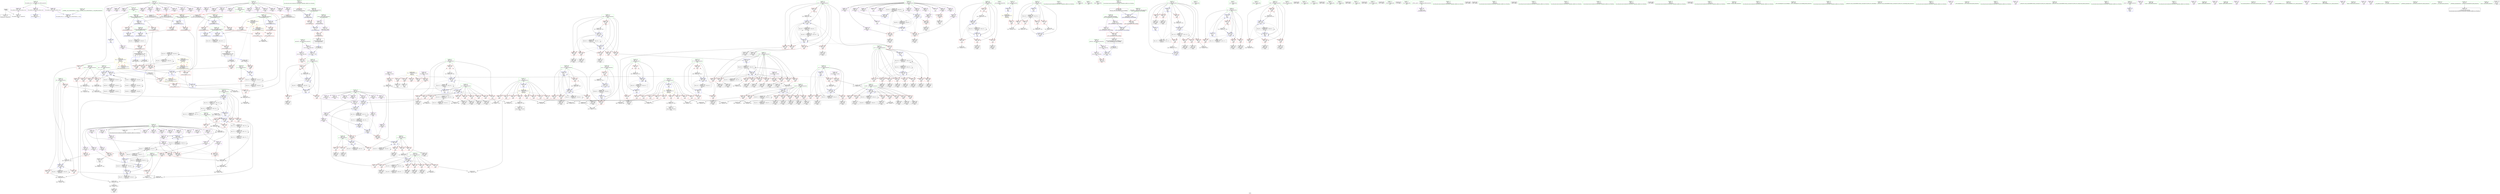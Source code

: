 digraph "SVFG" {
	label="SVFG";

	Node0x55c4b9ac7420 [shape=record,color=grey,label="{NodeID: 0\nNullPtr}"];
	Node0x55c4b9ac7420 -> Node0x55c4b9b13e50[style=solid];
	Node0x55c4b9ac7420 -> Node0x55c4b9b31e50[style=solid];
	Node0x55c4b9b20740 [shape=record,color=red,label="{NodeID: 443\n660\<--659\n\<--arrayidx250\nmain\n}"];
	Node0x55c4b9b20740 -> Node0x55c4b9b3b970[style=solid];
	Node0x55c4b9b23cc0 [shape=record,color=purple,label="{NodeID: 277\n775\<--767\ncoerce.dive\<--retval\n_ZSt12setprecisioni\n}"];
	Node0x55c4b9b23cc0 -> Node0x55c4b9b20dc0[style=solid];
	Node0x55c4b9b142f0 [shape=record,color=black,label="{NodeID: 111\n160\<--157\ncall1\<--\nmain\n}"];
	Node0x55c4b9b1da90 [shape=record,color=red,label="{NodeID: 388\n501\<--132\n\<--j152\nmain\n}"];
	Node0x55c4b9b1da90 -> Node0x55c4b9b1af80[style=solid];
	Node0x55c4b9b190c0 [shape=record,color=purple,label="{NodeID: 222\n352\<--27\narrayidx80\<--u\nmain\n}"];
	Node0x55c4b9b190c0 -> Node0x55c4b9b1fbe0[style=solid];
	Node0x55c4b9b155a0 [shape=record,color=green,label="{NodeID: 56\n96\<--97\ni\<--i_field_insensitive\nmain\n}"];
	Node0x55c4b9b155a0 -> Node0x55c4b9b25ba0[style=solid];
	Node0x55c4b9b155a0 -> Node0x55c4b9b25c70[style=solid];
	Node0x55c4b9b155a0 -> Node0x55c4b9b25d40[style=solid];
	Node0x55c4b9b155a0 -> Node0x55c4b9b32290[style=solid];
	Node0x55c4b9b155a0 -> Node0x55c4b9b32500[style=solid];
	Node0x55c4b9b857e0 [shape=record,color=yellow,style=double,label="{NodeID: 831\n6V_1 = ENCHI(MR_6V_0)\npts\{12 \}\nFun[main]}"];
	Node0x55c4b9b857e0 -> Node0x55c4b9b23e60[style=dashed];
	Node0x55c4b9b857e0 -> Node0x55c4b9b23f30[style=dashed];
	Node0x55c4b9b857e0 -> Node0x55c4b9b24000[style=dashed];
	Node0x55c4b9b857e0 -> Node0x55c4b9b240d0[style=dashed];
	Node0x55c4b9b857e0 -> Node0x55c4b9b241a0[style=dashed];
	Node0x55c4b9b857e0 -> Node0x55c4b9b24270[style=dashed];
	Node0x55c4b9b857e0 -> Node0x55c4b9b24340[style=dashed];
	Node0x55c4b9b857e0 -> Node0x55c4b9b24410[style=dashed];
	Node0x55c4b9b3d5f0 [shape=record,color=grey,label="{NodeID: 665\n578 = Binary(573, 577, )\n}"];
	Node0x55c4b9b3d5f0 -> Node0x55c4b9b34990[style=solid];
	Node0x55c4b9b332d0 [shape=record,color=blue,label="{NodeID: 499\n114\<--372\nll\<--\nmain\n|{|<s2>17}}"];
	Node0x55c4b9b332d0 -> Node0x55c4b9b1fd80[style=dashed];
	Node0x55c4b9b332d0 -> Node0x55c4b9b333a0[style=dashed];
	Node0x55c4b9b332d0:s2 -> Node0x55c4b9b87ec0[style=dashed,color=red];
	Node0x55c4b9b26a40 [shape=record,color=red,label="{NodeID: 333\n316\<--108\n\<--l\nmain\n}"];
	Node0x55c4b9b26a40 -> Node0x55c4b9b3ec70[style=solid];
	Node0x55c4b9b1c300 [shape=record,color=black,label="{NodeID: 167\n658\<--657\nidxprom249\<--\nmain\n}"];
	Node0x55c4b9b09370 [shape=record,color=green,label="{NodeID: 1\n7\<--1\n__dso_handle\<--dummyObj\nGlob }"];
	Node0x55c4b9b20810 [shape=record,color=red,label="{NodeID: 444\n674\<--673\n\<--arrayidx256\nmain\n}"];
	Node0x55c4b9b20810 -> Node0x55c4b9b3fff0[style=solid];
	Node0x55c4b9b23d90 [shape=record,color=red,label="{NodeID: 278\n190\<--8\n\<--qq\nmain\n}"];
	Node0x55c4b9b23d90 -> Node0x55c4b9b3f6f0[style=solid];
	Node0x55c4b9b143c0 [shape=record,color=black,label="{NodeID: 112\n222\<--221\nidxprom\<--\nmain\n}"];
	Node0x55c4b9b1db60 [shape=record,color=red,label="{NodeID: 389\n510\<--132\n\<--j152\nmain\n}"];
	Node0x55c4b9b1db60 -> Node0x55c4b9b1b1f0[style=solid];
	Node0x55c4b9b19190 [shape=record,color=purple,label="{NodeID: 223\n402\<--27\narrayidx103\<--u\nmain\n}"];
	Node0x55c4b9b15670 [shape=record,color=green,label="{NodeID: 57\n98\<--99\nj\<--j_field_insensitive\nmain\n}"];
	Node0x55c4b9b15670 -> Node0x55c4b9b25e10[style=solid];
	Node0x55c4b9b15670 -> Node0x55c4b9b25ee0[style=solid];
	Node0x55c4b9b15670 -> Node0x55c4b9b25fb0[style=solid];
	Node0x55c4b9b15670 -> Node0x55c4b9b32360[style=solid];
	Node0x55c4b9b15670 -> Node0x55c4b9b32430[style=solid];
	Node0x55c4b9b858c0 [shape=record,color=yellow,style=double,label="{NodeID: 832\n8V_1 = ENCHI(MR_8V_0)\npts\{14 \}\nFun[main]}"];
	Node0x55c4b9b858c0 -> Node0x55c4b9b244e0[style=dashed];
	Node0x55c4b9b858c0 -> Node0x55c4b9b245b0[style=dashed];
	Node0x55c4b9b858c0 -> Node0x55c4b9b24680[style=dashed];
	Node0x55c4b9b858c0 -> Node0x55c4b9b24750[style=dashed];
	Node0x55c4b9b858c0 -> Node0x55c4b9b24820[style=dashed];
	Node0x55c4b9b858c0 -> Node0x55c4b9b248f0[style=dashed];
	Node0x55c4b9b858c0 -> Node0x55c4b9b249c0[style=dashed];
	Node0x55c4b9b858c0 -> Node0x55c4b9b24a90[style=dashed];
	Node0x55c4b9b3d770 [shape=record,color=grey,label="{NodeID: 666\n571 = Binary(566, 570, )\n}"];
	Node0x55c4b9b3d770 -> Node0x55c4b9b348c0[style=solid];
	Node0x55c4b9b333a0 [shape=record,color=blue,label="{NodeID: 500\n114\<--375\nll\<--\nmain\n}"];
	Node0x55c4b9b333a0 -> Node0x55c4b9b278e0[style=dashed];
	Node0x55c4b9b333a0 -> Node0x55c4b9b59570[style=dashed];
	Node0x55c4b9b26b10 [shape=record,color=red,label="{NodeID: 334\n320\<--108\n\<--l\nmain\n}"];
	Node0x55c4b9b26b10 -> Node0x55c4b9b19cd0[style=solid];
	Node0x55c4b9b1c3d0 [shape=record,color=black,label="{NodeID: 168\n664\<--662\n\<--cmp252\nmain\n}"];
	Node0x55c4b9acd840 [shape=record,color=green,label="{NodeID: 2\n9\<--1\n\<--dummyObj\nCan only get source location for instruction, argument, global var or function.}"];
	Node0x55c4b9b208e0 [shape=record,color=red,label="{NodeID: 445\n681\<--680\n\<--arrayidx260\nmain\n}"];
	Node0x55c4b9b208e0 -> Node0x55c4b9b3dbf0[style=solid];
	Node0x55c4b9b23e60 [shape=record,color=red,label="{NodeID: 279\n212\<--11\n\<--n\nmain\n}"];
	Node0x55c4b9b23e60 -> Node0x55c4b9b3f870[style=solid];
	Node0x55c4b9b14490 [shape=record,color=black,label="{NodeID: 113\n225\<--224\nidxprom21\<--\nmain\n}"];
	Node0x55c4b9b1dc30 [shape=record,color=red,label="{NodeID: 390\n520\<--132\n\<--j152\nmain\n}"];
	Node0x55c4b9b1dc30 -> Node0x55c4b9b1b390[style=solid];
	Node0x55c4b9b19260 [shape=record,color=purple,label="{NodeID: 224\n405\<--27\narrayidx105\<--u\nmain\n}"];
	Node0x55c4b9b19260 -> Node0x55c4b9b33540[style=solid];
	Node0x55c4b9b15740 [shape=record,color=green,label="{NodeID: 58\n100\<--101\ni27\<--i27_field_insensitive\nmain\n}"];
	Node0x55c4b9b15740 -> Node0x55c4b9b26080[style=solid];
	Node0x55c4b9b15740 -> Node0x55c4b9b26150[style=solid];
	Node0x55c4b9b15740 -> Node0x55c4b9b26220[style=solid];
	Node0x55c4b9b15740 -> Node0x55c4b9b325d0[style=solid];
	Node0x55c4b9b15740 -> Node0x55c4b9b32840[style=solid];
	Node0x55c4b9b859a0 [shape=record,color=yellow,style=double,label="{NodeID: 833\n10V_1 = ENCHI(MR_10V_0)\npts\{16 \}\nFun[main]|{|<s4>16|<s5>17|<s6>21}}"];
	Node0x55c4b9b859a0 -> Node0x55c4b9b24b60[style=dashed];
	Node0x55c4b9b859a0 -> Node0x55c4b9b1fcb0[style=dashed];
	Node0x55c4b9b859a0 -> Node0x55c4b9b1fd80[style=dashed];
	Node0x55c4b9b859a0 -> Node0x55c4b9b205a0[style=dashed];
	Node0x55c4b9b859a0:s4 -> Node0x55c4b9b87db0[style=dashed,color=red];
	Node0x55c4b9b859a0:s5 -> Node0x55c4b9b87db0[style=dashed,color=red];
	Node0x55c4b9b859a0:s6 -> Node0x55c4b9b87db0[style=dashed,color=red];
	Node0x55c4b9b3d8f0 [shape=record,color=grey,label="{NodeID: 667\n478 = Binary(476, 477, )\n}"];
	Node0x55c4b9b3d8f0 -> Node0x55c4b9b3fe70[style=solid];
	Node0x55c4b9b33470 [shape=record,color=blue,label="{NodeID: 501\n116\<--392\nrr\<--\nmain\n}"];
	Node0x55c4b9b33470 -> Node0x55c4b9b279b0[style=dashed];
	Node0x55c4b9b33470 -> Node0x55c4b9b59a70[style=dashed];
	Node0x55c4b9b26be0 [shape=record,color=red,label="{NodeID: 335\n327\<--108\n\<--l\nmain\n}"];
	Node0x55c4b9b26be0 -> Node0x55c4b9b19da0[style=solid];
	Node0x55c4b9b1c4a0 [shape=record,color=black,label="{NodeID: 169\n669\<--668\nidxprom253\<--\nmain\n}"];
	Node0x55c4b9acd8d0 [shape=record,color=green,label="{NodeID: 3\n34\<--1\n.str\<--dummyObj\nGlob }"];
	Node0x55c4b9b209b0 [shape=record,color=red,label="{NodeID: 446\n694\<--693\n\<--arrayidx268\nmain\n}"];
	Node0x55c4b9b209b0 -> Node0x55c4b9b3bf70[style=solid];
	Node0x55c4b9b23f30 [shape=record,color=red,label="{NodeID: 280\n242\<--11\n\<--n\nmain\n}"];
	Node0x55c4b9b23f30 -> Node0x55c4b9b3e7f0[style=solid];
	Node0x55c4b9b14560 [shape=record,color=black,label="{NodeID: 114\n252\<--251\nidxprom35\<--\nmain\n}"];
	Node0x55c4b9b1dd00 [shape=record,color=red,label="{NodeID: 391\n527\<--132\n\<--j152\nmain\n}"];
	Node0x55c4b9b1dd00 -> Node0x55c4b9b343e0[style=solid];
	Node0x55c4b9b19330 [shape=record,color=purple,label="{NodeID: 225\n446\<--27\narrayidx126\<--u\nmain\n}"];
	Node0x55c4b9b15810 [shape=record,color=green,label="{NodeID: 59\n102\<--103\nj31\<--j31_field_insensitive\nmain\n}"];
	Node0x55c4b9b15810 -> Node0x55c4b9b262f0[style=solid];
	Node0x55c4b9b15810 -> Node0x55c4b9b263c0[style=solid];
	Node0x55c4b9b15810 -> Node0x55c4b9b26490[style=solid];
	Node0x55c4b9b15810 -> Node0x55c4b9b326a0[style=solid];
	Node0x55c4b9b15810 -> Node0x55c4b9b32770[style=solid];
	Node0x55c4b9b3da70 [shape=record,color=grey,label="{NodeID: 668\n685 = Binary(683, 684, )\n}"];
	Node0x55c4b9b3da70 -> Node0x55c4b9b3fff0[style=solid];
	Node0x55c4b9b33540 [shape=record,color=blue,label="{NodeID: 502\n405\<--280\narrayidx105\<--\nmain\n}"];
	Node0x55c4b9b33540 -> Node0x55c4b9b5a470[style=dashed];
	Node0x55c4b9b26cb0 [shape=record,color=red,label="{NodeID: 336\n424\<--108\n\<--l\nmain\n}"];
	Node0x55c4b9b26cb0 -> Node0x55c4b9b3aa70[style=solid];
	Node0x55c4b9b1c570 [shape=record,color=black,label="{NodeID: 170\n672\<--671\nidxprom255\<--\nmain\n}"];
	Node0x55c4b9acd960 [shape=record,color=green,label="{NodeID: 4\n36\<--1\n.str.1\<--dummyObj\nGlob }"];
	Node0x55c4b9b20a80 [shape=record,color=red,label="{NodeID: 447\n726\<--725\n\<--arrayidx288\nmain\n}"];
	Node0x55c4b9b20a80 -> Node0x55c4b9b1ccc0[style=solid];
	Node0x55c4b9b24000 [shape=record,color=red,label="{NodeID: 281\n337\<--11\n\<--n\nmain\n}"];
	Node0x55c4b9b24000 -> Node0x55c4b9b3e4f0[style=solid];
	Node0x55c4b9b198c0 [shape=record,color=black,label="{NodeID: 115\n255\<--254\nidxprom37\<--\nmain\n}"];
	Node0x55c4b9b1ddd0 [shape=record,color=red,label="{NodeID: 392\n531\<--132\n\<--j152\nmain\n}"];
	Node0x55c4b9b1ddd0 -> Node0x55c4b9b3b370[style=solid];
	Node0x55c4b9b19400 [shape=record,color=purple,label="{NodeID: 226\n449\<--27\narrayidx128\<--u\nmain\n}"];
	Node0x55c4b9b19400 -> Node0x55c4b9b1ff20[style=solid];
	Node0x55c4b9b158e0 [shape=record,color=green,label="{NodeID: 60\n104\<--105\nx\<--x_field_insensitive\nmain\n}"];
	Node0x55c4b9b158e0 -> Node0x55c4b9b26560[style=solid];
	Node0x55c4b9b158e0 -> Node0x55c4b9b26630[style=solid];
	Node0x55c4b9b158e0 -> Node0x55c4b9b26700[style=solid];
	Node0x55c4b9b158e0 -> Node0x55c4b9b32df0[style=solid];
	Node0x55c4b9b3dbf0 [shape=record,color=grey,label="{NodeID: 669\n683 = Binary(681, 682, )\n}"];
	Node0x55c4b9b3dbf0 -> Node0x55c4b9b3da70[style=solid];
	Node0x55c4b9b33610 [shape=record,color=blue,label="{NodeID: 503\n411\<--407\narrayidx108\<--\nmain\n}"];
	Node0x55c4b9b33610 -> Node0x55c4b9b336e0[style=dashed];
	Node0x55c4b9b26d80 [shape=record,color=red,label="{NodeID: 337\n333\<--110\n\<--xn\nmain\n}"];
	Node0x55c4b9b26d80 -> Node0x55c4b9b3e1f0[style=solid];
	Node0x55c4b9b1c640 [shape=record,color=black,label="{NodeID: 171\n676\<--675\nidxprom257\<--\nmain\n}"];
	Node0x55c4b9acd9f0 [shape=record,color=green,label="{NodeID: 5\n38\<--1\nstdin\<--dummyObj\nGlob }"];
	Node0x55c4b9b20b50 [shape=record,color=red,label="{NodeID: 448\n760\<--756\n\<--__mask.addr\n_ZSt11setiosflagsSt13_Ios_Fmtflags\n}"];
	Node0x55c4b9b20b50 -> Node0x55c4b9b35280[style=solid];
	Node0x55c4b9b240d0 [shape=record,color=red,label="{NodeID: 282\n435\<--11\n\<--n\nmain\n}"];
	Node0x55c4b9b240d0 -> Node0x55c4b9b3edf0[style=solid];
	Node0x55c4b9b19990 [shape=record,color=black,label="{NodeID: 116\n282\<--281\nidxprom46\<--\nmain\n}"];
	Node0x55c4b9b1dea0 [shape=record,color=red,label="{NodeID: 393\n641\<--134\n\<--dd\nmain\n}"];
	Node0x55c4b9b1dea0 -> Node0x55c4b9b3c3f0[style=solid];
	Node0x55c4b9b194d0 [shape=record,color=purple,label="{NodeID: 227\n471\<--27\n\<--u\nmain\n}"];
	Node0x55c4b9b159b0 [shape=record,color=green,label="{NodeID: 61\n106\<--107\ny\<--y_field_insensitive\nmain\n}"];
	Node0x55c4b9b159b0 -> Node0x55c4b9b267d0[style=solid];
	Node0x55c4b9b159b0 -> Node0x55c4b9b268a0[style=solid];
	Node0x55c4b9b159b0 -> Node0x55c4b9b26970[style=solid];
	Node0x55c4b9b159b0 -> Node0x55c4b9b32ec0[style=solid];
	Node0x55c4b9b3dd70 [shape=record,color=grey,label="{NodeID: 670\n396 = Binary(394, 395, )\n}"];
	Node0x55c4b9b3dd70 -> Node0x55c4b9b40770[style=solid];
	Node0x55c4b9b336e0 [shape=record,color=blue,label="{NodeID: 504\n417\<--413\narrayidx111\<--\nmain\n}"];
	Node0x55c4b9b336e0 -> Node0x55c4b9b59f70[style=dashed];
	Node0x55c4b9b26e50 [shape=record,color=red,label="{NodeID: 338\n336\<--110\n\<--xn\nmain\n}"];
	Node0x55c4b9b26e50 -> Node0x55c4b9b3e4f0[style=solid];
	Node0x55c4b9b1c710 [shape=record,color=black,label="{NodeID: 172\n679\<--678\nidxprom259\<--\nmain\n}"];
	Node0x55c4b9ae8140 [shape=record,color=green,label="{NodeID: 6\n39\<--1\n.str.2\<--dummyObj\nGlob }"];
	Node0x55c4b9b20c20 [shape=record,color=red,label="{NodeID: 449\n763\<--762\n\<--coerce.dive\n_ZSt11setiosflagsSt13_Ios_Fmtflags\n}"];
	Node0x55c4b9b20c20 -> Node0x55c4b9b1cd90[style=solid];
	Node0x55c4b9b241a0 [shape=record,color=red,label="{NodeID: 283\n476\<--11\n\<--n\nmain\n}"];
	Node0x55c4b9b241a0 -> Node0x55c4b9b3d8f0[style=solid];
	Node0x55c4b9b19a60 [shape=record,color=black,label="{NodeID: 117\n287\<--286\nidxprom49\<--\nmain\n}"];
	Node0x55c4b9b1df70 [shape=record,color=red,label="{NodeID: 394\n645\<--134\n\<--dd\nmain\n}"];
	Node0x55c4b9b1df70 -> Node0x55c4b9b3cb70[style=solid];
	Node0x55c4b9b195a0 [shape=record,color=purple,label="{NodeID: 228\n500\<--27\narrayidx157\<--u\nmain\n}"];
	Node0x55c4b9b15a80 [shape=record,color=green,label="{NodeID: 62\n108\<--109\nl\<--l_field_insensitive\nmain\n}"];
	Node0x55c4b9b15a80 -> Node0x55c4b9b26a40[style=solid];
	Node0x55c4b9b15a80 -> Node0x55c4b9b26b10[style=solid];
	Node0x55c4b9b15a80 -> Node0x55c4b9b26be0[style=solid];
	Node0x55c4b9b15a80 -> Node0x55c4b9b26cb0[style=solid];
	Node0x55c4b9b15a80 -> Node0x55c4b9b33060[style=solid];
	Node0x55c4b9b15a80 -> Node0x55c4b9b33880[style=solid];
	Node0x55c4b9b3def0 [shape=record,color=grey,label="{NodeID: 671\n420 = Binary(419, 195, )\n}"];
	Node0x55c4b9b3def0 -> Node0x55c4b9b337b0[style=solid];
	Node0x55c4b9b337b0 [shape=record,color=blue,label="{NodeID: 505\n23\<--420\nqe\<--inc112\nmain\n}"];
	Node0x55c4b9b337b0 -> Node0x55c4b9b58580[style=dashed];
	Node0x55c4b9b26f20 [shape=record,color=red,label="{NodeID: 339\n347\<--110\n\<--xn\nmain\n}"];
	Node0x55c4b9b26f20 -> Node0x55c4b9b19e70[style=solid];
	Node0x55c4b9b1c7e0 [shape=record,color=black,label="{NodeID: 173\n689\<--688\nidxprom265\<--\nmain\n}"];
	Node0x55c4b9ae81d0 [shape=record,color=green,label="{NodeID: 7\n41\<--1\n.str.3\<--dummyObj\nGlob }"];
	Node0x55c4b9b75980 [shape=record,color=black,label="{NodeID: 782\nMR_12V_2 = PHI(MR_12V_4, MR_12V_1, )\npts\{22 \}\n}"];
	Node0x55c4b9b75980 -> Node0x55c4b9b329e0[style=dashed];
	Node0x55c4b9b20cf0 [shape=record,color=red,label="{NodeID: 450\n773\<--769\n\<--__n.addr\n_ZSt12setprecisioni\n}"];
	Node0x55c4b9b20cf0 -> Node0x55c4b9b35420[style=solid];
	Node0x55c4b9b24270 [shape=record,color=red,label="{NodeID: 284\n489\<--11\n\<--n\nmain\n}"];
	Node0x55c4b9b24270 -> Node0x55c4b9b3fcf0[style=solid];
	Node0x55c4b9b19b30 [shape=record,color=black,label="{NodeID: 118\n300\<--299\nidxprom54\<--\nmain\n}"];
	Node0x55c4b9b1e040 [shape=record,color=red,label="{NodeID: 395\n651\<--134\n\<--dd\nmain\n}"];
	Node0x55c4b9b1e040 -> Node0x55c4b9b3ad70[style=solid];
	Node0x55c4b9b19670 [shape=record,color=purple,label="{NodeID: 229\n503\<--27\narrayidx159\<--u\nmain\n}"];
	Node0x55c4b9b19670 -> Node0x55c4b9b1fff0[style=solid];
	Node0x55c4b9b15b50 [shape=record,color=green,label="{NodeID: 63\n110\<--111\nxn\<--xn_field_insensitive\nmain\n}"];
	Node0x55c4b9b15b50 -> Node0x55c4b9b26d80[style=solid];
	Node0x55c4b9b15b50 -> Node0x55c4b9b26e50[style=solid];
	Node0x55c4b9b15b50 -> Node0x55c4b9b26f20[style=solid];
	Node0x55c4b9b15b50 -> Node0x55c4b9b26ff0[style=solid];
	Node0x55c4b9b15b50 -> Node0x55c4b9b270c0[style=solid];
	Node0x55c4b9b15b50 -> Node0x55c4b9b27190[style=solid];
	Node0x55c4b9b15b50 -> Node0x55c4b9b27260[style=solid];
	Node0x55c4b9b15b50 -> Node0x55c4b9b33130[style=solid];
	Node0x55c4b9b3e070 [shape=record,color=grey,label="{NodeID: 672\n637 = cmp(636, 398, )\n}"];
	Node0x55c4b9b33880 [shape=record,color=blue,label="{NodeID: 506\n108\<--425\nl\<--inc115\nmain\n}"];
	Node0x55c4b9b33880 -> Node0x55c4b9b26a40[style=dashed];
	Node0x55c4b9b33880 -> Node0x55c4b9b26b10[style=dashed];
	Node0x55c4b9b33880 -> Node0x55c4b9b26be0[style=dashed];
	Node0x55c4b9b33880 -> Node0x55c4b9b26cb0[style=dashed];
	Node0x55c4b9b33880 -> Node0x55c4b9b33060[style=dashed];
	Node0x55c4b9b33880 -> Node0x55c4b9b33880[style=dashed];
	Node0x55c4b9b33880 -> Node0x55c4b9b78680[style=dashed];
	Node0x55c4b9b26ff0 [shape=record,color=red,label="{NodeID: 340\n363\<--110\n\<--xn\nmain\n}"];
	Node0x55c4b9b26ff0 -> Node0x55c4b9b1a280[style=solid];
	Node0x55c4b9b1c8b0 [shape=record,color=black,label="{NodeID: 174\n692\<--691\nidxprom267\<--\nmain\n}"];
	Node0x55c4b9ae8260 [shape=record,color=green,label="{NodeID: 8\n43\<--1\nstdout\<--dummyObj\nGlob }"];
	Node0x55c4b9b75e80 [shape=record,color=black,label="{NodeID: 783\nMR_14V_2 = PHI(MR_14V_5, MR_14V_1, )\npts\{24 \}\n}"];
	Node0x55c4b9b75e80 -> Node0x55c4b9b32910[style=dashed];
	Node0x55c4b9b20dc0 [shape=record,color=red,label="{NodeID: 451\n776\<--775\n\<--coerce.dive\n_ZSt12setprecisioni\n}"];
	Node0x55c4b9b20dc0 -> Node0x55c4b9b1ce60[style=solid];
	Node0x55c4b9b24340 [shape=record,color=red,label="{NodeID: 285\n584\<--11\n\<--n\nmain\n}"];
	Node0x55c4b9b24340 -> Node0x55c4b9b40170[style=solid];
	Node0x55c4b9b19c00 [shape=record,color=black,label="{NodeID: 119\n306\<--305\nidxprom57\<--\nmain\n}"];
	Node0x55c4b9b1e110 [shape=record,color=red,label="{NodeID: 396\n563\<--136\n\<--l190\nmain\n}"];
	Node0x55c4b9b1e110 -> Node0x55c4b9b3f3f0[style=solid];
	Node0x55c4b9b19740 [shape=record,color=purple,label="{NodeID: 230\n546\<--27\narrayidx182\<--u\nmain\n}"];
	Node0x55c4b9b15c20 [shape=record,color=green,label="{NodeID: 64\n112\<--113\nyn\<--yn_field_insensitive\nmain\n}"];
	Node0x55c4b9b15c20 -> Node0x55c4b9b27330[style=solid];
	Node0x55c4b9b15c20 -> Node0x55c4b9b27400[style=solid];
	Node0x55c4b9b15c20 -> Node0x55c4b9b274d0[style=solid];
	Node0x55c4b9b15c20 -> Node0x55c4b9b275a0[style=solid];
	Node0x55c4b9b15c20 -> Node0x55c4b9b27670[style=solid];
	Node0x55c4b9b15c20 -> Node0x55c4b9b27740[style=solid];
	Node0x55c4b9b15c20 -> Node0x55c4b9b27810[style=solid];
	Node0x55c4b9b15c20 -> Node0x55c4b9b33200[style=solid];
	Node0x55c4b9b3e1f0 [shape=record,color=grey,label="{NodeID: 673\n334 = cmp(333, 9, )\n}"];
	Node0x55c4b9b33950 [shape=record,color=blue,label="{NodeID: 507\n118\<--9\ni117\<--\nmain\n}"];
	Node0x55c4b9b33950 -> Node0x55c4b9b27a80[style=dashed];
	Node0x55c4b9b33950 -> Node0x55c4b9b27b50[style=dashed];
	Node0x55c4b9b33950 -> Node0x55c4b9b27c20[style=dashed];
	Node0x55c4b9b33950 -> Node0x55c4b9b27cf0[style=dashed];
	Node0x55c4b9b33950 -> Node0x55c4b9b33c90[style=dashed];
	Node0x55c4b9b33950 -> Node0x55c4b9b79f80[style=dashed];
	Node0x55c4b9b270c0 [shape=record,color=red,label="{NodeID: 341\n383\<--110\n\<--xn\nmain\n}"];
	Node0x55c4b9b270c0 -> Node0x55c4b9b1a5c0[style=solid];
	Node0x55c4b9b1c980 [shape=record,color=black,label="{NodeID: 175\n700\<--699\nidxprom271\<--\nmain\n}"];
	Node0x55c4b9ae82f0 [shape=record,color=green,label="{NodeID: 9\n44\<--1\n_ZSt4cout\<--dummyObj\nGlob }"];
	Node0x55c4b9bb5f40 [shape=record,color=black,label="{NodeID: 950\n208 = PHI()\n}"];
	Node0x55c4b9b76380 [shape=record,color=black,label="{NodeID: 784\nMR_18V_3 = PHI(MR_18V_4, MR_18V_2, )\npts\{95 \}\n}"];
	Node0x55c4b9b76380 -> Node0x55c4b9b25860[style=dashed];
	Node0x55c4b9b76380 -> Node0x55c4b9b25930[style=dashed];
	Node0x55c4b9b76380 -> Node0x55c4b9b25a00[style=dashed];
	Node0x55c4b9b76380 -> Node0x55c4b9b25ad0[style=dashed];
	Node0x55c4b9b76380 -> Node0x55c4b9b350e0[style=dashed];
	Node0x55c4b9b20e90 [shape=record,color=red,label="{NodeID: 452\n816\<--796\n\<--retval\n_ZSt3maxIiERKT_S2_S2_\n}"];
	Node0x55c4b9b20e90 -> Node0x55c4b9b1cf30[style=solid];
	Node0x55c4b9b24410 [shape=record,color=red,label="{NodeID: 286\n718\<--11\n\<--n\nmain\n}"];
	Node0x55c4b9b24410 -> Node0x55c4b9b3c9f0[style=solid];
	Node0x55c4b9b19cd0 [shape=record,color=black,label="{NodeID: 120\n321\<--320\nidxprom64\<--\nmain\n}"];
	Node0x55c4b9b1e1e0 [shape=record,color=red,label="{NodeID: 397\n567\<--136\n\<--l190\nmain\n}"];
	Node0x55c4b9b1e1e0 -> Node0x55c4b9b1b7a0[style=solid];
	Node0x55c4b9b21770 [shape=record,color=purple,label="{NodeID: 231\n549\<--27\narrayidx184\<--u\nmain\n}"];
	Node0x55c4b9b21770 -> Node0x55c4b9b34650[style=solid];
	Node0x55c4b9b15cf0 [shape=record,color=green,label="{NodeID: 65\n114\<--115\nll\<--ll_field_insensitive\nmain\n|{|<s3>17}}"];
	Node0x55c4b9b15cf0 -> Node0x55c4b9b278e0[style=solid];
	Node0x55c4b9b15cf0 -> Node0x55c4b9b332d0[style=solid];
	Node0x55c4b9b15cf0 -> Node0x55c4b9b333a0[style=solid];
	Node0x55c4b9b15cf0:s3 -> Node0x55c4b9bb9ca0[style=solid,color=red];
	Node0x55c4b9b3e370 [shape=record,color=grey,label="{NodeID: 674\n249 = cmp(247, 248, )\n}"];
	Node0x55c4b9b33a20 [shape=record,color=blue,label="{NodeID: 508\n120\<--9\nj121\<--\nmain\n}"];
	Node0x55c4b9b33a20 -> Node0x55c4b9b27dc0[style=dashed];
	Node0x55c4b9b33a20 -> Node0x55c4b9b27e90[style=dashed];
	Node0x55c4b9b33a20 -> Node0x55c4b9b27f60[style=dashed];
	Node0x55c4b9b33a20 -> Node0x55c4b9b28030[style=dashed];
	Node0x55c4b9b33a20 -> Node0x55c4b9b33a20[style=dashed];
	Node0x55c4b9b33a20 -> Node0x55c4b9b33bc0[style=dashed];
	Node0x55c4b9b33a20 -> Node0x55c4b9b7a480[style=dashed];
	Node0x55c4b9b27190 [shape=record,color=red,label="{NodeID: 342\n400\<--110\n\<--xn\nmain\n}"];
	Node0x55c4b9b27190 -> Node0x55c4b9b1a760[style=solid];
	Node0x55c4b9b1ca50 [shape=record,color=black,label="{NodeID: 176\n703\<--702\nidxprom273\<--\nmain\n}"];
	Node0x55c4b9ae83b0 [shape=record,color=green,label="{NodeID: 10\n45\<--1\n.str.4\<--dummyObj\nGlob }"];
	Node0x55c4b9bb6100 [shape=record,color=black,label="{NodeID: 951\n161 = PHI(752, )\n}"];
	Node0x55c4b9bb6100 -> Node0x55c4b9b32020[style=solid];
	Node0x55c4b9b76880 [shape=record,color=black,label="{NodeID: 785\nMR_20V_2 = PHI(MR_20V_4, MR_20V_1, )\npts\{97 \}\n}"];
	Node0x55c4b9b76880 -> Node0x55c4b9b32290[style=dashed];
	Node0x55c4b9b20f60 [shape=record,color=red,label="{NodeID: 453\n804\<--798\n\<--__a.addr\n_ZSt3maxIiERKT_S2_S2_\n}"];
	Node0x55c4b9b20f60 -> Node0x55c4b9b212a0[style=solid];
	Node0x55c4b9b244e0 [shape=record,color=red,label="{NodeID: 287\n218\<--13\n\<--m\nmain\n}"];
	Node0x55c4b9b244e0 -> Node0x55c4b9b3eaf0[style=solid];
	Node0x55c4b9b19da0 [shape=record,color=black,label="{NodeID: 121\n328\<--327\nidxprom67\<--\nmain\n}"];
	Node0x55c4b9b1e2b0 [shape=record,color=red,label="{NodeID: 398\n574\<--136\n\<--l190\nmain\n}"];
	Node0x55c4b9b1e2b0 -> Node0x55c4b9b1b870[style=solid];
	Node0x55c4b9b21800 [shape=record,color=purple,label="{NodeID: 232\n596\<--27\narrayidx211\<--u\nmain\n}"];
	Node0x55c4b9b15dc0 [shape=record,color=green,label="{NodeID: 66\n116\<--117\nrr\<--rr_field_insensitive\nmain\n}"];
	Node0x55c4b9b15dc0 -> Node0x55c4b9b279b0[style=solid];
	Node0x55c4b9b15dc0 -> Node0x55c4b9b33470[style=solid];
	Node0x55c4b9b3e4f0 [shape=record,color=grey,label="{NodeID: 675\n338 = cmp(336, 337, )\n}"];
	Node0x55c4b9b33af0 [shape=record,color=blue,label="{NodeID: 509\n458\<--9\narrayidx134\<--\nmain\n}"];
	Node0x55c4b9b33af0 -> Node0x55c4b9b840a0[style=dashed];
	Node0x55c4b9b27260 [shape=record,color=red,label="{NodeID: 343\n407\<--110\n\<--xn\nmain\n}"];
	Node0x55c4b9b27260 -> Node0x55c4b9b33610[style=solid];
	Node0x55c4b9b1cb20 [shape=record,color=black,label="{NodeID: 177\n720\<--719\nidxprom284\<--sub283\nmain\n}"];
	Node0x55c4b9ae8470 [shape=record,color=green,label="{NodeID: 11\n47\<--1\n.str.5\<--dummyObj\nGlob }"];
	Node0x55c4b9bb88e0 [shape=record,color=black,label="{NodeID: 952\n169 = PHI()\n}"];
	Node0x55c4b9b76d80 [shape=record,color=black,label="{NodeID: 786\nMR_22V_2 = PHI(MR_22V_3, MR_22V_1, )\npts\{99 \}\n}"];
	Node0x55c4b9b76d80 -> Node0x55c4b9b32360[style=dashed];
	Node0x55c4b9b76d80 -> Node0x55c4b9b76d80[style=dashed];
	Node0x55c4b9b21030 [shape=record,color=red,label="{NodeID: 454\n813\<--798\n\<--__a.addr\n_ZSt3maxIiERKT_S2_S2_\n}"];
	Node0x55c4b9b21030 -> Node0x55c4b9b35760[style=solid];
	Node0x55c4b9b245b0 [shape=record,color=red,label="{NodeID: 288\n248\<--13\n\<--m\nmain\n}"];
	Node0x55c4b9b245b0 -> Node0x55c4b9b3e370[style=solid];
	Node0x55c4b9b19e70 [shape=record,color=black,label="{NodeID: 122\n348\<--347\nidxprom77\<--\nmain\n}"];
	Node0x55c4b9b1e380 [shape=record,color=red,label="{NodeID: 399\n709\<--136\n\<--l190\nmain\n}"];
	Node0x55c4b9b1e380 -> Node0x55c4b9b3b7f0[style=solid];
	Node0x55c4b9b218d0 [shape=record,color=purple,label="{NodeID: 233\n599\<--27\narrayidx213\<--u\nmain\n}"];
	Node0x55c4b9b218d0 -> Node0x55c4b9b204d0[style=solid];
	Node0x55c4b9b15e90 [shape=record,color=green,label="{NodeID: 67\n118\<--119\ni117\<--i117_field_insensitive\nmain\n}"];
	Node0x55c4b9b15e90 -> Node0x55c4b9b27a80[style=solid];
	Node0x55c4b9b15e90 -> Node0x55c4b9b27b50[style=solid];
	Node0x55c4b9b15e90 -> Node0x55c4b9b27c20[style=solid];
	Node0x55c4b9b15e90 -> Node0x55c4b9b27cf0[style=solid];
	Node0x55c4b9b15e90 -> Node0x55c4b9b33950[style=solid];
	Node0x55c4b9b15e90 -> Node0x55c4b9b33c90[style=solid];
	Node0x55c4b9b3e670 [shape=record,color=grey,label="{NodeID: 676\n341 = cmp(340, 9, )\n}"];
	Node0x55c4b9b33bc0 [shape=record,color=blue,label="{NodeID: 510\n120\<--463\nj121\<--inc137\nmain\n}"];
	Node0x55c4b9b33bc0 -> Node0x55c4b9b27dc0[style=dashed];
	Node0x55c4b9b33bc0 -> Node0x55c4b9b27e90[style=dashed];
	Node0x55c4b9b33bc0 -> Node0x55c4b9b27f60[style=dashed];
	Node0x55c4b9b33bc0 -> Node0x55c4b9b28030[style=dashed];
	Node0x55c4b9b33bc0 -> Node0x55c4b9b33a20[style=dashed];
	Node0x55c4b9b33bc0 -> Node0x55c4b9b33bc0[style=dashed];
	Node0x55c4b9b33bc0 -> Node0x55c4b9b7a480[style=dashed];
	Node0x55c4b9b27330 [shape=record,color=red,label="{NodeID: 344\n340\<--112\n\<--yn\nmain\n}"];
	Node0x55c4b9b27330 -> Node0x55c4b9b3e670[style=solid];
	Node0x55c4b9b1cbf0 [shape=record,color=black,label="{NodeID: 178\n724\<--723\nidxprom287\<--sub286\nmain\n}"];
	Node0x55c4b9acf5a0 [shape=record,color=green,label="{NodeID: 12\n49\<--1\nstderr\<--dummyObj\nGlob }"];
	Node0x55c4b9bb89b0 [shape=record,color=black,label="{NodeID: 953\n172 = PHI(765, )\n}"];
	Node0x55c4b9bb89b0 -> Node0x55c4b9b320f0[style=solid];
	Node0x55c4b9b77280 [shape=record,color=black,label="{NodeID: 787\nMR_24V_2 = PHI(MR_24V_4, MR_24V_1, )\npts\{101 \}\n}"];
	Node0x55c4b9b77280 -> Node0x55c4b9b325d0[style=dashed];
	Node0x55c4b9b21100 [shape=record,color=red,label="{NodeID: 455\n806\<--800\n\<--__b.addr\n_ZSt3maxIiERKT_S2_S2_\n}"];
	Node0x55c4b9b21100 -> Node0x55c4b9b21370[style=solid];
	Node0x55c4b9b24680 [shape=record,color=red,label="{NodeID: 289\n344\<--13\n\<--m\nmain\n}"];
	Node0x55c4b9b24680 -> Node0x55c4b9b3ef70[style=solid];
	Node0x55c4b9b19f40 [shape=record,color=black,label="{NodeID: 123\n351\<--350\nidxprom79\<--\nmain\n}"];
	Node0x55c4b9b1e450 [shape=record,color=red,label="{NodeID: 400\n580\<--138\n\<--xn194\nmain\n}"];
	Node0x55c4b9b1e450 -> Node0x55c4b9b402f0[style=solid];
	Node0x55c4b9b219a0 [shape=record,color=purple,label="{NodeID: 234\n455\<--31\narrayidx132\<--d\nmain\n}"];
	Node0x55c4b9b15f60 [shape=record,color=green,label="{NodeID: 68\n120\<--121\nj121\<--j121_field_insensitive\nmain\n}"];
	Node0x55c4b9b15f60 -> Node0x55c4b9b27dc0[style=solid];
	Node0x55c4b9b15f60 -> Node0x55c4b9b27e90[style=solid];
	Node0x55c4b9b15f60 -> Node0x55c4b9b27f60[style=solid];
	Node0x55c4b9b15f60 -> Node0x55c4b9b28030[style=solid];
	Node0x55c4b9b15f60 -> Node0x55c4b9b33a20[style=solid];
	Node0x55c4b9b15f60 -> Node0x55c4b9b33bc0[style=solid];
	Node0x55c4b9b3e7f0 [shape=record,color=grey,label="{NodeID: 677\n243 = cmp(241, 242, )\n}"];
	Node0x55c4b9b33c90 [shape=record,color=blue,label="{NodeID: 511\n118\<--468\ni117\<--inc140\nmain\n}"];
	Node0x55c4b9b33c90 -> Node0x55c4b9b27a80[style=dashed];
	Node0x55c4b9b33c90 -> Node0x55c4b9b27b50[style=dashed];
	Node0x55c4b9b33c90 -> Node0x55c4b9b27c20[style=dashed];
	Node0x55c4b9b33c90 -> Node0x55c4b9b27cf0[style=dashed];
	Node0x55c4b9b33c90 -> Node0x55c4b9b33c90[style=dashed];
	Node0x55c4b9b33c90 -> Node0x55c4b9b79f80[style=dashed];
	Node0x55c4b9b27400 [shape=record,color=red,label="{NodeID: 345\n343\<--112\n\<--yn\nmain\n}"];
	Node0x55c4b9b27400 -> Node0x55c4b9b3ef70[style=solid];
	Node0x55c4b9b1ccc0 [shape=record,color=black,label="{NodeID: 179\n727\<--726\nconv\<--\nmain\n}"];
	Node0x55c4b9b1ccc0 -> Node0x55c4b9b3c870[style=solid];
	Node0x55c4b9acf660 [shape=record,color=green,label="{NodeID: 13\n50\<--1\n.str.6\<--dummyObj\nGlob }"];
	Node0x55c4b9bb8ae0 [shape=record,color=black,label="{NodeID: 954\n180 = PHI()\n}"];
	Node0x55c4b9b77780 [shape=record,color=black,label="{NodeID: 788\nMR_26V_2 = PHI(MR_26V_3, MR_26V_1, )\npts\{103 \}\n}"];
	Node0x55c4b9b77780 -> Node0x55c4b9b326a0[style=dashed];
	Node0x55c4b9b77780 -> Node0x55c4b9b77780[style=dashed];
	Node0x55c4b9b211d0 [shape=record,color=red,label="{NodeID: 456\n810\<--800\n\<--__b.addr\n_ZSt3maxIiERKT_S2_S2_\n}"];
	Node0x55c4b9b211d0 -> Node0x55c4b9b35690[style=solid];
	Node0x55c4b9b24750 [shape=record,color=red,label="{NodeID: 290\n441\<--13\n\<--m\nmain\n}"];
	Node0x55c4b9b24750 -> Node0x55c4b9b3fb70[style=solid];
	Node0x55c4b9b1a010 [shape=record,color=black,label="{NodeID: 124\n354\<--353\ntobool\<--\nmain\n}"];
	Node0x55c4b9b1e520 [shape=record,color=red,label="{NodeID: 401\n583\<--138\n\<--xn194\nmain\n}"];
	Node0x55c4b9b1e520 -> Node0x55c4b9b40170[style=solid];
	Node0x55c4b9b21a70 [shape=record,color=purple,label="{NodeID: 235\n458\<--31\narrayidx134\<--d\nmain\n}"];
	Node0x55c4b9b21a70 -> Node0x55c4b9b33af0[style=solid];
	Node0x55c4b9b16030 [shape=record,color=green,label="{NodeID: 69\n122\<--123\nii142\<--ii142_field_insensitive\nmain\n}"];
	Node0x55c4b9b16030 -> Node0x55c4b9b28100[style=solid];
	Node0x55c4b9b16030 -> Node0x55c4b9b281d0[style=solid];
	Node0x55c4b9b16030 -> Node0x55c4b9b33d60[style=solid];
	Node0x55c4b9b16030 -> Node0x55c4b9b35010[style=solid];
	Node0x55c4b9b3e970 [shape=record,color=grey,label="{NodeID: 678\n541 = cmp(540, 484, )\n}"];
	Node0x55c4b9b33d60 [shape=record,color=blue,label="{NodeID: 512\n122\<--9\nii142\<--\nmain\n}"];
	Node0x55c4b9b33d60 -> Node0x55c4b9b28100[style=dashed];
	Node0x55c4b9b33d60 -> Node0x55c4b9b281d0[style=dashed];
	Node0x55c4b9b33d60 -> Node0x55c4b9b35010[style=dashed];
	Node0x55c4b9b33d60 -> Node0x55c4b9b7a980[style=dashed];
	Node0x55c4b9b274d0 [shape=record,color=red,label="{NodeID: 346\n350\<--112\n\<--yn\nmain\n}"];
	Node0x55c4b9b274d0 -> Node0x55c4b9b19f40[style=solid];
	Node0x55c4b9b1cd90 [shape=record,color=black,label="{NodeID: 180\n752\<--763\n_ZSt11setiosflagsSt13_Ios_Fmtflags_ret\<--\n_ZSt11setiosflagsSt13_Ios_Fmtflags\n|{<s0>5}}"];
	Node0x55c4b9b1cd90:s0 -> Node0x55c4b9bb6100[style=solid,color=blue];
	Node0x55c4b9acf720 [shape=record,color=green,label="{NodeID: 14\n52\<--1\n.str.7\<--dummyObj\nGlob }"];
	Node0x55c4b9bb8bb0 [shape=record,color=black,label="{NodeID: 955\n184 = PHI()\n}"];
	Node0x55c4b9b77c80 [shape=record,color=black,label="{NodeID: 789\nMR_28V_2 = PHI(MR_28V_3, MR_28V_1, )\npts\{105 \}\n}"];
	Node0x55c4b9b77c80 -> Node0x55c4b9b32df0[style=dashed];
	Node0x55c4b9b77c80 -> Node0x55c4b9b77c80[style=dashed];
	Node0x55c4b9b212a0 [shape=record,color=red,label="{NodeID: 457\n805\<--804\n\<--\n_ZSt3maxIiERKT_S2_S2_\n}"];
	Node0x55c4b9b212a0 -> Node0x55c4b9b40470[style=solid];
	Node0x55c4b9b24820 [shape=record,color=red,label="{NodeID: 291\n477\<--13\n\<--m\nmain\n}"];
	Node0x55c4b9b24820 -> Node0x55c4b9b3d8f0[style=solid];
	Node0x55c4b9b1a0e0 [shape=record,color=black,label="{NodeID: 125\n358\<--357\nidxprom81\<--\nmain\n}"];
	Node0x55c4b9b1e5f0 [shape=record,color=red,label="{NodeID: 402\n594\<--138\n\<--xn194\nmain\n}"];
	Node0x55c4b9b1e5f0 -> Node0x55c4b9b1b940[style=solid];
	Node0x55c4b9b21b40 [shape=record,color=purple,label="{NodeID: 236\n509\<--31\narrayidx162\<--d\nmain\n}"];
	Node0x55c4b9b16100 [shape=record,color=green,label="{NodeID: 70\n124\<--125\nmi\<--mi_field_insensitive\nmain\n}"];
	Node0x55c4b9b16100 -> Node0x55c4b9b282a0[style=solid];
	Node0x55c4b9b16100 -> Node0x55c4b9b33e30[style=solid];
	Node0x55c4b9b16100 -> Node0x55c4b9b34240[style=solid];
	Node0x55c4b9b3eaf0 [shape=record,color=grey,label="{NodeID: 679\n219 = cmp(217, 218, )\n}"];
	Node0x55c4b9b33e30 [shape=record,color=blue,label="{NodeID: 513\n124\<--482\nmi\<--\nmain\n}"];
	Node0x55c4b9b33e30 -> Node0x55c4b9b33e30[style=dashed];
	Node0x55c4b9b33e30 -> Node0x55c4b9b5c770[style=dashed];
	Node0x55c4b9b33e30 -> Node0x55c4b9b7ae80[style=dashed];
	Node0x55c4b9b275a0 [shape=record,color=red,label="{NodeID: 347\n366\<--112\n\<--yn\nmain\n}"];
	Node0x55c4b9b275a0 -> Node0x55c4b9b1a350[style=solid];
	Node0x55c4b9b1ce60 [shape=record,color=black,label="{NodeID: 181\n765\<--776\n_ZSt12setprecisioni_ret\<--\n_ZSt12setprecisioni\n|{<s0>7}}"];
	Node0x55c4b9b1ce60:s0 -> Node0x55c4b9bb89b0[style=solid,color=blue];
	Node0x55c4b9acf820 [shape=record,color=green,label="{NodeID: 15\n54\<--1\n_ZL2dx\<--dummyObj\nGlob }"];
	Node0x55c4b9bb8c80 [shape=record,color=black,label="{NodeID: 956\n197 = PHI()\n}"];
	Node0x55c4b9b78180 [shape=record,color=black,label="{NodeID: 790\nMR_30V_2 = PHI(MR_30V_3, MR_30V_1, )\npts\{107 \}\n}"];
	Node0x55c4b9b78180 -> Node0x55c4b9b32ec0[style=dashed];
	Node0x55c4b9b78180 -> Node0x55c4b9b78180[style=dashed];
	Node0x55c4b9b21370 [shape=record,color=red,label="{NodeID: 458\n807\<--806\n\<--\n_ZSt3maxIiERKT_S2_S2_\n}"];
	Node0x55c4b9b21370 -> Node0x55c4b9b40470[style=solid];
	Node0x55c4b9b248f0 [shape=record,color=red,label="{NodeID: 292\n495\<--13\n\<--m\nmain\n}"];
	Node0x55c4b9b248f0 -> Node0x55c4b9b40a70[style=solid];
	Node0x55c4b9b1a1b0 [shape=record,color=black,label="{NodeID: 126\n361\<--360\nidxprom83\<--\nmain\n}"];
	Node0x55c4b9b1e6c0 [shape=record,color=red,label="{NodeID: 403\n610\<--138\n\<--xn194\nmain\n}"];
	Node0x55c4b9b1e6c0 -> Node0x55c4b9b1bd50[style=solid];
	Node0x55c4b9b21c10 [shape=record,color=purple,label="{NodeID: 237\n512\<--31\narrayidx164\<--d\nmain\n}"];
	Node0x55c4b9b21c10 -> Node0x55c4b9b200c0[style=solid];
	Node0x55c4b9b161d0 [shape=record,color=green,label="{NodeID: 71\n126\<--127\nx146\<--x146_field_insensitive\nmain\n}"];
	Node0x55c4b9b161d0 -> Node0x55c4b9b28370[style=solid];
	Node0x55c4b9b161d0 -> Node0x55c4b9b28440[style=solid];
	Node0x55c4b9b161d0 -> Node0x55c4b9b28510[style=solid];
	Node0x55c4b9b161d0 -> Node0x55c4b9b285e0[style=solid];
	Node0x55c4b9b161d0 -> Node0x55c4b9b286b0[style=solid];
	Node0x55c4b9b161d0 -> Node0x55c4b9b28780[style=solid];
	Node0x55c4b9b161d0 -> Node0x55c4b9b28850[style=solid];
	Node0x55c4b9b161d0 -> Node0x55c4b9b28920[style=solid];
	Node0x55c4b9b161d0 -> Node0x55c4b9b289f0[style=solid];
	Node0x55c4b9b161d0 -> Node0x55c4b9b33f00[style=solid];
	Node0x55c4b9b161d0 -> Node0x55c4b9b34310[style=solid];
	Node0x55c4b9b3ec70 [shape=record,color=grey,label="{NodeID: 680\n317 = cmp(316, 162, )\n}"];
	Node0x55c4b9b33f00 [shape=record,color=blue,label="{NodeID: 514\n126\<--484\nx146\<--\nmain\n}"];
	Node0x55c4b9b33f00 -> Node0x55c4b9b28370[style=dashed];
	Node0x55c4b9b33f00 -> Node0x55c4b9b28440[style=dashed];
	Node0x55c4b9b33f00 -> Node0x55c4b9b28510[style=dashed];
	Node0x55c4b9b33f00 -> Node0x55c4b9b285e0[style=dashed];
	Node0x55c4b9b33f00 -> Node0x55c4b9b286b0[style=dashed];
	Node0x55c4b9b33f00 -> Node0x55c4b9b28780[style=dashed];
	Node0x55c4b9b33f00 -> Node0x55c4b9b28850[style=dashed];
	Node0x55c4b9b33f00 -> Node0x55c4b9b28920[style=dashed];
	Node0x55c4b9b33f00 -> Node0x55c4b9b289f0[style=dashed];
	Node0x55c4b9b33f00 -> Node0x55c4b9b33f00[style=dashed];
	Node0x55c4b9b33f00 -> Node0x55c4b9b5cc70[style=dashed];
	Node0x55c4b9b33f00 -> Node0x55c4b9b7b380[style=dashed];
	Node0x55c4b9b27670 [shape=record,color=red,label="{NodeID: 348\n386\<--112\n\<--yn\nmain\n}"];
	Node0x55c4b9b27670 -> Node0x55c4b9b1a690[style=solid];
	Node0x55c4b9b1cf30 [shape=record,color=black,label="{NodeID: 182\n793\<--816\n_ZSt3maxIiERKT_S2_S2__ret\<--\n_ZSt3maxIiERKT_S2_S2_\n|{<s0>16|<s1>17|<s2>21}}"];
	Node0x55c4b9b1cf30:s0 -> Node0x55c4b9bb96e0[style=solid,color=blue];
	Node0x55c4b9b1cf30:s1 -> Node0x55c4b9bb8e20[style=solid,color=blue];
	Node0x55c4b9b1cf30:s2 -> Node0x55c4b9bb93d0[style=solid,color=blue];
	Node0x55c4b9ac79d0 [shape=record,color=green,label="{NodeID: 16\n55\<--1\n_ZL2dy\<--dummyObj\nGlob }"];
	Node0x55c4b9bb8d50 [shape=record,color=black,label="{NodeID: 957\n70 = PHI()\n}"];
	Node0x55c4b9b78680 [shape=record,color=black,label="{NodeID: 791\nMR_32V_2 = PHI(MR_32V_3, MR_32V_1, )\npts\{109 \}\n}"];
	Node0x55c4b9b78680 -> Node0x55c4b9b33060[style=dashed];
	Node0x55c4b9b78680 -> Node0x55c4b9b78680[style=dashed];
	Node0x55c4b9b21440 [shape=record,color=red,label="{NodeID: 459\n841\<--821\n\<--retval\n_ZSt3minIiERKT_S2_S2_\n}"];
	Node0x55c4b9b21440 -> Node0x55c4b9b1d000[style=solid];
	Node0x55c4b9b249c0 [shape=record,color=red,label="{NodeID: 293\n591\<--13\n\<--m\nmain\n}"];
	Node0x55c4b9b249c0 -> Node0x55c4b9b405f0[style=solid];
	Node0x55c4b9b1a280 [shape=record,color=black,label="{NodeID: 127\n364\<--363\nidxprom85\<--\nmain\n}"];
	Node0x55c4b9b1e790 [shape=record,color=red,label="{NodeID: 404\n625\<--138\n\<--xn194\nmain\n}"];
	Node0x55c4b9b1e790 -> Node0x55c4b9b1c090[style=solid];
	Node0x55c4b9b21ce0 [shape=record,color=purple,label="{NodeID: 238\n519\<--31\narrayidx168\<--d\nmain\n}"];
	Node0x55c4b9b162a0 [shape=record,color=green,label="{NodeID: 72\n128\<--129\ny147\<--y147_field_insensitive\nmain\n}"];
	Node0x55c4b9b162a0 -> Node0x55c4b9b28ac0[style=solid];
	Node0x55c4b9b162a0 -> Node0x55c4b9b28b90[style=solid];
	Node0x55c4b9b162a0 -> Node0x55c4b9b28c60[style=solid];
	Node0x55c4b9b162a0 -> Node0x55c4b9b28d30[style=solid];
	Node0x55c4b9b162a0 -> Node0x55c4b9b28e00[style=solid];
	Node0x55c4b9b162a0 -> Node0x55c4b9b28ed0[style=solid];
	Node0x55c4b9b162a0 -> Node0x55c4b9b28fa0[style=solid];
	Node0x55c4b9b162a0 -> Node0x55c4b9b29070[style=solid];
	Node0x55c4b9b162a0 -> Node0x55c4b9b33fd0[style=solid];
	Node0x55c4b9b162a0 -> Node0x55c4b9b343e0[style=solid];
	Node0x55c4b9b3edf0 [shape=record,color=grey,label="{NodeID: 681\n436 = cmp(434, 435, )\n}"];
	Node0x55c4b9b33fd0 [shape=record,color=blue,label="{NodeID: 515\n128\<--484\ny147\<--\nmain\n}"];
	Node0x55c4b9b33fd0 -> Node0x55c4b9b28ac0[style=dashed];
	Node0x55c4b9b33fd0 -> Node0x55c4b9b28b90[style=dashed];
	Node0x55c4b9b33fd0 -> Node0x55c4b9b28c60[style=dashed];
	Node0x55c4b9b33fd0 -> Node0x55c4b9b28d30[style=dashed];
	Node0x55c4b9b33fd0 -> Node0x55c4b9b28e00[style=dashed];
	Node0x55c4b9b33fd0 -> Node0x55c4b9b28ed0[style=dashed];
	Node0x55c4b9b33fd0 -> Node0x55c4b9b28fa0[style=dashed];
	Node0x55c4b9b33fd0 -> Node0x55c4b9b29070[style=dashed];
	Node0x55c4b9b33fd0 -> Node0x55c4b9b33fd0[style=dashed];
	Node0x55c4b9b33fd0 -> Node0x55c4b9b5d170[style=dashed];
	Node0x55c4b9b33fd0 -> Node0x55c4b9b7b880[style=dashed];
	Node0x55c4b9b27740 [shape=record,color=red,label="{NodeID: 349\n403\<--112\n\<--yn\nmain\n}"];
	Node0x55c4b9b27740 -> Node0x55c4b9b1a830[style=solid];
	Node0x55c4b9b1d000 [shape=record,color=black,label="{NodeID: 183\n818\<--841\n_ZSt3minIiERKT_S2_S2__ret\<--\n_ZSt3minIiERKT_S2_S2_\n|{<s0>18|<s1>22}}"];
	Node0x55c4b9b1d000:s0 -> Node0x55c4b9bb9020[style=solid,color=blue];
	Node0x55c4b9b1d000:s1 -> Node0x55c4b9bb95a0[style=solid,color=blue];
	Node0x55c4b9ac7ad0 [shape=record,color=green,label="{NodeID: 17\n56\<--1\n.str.8\<--dummyObj\nGlob }"];
	Node0x55c4b9bb8e20 [shape=record,color=black,label="{NodeID: 958\n374 = PHI(793, )\n}"];
	Node0x55c4b9bb8e20 -> Node0x55c4b9b1fd80[style=solid];
	Node0x55c4b9b78b80 [shape=record,color=black,label="{NodeID: 792\nMR_34V_2 = PHI(MR_34V_3, MR_34V_1, )\npts\{111 \}\n}"];
	Node0x55c4b9b78b80 -> Node0x55c4b9b2a6c0[style=dashed];
	Node0x55c4b9b21510 [shape=record,color=red,label="{NodeID: 460\n831\<--823\n\<--__a.addr\n_ZSt3minIiERKT_S2_S2_\n}"];
	Node0x55c4b9b21510 -> Node0x55c4b9b315b0[style=solid];
	Node0x55c4b9b24a90 [shape=record,color=red,label="{NodeID: 294\n722\<--13\n\<--m\nmain\n}"];
	Node0x55c4b9b24a90 -> Node0x55c4b9b3c6f0[style=solid];
	Node0x55c4b9b1a350 [shape=record,color=black,label="{NodeID: 128\n367\<--366\nidxprom87\<--\nmain\n}"];
	Node0x55c4b9b1e860 [shape=record,color=red,label="{NodeID: 405\n668\<--138\n\<--xn194\nmain\n}"];
	Node0x55c4b9b1e860 -> Node0x55c4b9b1c4a0[style=solid];
	Node0x55c4b9b21db0 [shape=record,color=purple,label="{NodeID: 239\n522\<--31\narrayidx170\<--d\nmain\n}"];
	Node0x55c4b9b21db0 -> Node0x55c4b9b20190[style=solid];
	Node0x55c4b9b16370 [shape=record,color=green,label="{NodeID: 73\n130\<--131\ni148\<--i148_field_insensitive\nmain\n}"];
	Node0x55c4b9b16370 -> Node0x55c4b9b29140[style=solid];
	Node0x55c4b9b16370 -> Node0x55c4b9b29210[style=solid];
	Node0x55c4b9b16370 -> Node0x55c4b9b292e0[style=solid];
	Node0x55c4b9b16370 -> Node0x55c4b9b1d750[style=solid];
	Node0x55c4b9b16370 -> Node0x55c4b9b1d820[style=solid];
	Node0x55c4b9b16370 -> Node0x55c4b9b1d8f0[style=solid];
	Node0x55c4b9b16370 -> Node0x55c4b9b340a0[style=solid];
	Node0x55c4b9b16370 -> Node0x55c4b9b34580[style=solid];
	Node0x55c4b9b3ef70 [shape=record,color=grey,label="{NodeID: 682\n345 = cmp(343, 344, )\n}"];
	Node0x55c4b9b340a0 [shape=record,color=blue,label="{NodeID: 516\n130\<--9\ni148\<--\nmain\n}"];
	Node0x55c4b9b340a0 -> Node0x55c4b9b29140[style=dashed];
	Node0x55c4b9b340a0 -> Node0x55c4b9b29210[style=dashed];
	Node0x55c4b9b340a0 -> Node0x55c4b9b292e0[style=dashed];
	Node0x55c4b9b340a0 -> Node0x55c4b9b1d750[style=dashed];
	Node0x55c4b9b340a0 -> Node0x55c4b9b1d820[style=dashed];
	Node0x55c4b9b340a0 -> Node0x55c4b9b1d8f0[style=dashed];
	Node0x55c4b9b340a0 -> Node0x55c4b9b340a0[style=dashed];
	Node0x55c4b9b340a0 -> Node0x55c4b9b34580[style=dashed];
	Node0x55c4b9b340a0 -> Node0x55c4b9b7bd80[style=dashed];
	Node0x55c4b9b27810 [shape=record,color=red,label="{NodeID: 350\n413\<--112\n\<--yn\nmain\n}"];
	Node0x55c4b9b27810 -> Node0x55c4b9b336e0[style=solid];
	Node0x55c4b9b1d0d0 [shape=record,color=purple,label="{NodeID: 184\n69\<--4\n\<--_ZStL8__ioinit\n__cxx_global_var_init\n}"];
	Node0x55c4b9ac7bd0 [shape=record,color=green,label="{NodeID: 18\n59\<--1\n\<--dummyObj\nCan only get source location for instruction, argument, global var or function.}"];
	Node0x55c4b9bb9020 [shape=record,color=black,label="{NodeID: 959\n389 = PHI(818, )\n}"];
	Node0x55c4b9bb9020 -> Node0x55c4b9b1fe50[style=solid];
	Node0x55c4b9b79080 [shape=record,color=black,label="{NodeID: 793\nMR_36V_2 = PHI(MR_36V_3, MR_36V_1, )\npts\{113 \}\n}"];
	Node0x55c4b9b79080 -> Node0x55c4b9b2abc0[style=dashed];
	Node0x55c4b9b215e0 [shape=record,color=red,label="{NodeID: 461\n838\<--823\n\<--__a.addr\n_ZSt3minIiERKT_S2_S2_\n}"];
	Node0x55c4b9b215e0 -> Node0x55c4b9b35aa0[style=solid];
	Node0x55c4b9b24b60 [shape=record,color=red,label="{NodeID: 295\n551\<--15\n\<--h\nmain\n}"];
	Node0x55c4b9b24b60 -> Node0x55c4b9b3abf0[style=solid];
	Node0x55c4b9b1a420 [shape=record,color=black,label="{NodeID: 129\n378\<--377\nidxprom91\<--\nmain\n}"];
	Node0x55c4b9b1e930 [shape=record,color=red,label="{NodeID: 406\n699\<--138\n\<--xn194\nmain\n}"];
	Node0x55c4b9b1e930 -> Node0x55c4b9b1c980[style=solid];
	Node0x55c4b9b21e80 [shape=record,color=purple,label="{NodeID: 240\n554\<--31\narrayidx186\<--d\nmain\n}"];
	Node0x55c4b9b16440 [shape=record,color=green,label="{NodeID: 74\n132\<--133\nj152\<--j152_field_insensitive\nmain\n}"];
	Node0x55c4b9b16440 -> Node0x55c4b9b1d9c0[style=solid];
	Node0x55c4b9b16440 -> Node0x55c4b9b1da90[style=solid];
	Node0x55c4b9b16440 -> Node0x55c4b9b1db60[style=solid];
	Node0x55c4b9b16440 -> Node0x55c4b9b1dc30[style=solid];
	Node0x55c4b9b16440 -> Node0x55c4b9b1dd00[style=solid];
	Node0x55c4b9b16440 -> Node0x55c4b9b1ddd0[style=solid];
	Node0x55c4b9b16440 -> Node0x55c4b9b34170[style=solid];
	Node0x55c4b9b16440 -> Node0x55c4b9b344b0[style=solid];
	Node0x55c4b9b3f0f0 [shape=record,color=grey,label="{NodeID: 683\n662 = cmp(661, 663, )\n}"];
	Node0x55c4b9b3f0f0 -> Node0x55c4b9b1c3d0[style=solid];
	Node0x55c4b9b34170 [shape=record,color=blue,label="{NodeID: 517\n132\<--9\nj152\<--\nmain\n}"];
	Node0x55c4b9b34170 -> Node0x55c4b9b1d9c0[style=dashed];
	Node0x55c4b9b34170 -> Node0x55c4b9b1da90[style=dashed];
	Node0x55c4b9b34170 -> Node0x55c4b9b1db60[style=dashed];
	Node0x55c4b9b34170 -> Node0x55c4b9b1dc30[style=dashed];
	Node0x55c4b9b34170 -> Node0x55c4b9b1dd00[style=dashed];
	Node0x55c4b9b34170 -> Node0x55c4b9b1ddd0[style=dashed];
	Node0x55c4b9b34170 -> Node0x55c4b9b34170[style=dashed];
	Node0x55c4b9b34170 -> Node0x55c4b9b344b0[style=dashed];
	Node0x55c4b9b34170 -> Node0x55c4b9b67e80[style=dashed];
	Node0x55c4b9b34170 -> Node0x55c4b9b7c280[style=dashed];
	Node0x55c4b9b278e0 [shape=record,color=red,label="{NodeID: 351\n395\<--114\n\<--ll\nmain\n}"];
	Node0x55c4b9b278e0 -> Node0x55c4b9b3dd70[style=solid];
	Node0x55c4b9b1d1a0 [shape=record,color=purple,label="{NodeID: 185\n253\<--17\narrayidx36\<--f\nmain\n}"];
	Node0x55c4b9ac7cd0 [shape=record,color=green,label="{NodeID: 19\n162\<--1\n\<--dummyObj\nCan only get source location for instruction, argument, global var or function.|{<s0>5}}"];
	Node0x55c4b9ac7cd0:s0 -> Node0x55c4b9bb99c0[style=solid,color=red];
	Node0x55c4b9bb9160 [shape=record,color=black,label="{NodeID: 960\n204 = PHI()\n}"];
	Node0x55c4b9b79580 [shape=record,color=black,label="{NodeID: 794\nMR_38V_2 = PHI(MR_38V_3, MR_38V_1, )\npts\{115 \}\n}"];
	Node0x55c4b9b79580 -> Node0x55c4b9b205a0[style=dashed];
	Node0x55c4b9b79580 -> Node0x55c4b9b59570[style=dashed];
	Node0x55c4b9b79580 -> Node0x55c4b9b79580[style=dashed];
	Node0x55c4b9b216b0 [shape=record,color=red,label="{NodeID: 462\n829\<--825\n\<--__b.addr\n_ZSt3minIiERKT_S2_S2_\n}"];
	Node0x55c4b9b216b0 -> Node0x55c4b9b314e0[style=solid];
	Node0x55c4b9b24c30 [shape=record,color=red,label="{NodeID: 296\n295\<--21\n\<--qb\nmain\n}"];
	Node0x55c4b9b24c30 -> Node0x55c4b9b3f270[style=solid];
	Node0x55c4b9b1a4f0 [shape=record,color=black,label="{NodeID: 130\n381\<--380\nidxprom93\<--\nmain\n}"];
	Node0x55c4b9b1ea00 [shape=record,color=red,label="{NodeID: 407\n587\<--140\n\<--yn198\nmain\n}"];
	Node0x55c4b9b1ea00 -> Node0x55c4b9b408f0[style=solid];
	Node0x55c4b9b21f50 [shape=record,color=purple,label="{NodeID: 241\n557\<--31\narrayidx188\<--d\nmain\n}"];
	Node0x55c4b9b21f50 -> Node0x55c4b9b20260[style=solid];
	Node0x55c4b9b16510 [shape=record,color=green,label="{NodeID: 75\n134\<--135\ndd\<--dd_field_insensitive\nmain\n}"];
	Node0x55c4b9b16510 -> Node0x55c4b9b1dea0[style=solid];
	Node0x55c4b9b16510 -> Node0x55c4b9b1df70[style=solid];
	Node0x55c4b9b16510 -> Node0x55c4b9b1e040[style=solid];
	Node0x55c4b9b16510 -> Node0x55c4b9b34720[style=solid];
	Node0x55c4b9b3f270 [shape=record,color=grey,label="{NodeID: 684\n297 = cmp(295, 296, )\n}"];
	Node0x55c4b9b34240 [shape=record,color=blue,label="{NodeID: 518\n124\<--523\nmi\<--\nmain\n}"];
	Node0x55c4b9b34240 -> Node0x55c4b9b5c770[style=dashed];
	Node0x55c4b9b279b0 [shape=record,color=red,label="{NodeID: 352\n394\<--116\n\<--rr\nmain\n}"];
	Node0x55c4b9b279b0 -> Node0x55c4b9b3dd70[style=solid];
	Node0x55c4b9b1d270 [shape=record,color=purple,label="{NodeID: 186\n256\<--17\narrayidx38\<--f\nmain\n}"];
	Node0x55c4b9acfa10 [shape=record,color=green,label="{NodeID: 20\n173\<--1\n\<--dummyObj\nCan only get source location for instruction, argument, global var or function.|{<s0>7}}"];
	Node0x55c4b9acfa10:s0 -> Node0x55c4b9bb9b60[style=solid,color=red];
	Node0x55c4b9bb9230 [shape=record,color=black,label="{NodeID: 961\n228 = PHI()\n}"];
	Node0x55c4b9b79a80 [shape=record,color=black,label="{NodeID: 795\nMR_40V_2 = PHI(MR_40V_3, MR_40V_1, )\npts\{117 \}\n}"];
	Node0x55c4b9b79a80 -> Node0x55c4b9b59a70[style=dashed];
	Node0x55c4b9b79a80 -> Node0x55c4b9b79a80[style=dashed];
	Node0x55c4b9b31410 [shape=record,color=red,label="{NodeID: 463\n835\<--825\n\<--__b.addr\n_ZSt3minIiERKT_S2_S2_\n}"];
	Node0x55c4b9b31410 -> Node0x55c4b9b359d0[style=solid];
	Node0x55c4b9b24d00 [shape=record,color=red,label="{NodeID: 297\n299\<--21\n\<--qb\nmain\n}"];
	Node0x55c4b9b24d00 -> Node0x55c4b9b19b30[style=solid];
	Node0x55c4b9b1a5c0 [shape=record,color=black,label="{NodeID: 131\n384\<--383\nidxprom95\<--\nmain\n}"];
	Node0x55c4b9b1ead0 [shape=record,color=red,label="{NodeID: 408\n590\<--140\n\<--yn198\nmain\n}"];
	Node0x55c4b9b1ead0 -> Node0x55c4b9b405f0[style=solid];
	Node0x55c4b9b22020 [shape=record,color=purple,label="{NodeID: 242\n670\<--31\narrayidx254\<--d\nmain\n}"];
	Node0x55c4b9b165e0 [shape=record,color=green,label="{NodeID: 76\n136\<--137\nl190\<--l190_field_insensitive\nmain\n}"];
	Node0x55c4b9b165e0 -> Node0x55c4b9b1e110[style=solid];
	Node0x55c4b9b165e0 -> Node0x55c4b9b1e1e0[style=solid];
	Node0x55c4b9b165e0 -> Node0x55c4b9b1e2b0[style=solid];
	Node0x55c4b9b165e0 -> Node0x55c4b9b1e380[style=solid];
	Node0x55c4b9b165e0 -> Node0x55c4b9b347f0[style=solid];
	Node0x55c4b9b165e0 -> Node0x55c4b9b34f40[style=solid];
	Node0x55c4b9b3f3f0 [shape=record,color=grey,label="{NodeID: 685\n564 = cmp(563, 162, )\n}"];
	Node0x55c4b9b34310 [shape=record,color=blue,label="{NodeID: 519\n126\<--525\nx146\<--\nmain\n}"];
	Node0x55c4b9b34310 -> Node0x55c4b9b5cc70[style=dashed];
	Node0x55c4b9b27a80 [shape=record,color=red,label="{NodeID: 353\n434\<--118\n\<--i117\nmain\n}"];
	Node0x55c4b9b27a80 -> Node0x55c4b9b3edf0[style=solid];
	Node0x55c4b9b1d340 [shape=record,color=purple,label="{NodeID: 187\n359\<--17\narrayidx82\<--f\nmain\n}"];
	Node0x55c4b9acfb10 [shape=record,color=green,label="{NodeID: 21\n195\<--1\n\<--dummyObj\nCan only get source location for instruction, argument, global var or function.}"];
	Node0x55c4b9bb9300 [shape=record,color=black,label="{NodeID: 962\n258 = PHI()\n}"];
	Node0x55c4b9b79f80 [shape=record,color=black,label="{NodeID: 796\nMR_42V_2 = PHI(MR_42V_4, MR_42V_1, )\npts\{119 \}\n}"];
	Node0x55c4b9b79f80 -> Node0x55c4b9b33950[style=dashed];
	Node0x55c4b9b314e0 [shape=record,color=red,label="{NodeID: 464\n830\<--829\n\<--\n_ZSt3minIiERKT_S2_S2_\n}"];
	Node0x55c4b9b314e0 -> Node0x55c4b9b3f570[style=solid];
	Node0x55c4b9b24dd0 [shape=record,color=red,label="{NodeID: 298\n305\<--21\n\<--qb\nmain\n}"];
	Node0x55c4b9b24dd0 -> Node0x55c4b9b19c00[style=solid];
	Node0x55c4b9b1a690 [shape=record,color=black,label="{NodeID: 132\n387\<--386\nidxprom97\<--\nmain\n}"];
	Node0x55c4b9b1eba0 [shape=record,color=red,label="{NodeID: 409\n597\<--140\n\<--yn198\nmain\n}"];
	Node0x55c4b9b1eba0 -> Node0x55c4b9b1ba10[style=solid];
	Node0x55c4b9b220f0 [shape=record,color=purple,label="{NodeID: 243\n673\<--31\narrayidx256\<--d\nmain\n}"];
	Node0x55c4b9b220f0 -> Node0x55c4b9b20810[style=solid];
	Node0x55c4b9b166b0 [shape=record,color=green,label="{NodeID: 77\n138\<--139\nxn194\<--xn194_field_insensitive\nmain\n}"];
	Node0x55c4b9b166b0 -> Node0x55c4b9b1e450[style=solid];
	Node0x55c4b9b166b0 -> Node0x55c4b9b1e520[style=solid];
	Node0x55c4b9b166b0 -> Node0x55c4b9b1e5f0[style=solid];
	Node0x55c4b9b166b0 -> Node0x55c4b9b1e6c0[style=solid];
	Node0x55c4b9b166b0 -> Node0x55c4b9b1e790[style=solid];
	Node0x55c4b9b166b0 -> Node0x55c4b9b1e860[style=solid];
	Node0x55c4b9b166b0 -> Node0x55c4b9b1e930[style=solid];
	Node0x55c4b9b166b0 -> Node0x55c4b9b348c0[style=solid];
	Node0x55c4b9b3f570 [shape=record,color=grey,label="{NodeID: 686\n833 = cmp(830, 832, )\n}"];
	Node0x55c4b9b343e0 [shape=record,color=blue,label="{NodeID: 520\n128\<--527\ny147\<--\nmain\n}"];
	Node0x55c4b9b343e0 -> Node0x55c4b9b5d170[style=dashed];
	Node0x55c4b9b27b50 [shape=record,color=red,label="{NodeID: 354\n444\<--118\n\<--i117\nmain\n}"];
	Node0x55c4b9b27b50 -> Node0x55c4b9b1aaa0[style=solid];
	Node0x55c4b9b1d410 [shape=record,color=purple,label="{NodeID: 188\n362\<--17\narrayidx84\<--f\nmain\n|{<s0>16}}"];
	Node0x55c4b9b1d410:s0 -> Node0x55c4b9bb9ca0[style=solid,color=red];
	Node0x55c4b9acfc10 [shape=record,color=green,label="{NodeID: 22\n273\<--1\n\<--dummyObj\nCan only get source location for instruction, argument, global var or function.}"];
	Node0x55c4b9bb93d0 [shape=record,color=black,label="{NodeID: 963\n616 = PHI(793, )\n}"];
	Node0x55c4b9bb93d0 -> Node0x55c4b9b205a0[style=solid];
	Node0x55c4b9b7a480 [shape=record,color=black,label="{NodeID: 797\nMR_44V_2 = PHI(MR_44V_3, MR_44V_1, )\npts\{121 \}\n}"];
	Node0x55c4b9b7a480 -> Node0x55c4b9b33a20[style=dashed];
	Node0x55c4b9b7a480 -> Node0x55c4b9b7a480[style=dashed];
	Node0x55c4b9b315b0 [shape=record,color=red,label="{NodeID: 465\n832\<--831\n\<--\n_ZSt3minIiERKT_S2_S2_\n}"];
	Node0x55c4b9b315b0 -> Node0x55c4b9b3f570[style=solid];
	Node0x55c4b9b24ea0 [shape=record,color=red,label="{NodeID: 299\n311\<--21\n\<--qb\nmain\n}"];
	Node0x55c4b9b24ea0 -> Node0x55c4b9b3cff0[style=solid];
	Node0x55c4b9b1a760 [shape=record,color=black,label="{NodeID: 133\n401\<--400\nidxprom102\<--\nmain\n}"];
	Node0x55c4b9b1ec70 [shape=record,color=red,label="{NodeID: 410\n613\<--140\n\<--yn198\nmain\n}"];
	Node0x55c4b9b1ec70 -> Node0x55c4b9b1be20[style=solid];
	Node0x55c4b9b221c0 [shape=record,color=purple,label="{NodeID: 244\n677\<--31\narrayidx258\<--d\nmain\n}"];
	Node0x55c4b9b16780 [shape=record,color=green,label="{NodeID: 78\n140\<--141\nyn198\<--yn198_field_insensitive\nmain\n}"];
	Node0x55c4b9b16780 -> Node0x55c4b9b1ea00[style=solid];
	Node0x55c4b9b16780 -> Node0x55c4b9b1ead0[style=solid];
	Node0x55c4b9b16780 -> Node0x55c4b9b1eba0[style=solid];
	Node0x55c4b9b16780 -> Node0x55c4b9b1ec70[style=solid];
	Node0x55c4b9b16780 -> Node0x55c4b9b1ed40[style=solid];
	Node0x55c4b9b16780 -> Node0x55c4b9b1ee10[style=solid];
	Node0x55c4b9b16780 -> Node0x55c4b9b1eee0[style=solid];
	Node0x55c4b9b16780 -> Node0x55c4b9b34990[style=solid];
	Node0x55c4b9b3f6f0 [shape=record,color=grey,label="{NodeID: 687\n191 = cmp(189, 190, )\n}"];
	Node0x55c4b9b344b0 [shape=record,color=blue,label="{NodeID: 521\n132\<--532\nj152\<--inc173\nmain\n}"];
	Node0x55c4b9b344b0 -> Node0x55c4b9b1d9c0[style=dashed];
	Node0x55c4b9b344b0 -> Node0x55c4b9b1da90[style=dashed];
	Node0x55c4b9b344b0 -> Node0x55c4b9b1db60[style=dashed];
	Node0x55c4b9b344b0 -> Node0x55c4b9b1dc30[style=dashed];
	Node0x55c4b9b344b0 -> Node0x55c4b9b1dd00[style=dashed];
	Node0x55c4b9b344b0 -> Node0x55c4b9b1ddd0[style=dashed];
	Node0x55c4b9b344b0 -> Node0x55c4b9b34170[style=dashed];
	Node0x55c4b9b344b0 -> Node0x55c4b9b344b0[style=dashed];
	Node0x55c4b9b344b0 -> Node0x55c4b9b67e80[style=dashed];
	Node0x55c4b9b344b0 -> Node0x55c4b9b7c280[style=dashed];
	Node0x55c4b9b27c20 [shape=record,color=red,label="{NodeID: 355\n453\<--118\n\<--i117\nmain\n}"];
	Node0x55c4b9b27c20 -> Node0x55c4b9b1ad10[style=solid];
	Node0x55c4b9b1d4e0 [shape=record,color=purple,label="{NodeID: 189\n365\<--17\narrayidx86\<--f\nmain\n}"];
	Node0x55c4b9acfd10 [shape=record,color=green,label="{NodeID: 23\n274\<--1\n\<--dummyObj\nCan only get source location for instruction, argument, global var or function.}"];
	Node0x55c4b9bb95a0 [shape=record,color=black,label="{NodeID: 964\n631 = PHI(818, )\n}"];
	Node0x55c4b9bb95a0 -> Node0x55c4b9b20670[style=solid];
	Node0x55c4b9b7a980 [shape=record,color=black,label="{NodeID: 798\nMR_46V_2 = PHI(MR_46V_4, MR_46V_1, )\npts\{123 \}\n}"];
	Node0x55c4b9b7a980 -> Node0x55c4b9b33d60[style=dashed];
	Node0x55c4b9b31680 [shape=record,color=blue,label="{NodeID: 466\n8\<--9\nqq\<--\nGlob }"];
	Node0x55c4b9b31680 -> Node0x55c4b9b85700[style=dashed];
	Node0x55c4b9b24f70 [shape=record,color=red,label="{NodeID: 300\n281\<--23\n\<--qe\nmain\n}"];
	Node0x55c4b9b24f70 -> Node0x55c4b9b19990[style=solid];
	Node0x55c4b9b1a830 [shape=record,color=black,label="{NodeID: 134\n404\<--403\nidxprom104\<--\nmain\n}"];
	Node0x55c4b9b1ed40 [shape=record,color=red,label="{NodeID: 411\n628\<--140\n\<--yn198\nmain\n}"];
	Node0x55c4b9b1ed40 -> Node0x55c4b9b1c160[style=solid];
	Node0x55c4b9b22290 [shape=record,color=purple,label="{NodeID: 245\n680\<--31\narrayidx260\<--d\nmain\n}"];
	Node0x55c4b9b22290 -> Node0x55c4b9b208e0[style=solid];
	Node0x55c4b9b16850 [shape=record,color=green,label="{NodeID: 79\n142\<--143\nll217\<--ll217_field_insensitive\nmain\n}"];
	Node0x55c4b9b16850 -> Node0x55c4b9b1efb0[style=solid];
	Node0x55c4b9b16850 -> Node0x55c4b9b34a60[style=solid];
	Node0x55c4b9b3f870 [shape=record,color=grey,label="{NodeID: 688\n213 = cmp(211, 212, )\n}"];
	Node0x55c4b9b34580 [shape=record,color=blue,label="{NodeID: 522\n130\<--537\ni148\<--inc176\nmain\n}"];
	Node0x55c4b9b34580 -> Node0x55c4b9b29140[style=dashed];
	Node0x55c4b9b34580 -> Node0x55c4b9b29210[style=dashed];
	Node0x55c4b9b34580 -> Node0x55c4b9b292e0[style=dashed];
	Node0x55c4b9b34580 -> Node0x55c4b9b1d750[style=dashed];
	Node0x55c4b9b34580 -> Node0x55c4b9b1d820[style=dashed];
	Node0x55c4b9b34580 -> Node0x55c4b9b1d8f0[style=dashed];
	Node0x55c4b9b34580 -> Node0x55c4b9b340a0[style=dashed];
	Node0x55c4b9b34580 -> Node0x55c4b9b34580[style=dashed];
	Node0x55c4b9b34580 -> Node0x55c4b9b7bd80[style=dashed];
	Node0x55c4b9b27cf0 [shape=record,color=red,label="{NodeID: 356\n467\<--118\n\<--i117\nmain\n}"];
	Node0x55c4b9b27cf0 -> Node0x55c4b9b3bc70[style=solid];
	Node0x55c4b9b1d5b0 [shape=record,color=purple,label="{NodeID: 190\n368\<--17\narrayidx88\<--f\nmain\n|{<s0>16}}"];
	Node0x55c4b9b1d5b0:s0 -> Node0x55c4b9bb9f80[style=solid,color=red];
	Node0x55c4b9acfe10 [shape=record,color=green,label="{NodeID: 24\n275\<--1\n\<--dummyObj\nCan only get source location for instruction, argument, global var or function.}"];
	Node0x55c4b9bb96e0 [shape=record,color=black,label="{NodeID: 965\n369 = PHI(793, )\n}"];
	Node0x55c4b9bb96e0 -> Node0x55c4b9b1fcb0[style=solid];
	Node0x55c4b9b7ae80 [shape=record,color=black,label="{NodeID: 799\nMR_48V_2 = PHI(MR_48V_9, MR_48V_1, )\npts\{125 \}\n}"];
	Node0x55c4b9b7ae80 -> Node0x55c4b9b33e30[style=dashed];
	Node0x55c4b9b7ae80 -> Node0x55c4b9b7ae80[style=dashed];
	Node0x55c4b9b31750 [shape=record,color=blue,label="{NodeID: 467\n11\<--9\nn\<--\nGlob }"];
	Node0x55c4b9b31750 -> Node0x55c4b9b857e0[style=dashed];
	Node0x55c4b9b25040 [shape=record,color=red,label="{NodeID: 301\n286\<--23\n\<--qe\nmain\n}"];
	Node0x55c4b9b25040 -> Node0x55c4b9b19a60[style=solid];
	Node0x55c4b9b1a900 [shape=record,color=black,label="{NodeID: 135\n409\<--408\nidxprom106\<--\nmain\n}"];
	Node0x55c4b9b1ee10 [shape=record,color=red,label="{NodeID: 412\n671\<--140\n\<--yn198\nmain\n}"];
	Node0x55c4b9b1ee10 -> Node0x55c4b9b1c570[style=solid];
	Node0x55c4b9b22360 [shape=record,color=purple,label="{NodeID: 246\n690\<--31\narrayidx266\<--d\nmain\n}"];
	Node0x55c4b9b16920 [shape=record,color=green,label="{NodeID: 80\n144\<--145\nrr227\<--rr227_field_insensitive\nmain\n}"];
	Node0x55c4b9b16920 -> Node0x55c4b9b1f080[style=solid];
	Node0x55c4b9b16920 -> Node0x55c4b9b1f150[style=solid];
	Node0x55c4b9b16920 -> Node0x55c4b9b1f220[style=solid];
	Node0x55c4b9b16920 -> Node0x55c4b9b34b30[style=solid];
	Node0x55c4b9b3f9f0 [shape=record,color=grey,label="{NodeID: 689\n643 = cmp(642, 398, )\n}"];
	Node0x55c4b9b34650 [shape=record,color=blue,label="{NodeID: 523\n549\<--280\narrayidx184\<--\nmain\n}"];
	Node0x55c4b9b34650 -> Node0x55c4b9b1fff0[style=dashed];
	Node0x55c4b9b34650 -> Node0x55c4b9b204d0[style=dashed];
	Node0x55c4b9b34650 -> Node0x55c4b9b34650[style=dashed];
	Node0x55c4b9b34650 -> Node0x55c4b9b7f480[style=dashed];
	Node0x55c4b9b27dc0 [shape=record,color=red,label="{NodeID: 357\n440\<--120\n\<--j121\nmain\n}"];
	Node0x55c4b9b27dc0 -> Node0x55c4b9b3fb70[style=solid];
	Node0x55c4b9b1d680 [shape=record,color=purple,label="{NodeID: 191\n606\<--17\narrayidx219\<--f\nmain\n}"];
	Node0x55c4b9acff10 [shape=record,color=green,label="{NodeID: 25\n280\<--1\n\<--dummyObj\nCan only get source location for instruction, argument, global var or function.}"];
	Node0x55c4b9bb9820 [shape=record,color=black,label="{NodeID: 966\n731 = PHI()\n}"];
	Node0x55c4b9b7b380 [shape=record,color=black,label="{NodeID: 800\nMR_50V_2 = PHI(MR_50V_9, MR_50V_1, )\npts\{127 \}\n}"];
	Node0x55c4b9b7b380 -> Node0x55c4b9b33f00[style=dashed];
	Node0x55c4b9b7b380 -> Node0x55c4b9b7b380[style=dashed];
	Node0x55c4b9b3a350 [shape=record,color=black,label="{NodeID: 634\n665 = PHI(173, 666, )\n}"];
	Node0x55c4b9b3a350 -> Node0x55c4b9b34da0[style=solid];
	Node0x55c4b9b31850 [shape=record,color=blue,label="{NodeID: 468\n13\<--9\nm\<--\nGlob }"];
	Node0x55c4b9b31850 -> Node0x55c4b9b858c0[style=dashed];
	Node0x55c4b9b25110 [shape=record,color=red,label="{NodeID: 302\n291\<--23\n\<--qe\nmain\n}"];
	Node0x55c4b9b25110 -> Node0x55c4b9b3c0f0[style=solid];
	Node0x55c4b9b1a9d0 [shape=record,color=black,label="{NodeID: 136\n415\<--414\nidxprom109\<--\nmain\n}"];
	Node0x55c4b9b1eee0 [shape=record,color=red,label="{NodeID: 413\n702\<--140\n\<--yn198\nmain\n}"];
	Node0x55c4b9b1eee0 -> Node0x55c4b9b1ca50[style=solid];
	Node0x55c4b9b22430 [shape=record,color=purple,label="{NodeID: 247\n693\<--31\narrayidx268\<--d\nmain\n}"];
	Node0x55c4b9b22430 -> Node0x55c4b9b209b0[style=solid];
	Node0x55c4b9b169f0 [shape=record,color=green,label="{NodeID: 81\n146\<--147\ntt\<--tt_field_insensitive\nmain\n}"];
	Node0x55c4b9b169f0 -> Node0x55c4b9b1f2f0[style=solid];
	Node0x55c4b9b169f0 -> Node0x55c4b9b1f3c0[style=solid];
	Node0x55c4b9b169f0 -> Node0x55c4b9b1f490[style=solid];
	Node0x55c4b9b169f0 -> Node0x55c4b9b34c00[style=solid];
	Node0x55c4b9b169f0 -> Node0x55c4b9b34cd0[style=solid];
	Node0x55c4b9b3fb70 [shape=record,color=grey,label="{NodeID: 690\n442 = cmp(440, 441, )\n}"];
	Node0x55c4b9b34720 [shape=record,color=blue,label="{NodeID: 524\n134\<--559\ndd\<--sub189\nmain\n}"];
	Node0x55c4b9b34720 -> Node0x55c4b9b1dea0[style=dashed];
	Node0x55c4b9b34720 -> Node0x55c4b9b1df70[style=dashed];
	Node0x55c4b9b34720 -> Node0x55c4b9b1e040[style=dashed];
	Node0x55c4b9b34720 -> Node0x55c4b9b34720[style=dashed];
	Node0x55c4b9b34720 -> Node0x55c4b9b7c780[style=dashed];
	Node0x55c4b9b27e90 [shape=record,color=red,label="{NodeID: 358\n447\<--120\n\<--j121\nmain\n}"];
	Node0x55c4b9b27e90 -> Node0x55c4b9b1ab70[style=solid];
	Node0x55c4b9b17860 [shape=record,color=purple,label="{NodeID: 192\n609\<--17\narrayidx221\<--f\nmain\n|{<s0>21}}"];
	Node0x55c4b9b17860:s0 -> Node0x55c4b9bb9ca0[style=solid,color=red];
	Node0x55c4b9ad0010 [shape=record,color=green,label="{NodeID: 26\n398\<--1\n\<--dummyObj\nCan only get source location for instruction, argument, global var or function.}"];
	Node0x55c4b9bb98f0 [shape=record,color=black,label="{NodeID: 967\n733 = PHI()\n}"];
	Node0x55c4b9b7b880 [shape=record,color=black,label="{NodeID: 801\nMR_52V_2 = PHI(MR_52V_9, MR_52V_1, )\npts\{129 \}\n}"];
	Node0x55c4b9b7b880 -> Node0x55c4b9b33fd0[style=dashed];
	Node0x55c4b9b7b880 -> Node0x55c4b9b7b880[style=dashed];
	Node0x55c4b9b3a8f0 [shape=record,color=grey,label="{NodeID: 635\n636 = Binary(634, 635, )\n}"];
	Node0x55c4b9b3a8f0 -> Node0x55c4b9b3e070[style=solid];
	Node0x55c4b9b31950 [shape=record,color=blue,label="{NodeID: 469\n15\<--9\nh\<--\nGlob }"];
	Node0x55c4b9b31950 -> Node0x55c4b9b859a0[style=dashed];
	Node0x55c4b9b251e0 [shape=record,color=red,label="{NodeID: 303\n296\<--23\n\<--qe\nmain\n}"];
	Node0x55c4b9b251e0 -> Node0x55c4b9b3f270[style=solid];
	Node0x55c4b9b1aaa0 [shape=record,color=black,label="{NodeID: 137\n445\<--444\nidxprom125\<--\nmain\n}"];
	Node0x55c4b9b1efb0 [shape=record,color=red,label="{NodeID: 414\n635\<--142\n\<--ll217\nmain\n}"];
	Node0x55c4b9b1efb0 -> Node0x55c4b9b3a8f0[style=solid];
	Node0x55c4b9b22500 [shape=record,color=purple,label="{NodeID: 248\n701\<--31\narrayidx272\<--d\nmain\n}"];
	Node0x55c4b9b16ac0 [shape=record,color=green,label="{NodeID: 82\n148\<--149\nv\<--v_field_insensitive\nmain\n}"];
	Node0x55c4b9b16ac0 -> Node0x55c4b9b1f560[style=solid];
	Node0x55c4b9b16ac0 -> Node0x55c4b9b1f630[style=solid];
	Node0x55c4b9b16ac0 -> Node0x55c4b9b34da0[style=solid];
	Node0x55c4b9b3fcf0 [shape=record,color=grey,label="{NodeID: 691\n490 = cmp(488, 489, )\n}"];
	Node0x55c4b9b347f0 [shape=record,color=blue,label="{NodeID: 525\n136\<--9\nl190\<--\nmain\n}"];
	Node0x55c4b9b347f0 -> Node0x55c4b9b1e110[style=dashed];
	Node0x55c4b9b347f0 -> Node0x55c4b9b1e1e0[style=dashed];
	Node0x55c4b9b347f0 -> Node0x55c4b9b1e2b0[style=dashed];
	Node0x55c4b9b347f0 -> Node0x55c4b9b1e380[style=dashed];
	Node0x55c4b9b347f0 -> Node0x55c4b9b347f0[style=dashed];
	Node0x55c4b9b347f0 -> Node0x55c4b9b34f40[style=dashed];
	Node0x55c4b9b347f0 -> Node0x55c4b9b7cc80[style=dashed];
	Node0x55c4b9b27f60 [shape=record,color=red,label="{NodeID: 359\n456\<--120\n\<--j121\nmain\n}"];
	Node0x55c4b9b27f60 -> Node0x55c4b9b1ade0[style=solid];
	Node0x55c4b9b17930 [shape=record,color=purple,label="{NodeID: 193\n612\<--17\narrayidx223\<--f\nmain\n}"];
	Node0x55c4b9ad0110 [shape=record,color=green,label="{NodeID: 27\n430\<--1\n\<--dummyObj\nCan only get source location for instruction, argument, global var or function.}"];
	Node0x55c4b9bb99c0 [shape=record,color=black,label="{NodeID: 968\n753 = PHI(162, )\n0th arg _ZSt11setiosflagsSt13_Ios_Fmtflags }"];
	Node0x55c4b9bb99c0 -> Node0x55c4b9b351b0[style=solid];
	Node0x55c4b9b7bd80 [shape=record,color=black,label="{NodeID: 802\nMR_54V_2 = PHI(MR_54V_7, MR_54V_1, )\npts\{131 \}\n}"];
	Node0x55c4b9b7bd80 -> Node0x55c4b9b340a0[style=dashed];
	Node0x55c4b9b7bd80 -> Node0x55c4b9b7bd80[style=dashed];
	Node0x55c4b9b3aa70 [shape=record,color=grey,label="{NodeID: 636\n425 = Binary(424, 195, )\n}"];
	Node0x55c4b9b3aa70 -> Node0x55c4b9b33880[style=solid];
	Node0x55c4b9b31a50 [shape=record,color=blue,label="{NodeID: 470\n21\<--9\nqb\<--\nGlob }"];
	Node0x55c4b9b31a50 -> Node0x55c4b9b75980[style=dashed];
	Node0x55c4b9b252b0 [shape=record,color=red,label="{NodeID: 304\n408\<--23\n\<--qe\nmain\n}"];
	Node0x55c4b9b252b0 -> Node0x55c4b9b1a900[style=solid];
	Node0x55c4b9b1ab70 [shape=record,color=black,label="{NodeID: 138\n448\<--447\nidxprom127\<--\nmain\n}"];
	Node0x55c4b9b1f080 [shape=record,color=red,label="{NodeID: 415\n634\<--144\n\<--rr227\nmain\n}"];
	Node0x55c4b9b1f080 -> Node0x55c4b9b3a8f0[style=solid];
	Node0x55c4b9b225d0 [shape=record,color=purple,label="{NodeID: 249\n704\<--31\narrayidx274\<--d\nmain\n}"];
	Node0x55c4b9b225d0 -> Node0x55c4b9b34e70[style=solid];
	Node0x55c4b9b16b90 [shape=record,color=green,label="{NodeID: 83\n155\<--156\nfreopen\<--freopen_field_insensitive\n}"];
	Node0x55c4b9b3fe70 [shape=record,color=grey,label="{NodeID: 692\n479 = cmp(475, 478, )\n}"];
	Node0x55c4b9b348c0 [shape=record,color=blue,label="{NodeID: 526\n138\<--571\nxn194\<--add197\nmain\n}"];
	Node0x55c4b9b348c0 -> Node0x55c4b9b1e450[style=dashed];
	Node0x55c4b9b348c0 -> Node0x55c4b9b1e520[style=dashed];
	Node0x55c4b9b348c0 -> Node0x55c4b9b1e5f0[style=dashed];
	Node0x55c4b9b348c0 -> Node0x55c4b9b1e6c0[style=dashed];
	Node0x55c4b9b348c0 -> Node0x55c4b9b1e790[style=dashed];
	Node0x55c4b9b348c0 -> Node0x55c4b9b1e860[style=dashed];
	Node0x55c4b9b348c0 -> Node0x55c4b9b1e930[style=dashed];
	Node0x55c4b9b348c0 -> Node0x55c4b9b348c0[style=dashed];
	Node0x55c4b9b348c0 -> Node0x55c4b9b68d80[style=dashed];
	Node0x55c4b9b28030 [shape=record,color=red,label="{NodeID: 360\n462\<--120\n\<--j121\nmain\n}"];
	Node0x55c4b9b28030 -> Node0x55c4b9b3d2f0[style=solid];
	Node0x55c4b9b17a00 [shape=record,color=purple,label="{NodeID: 194\n615\<--17\narrayidx225\<--f\nmain\n|{<s0>21}}"];
	Node0x55c4b9b17a00:s0 -> Node0x55c4b9bb9f80[style=solid,color=red];
	Node0x55c4b9ad0210 [shape=record,color=green,label="{NodeID: 28\n431\<--1\n\<--dummyObj\nCan only get source location for instruction, argument, global var or function.}"];
	Node0x55c4b9bb9b60 [shape=record,color=black,label="{NodeID: 969\n766 = PHI(173, )\n0th arg _ZSt12setprecisioni }"];
	Node0x55c4b9bb9b60 -> Node0x55c4b9b35350[style=solid];
	Node0x55c4b9b7c280 [shape=record,color=black,label="{NodeID: 803\nMR_56V_2 = PHI(MR_56V_8, MR_56V_1, )\npts\{133 \}\n}"];
	Node0x55c4b9b7c280 -> Node0x55c4b9b67e80[style=dashed];
	Node0x55c4b9b3abf0 [shape=record,color=grey,label="{NodeID: 637\n559 = Binary(551, 558, )\n}"];
	Node0x55c4b9b3abf0 -> Node0x55c4b9b34720[style=solid];
	Node0x55c4b9b31b50 [shape=record,color=blue,label="{NodeID: 471\n23\<--9\nqe\<--\nGlob }"];
	Node0x55c4b9b31b50 -> Node0x55c4b9b75e80[style=dashed];
	Node0x55c4b9b25380 [shape=record,color=red,label="{NodeID: 305\n414\<--23\n\<--qe\nmain\n}"];
	Node0x55c4b9b25380 -> Node0x55c4b9b1a9d0[style=solid];
	Node0x55c4b9b1ac40 [shape=record,color=black,label="{NodeID: 139\n451\<--450\ntobool129\<--\nmain\n}"];
	Node0x55c4b9b1f150 [shape=record,color=red,label="{NodeID: 416\n640\<--144\n\<--rr227\nmain\n}"];
	Node0x55c4b9b1f150 -> Node0x55c4b9b3c3f0[style=solid];
	Node0x55c4b9b226a0 [shape=record,color=purple,label="{NodeID: 250\n721\<--31\narrayidx285\<--d\nmain\n}"];
	Node0x55c4b9b16c90 [shape=record,color=green,label="{NodeID: 84\n163\<--164\n_ZSt11setiosflagsSt13_Ios_Fmtflags\<--_ZSt11setiosflagsSt13_Ios_Fmtflags_field_insensitive\n}"];
	Node0x55c4b9b3fff0 [shape=record,color=grey,label="{NodeID: 693\n686 = cmp(674, 685, )\n}"];
	Node0x55c4b9b34990 [shape=record,color=blue,label="{NodeID: 527\n140\<--578\nyn198\<--add201\nmain\n}"];
	Node0x55c4b9b34990 -> Node0x55c4b9b1ea00[style=dashed];
	Node0x55c4b9b34990 -> Node0x55c4b9b1ead0[style=dashed];
	Node0x55c4b9b34990 -> Node0x55c4b9b1eba0[style=dashed];
	Node0x55c4b9b34990 -> Node0x55c4b9b1ec70[style=dashed];
	Node0x55c4b9b34990 -> Node0x55c4b9b1ed40[style=dashed];
	Node0x55c4b9b34990 -> Node0x55c4b9b1ee10[style=dashed];
	Node0x55c4b9b34990 -> Node0x55c4b9b1eee0[style=dashed];
	Node0x55c4b9b34990 -> Node0x55c4b9b34990[style=dashed];
	Node0x55c4b9b34990 -> Node0x55c4b9b69280[style=dashed];
	Node0x55c4b9b28100 [shape=record,color=red,label="{NodeID: 361\n475\<--122\n\<--ii142\nmain\n}"];
	Node0x55c4b9b28100 -> Node0x55c4b9b3fe70[style=solid];
	Node0x55c4b9b17ad0 [shape=record,color=purple,label="{NodeID: 195\n656\<--17\narrayidx248\<--f\nmain\n}"];
	Node0x55c4b9ad0310 [shape=record,color=green,label="{NodeID: 29\n482\<--1\n\<--dummyObj\nCan only get source location for instruction, argument, global var or function.}"];
	Node0x55c4b9bb9ca0 [shape=record,color=black,label="{NodeID: 970\n794 = PHI(362, 114, 609, )\n0th arg _ZSt3maxIiERKT_S2_S2_ }"];
	Node0x55c4b9bb9ca0 -> Node0x55c4b9b354f0[style=solid];
	Node0x55c4b9b7c780 [shape=record,color=black,label="{NodeID: 804\nMR_58V_2 = PHI(MR_58V_3, MR_58V_1, )\npts\{135 \}\n}"];
	Node0x55c4b9b7c780 -> Node0x55c4b9b34720[style=dashed];
	Node0x55c4b9b7c780 -> Node0x55c4b9b7c780[style=dashed];
	Node0x55c4b9b3ad70 [shape=record,color=grey,label="{NodeID: 638\n653 = Binary(651, 652, )\n}"];
	Node0x55c4b9b3ad70 -> Node0x55c4b9b3b970[style=solid];
	Node0x55c4b9b31c50 [shape=record,color=blue,label="{NodeID: 472\n849\<--59\nllvm.global_ctors_0\<--\nGlob }"];
	Node0x55c4b9b25450 [shape=record,color=red,label="{NodeID: 306\n419\<--23\n\<--qe\nmain\n}"];
	Node0x55c4b9b25450 -> Node0x55c4b9b3def0[style=solid];
	Node0x55c4b9b1ad10 [shape=record,color=black,label="{NodeID: 140\n454\<--453\nidxprom131\<--\nmain\n}"];
	Node0x55c4b9b1f220 [shape=record,color=red,label="{NodeID: 417\n646\<--144\n\<--rr227\nmain\n}"];
	Node0x55c4b9b1f220 -> Node0x55c4b9b3d170[style=solid];
	Node0x55c4b9b22770 [shape=record,color=purple,label="{NodeID: 251\n725\<--31\narrayidx288\<--d\nmain\n}"];
	Node0x55c4b9b22770 -> Node0x55c4b9b20a80[style=solid];
	Node0x55c4b9b16d90 [shape=record,color=green,label="{NodeID: 85\n170\<--171\n_ZStlsIcSt11char_traitsIcEERSt13basic_ostreamIT_T0_ES6_St12_Setiosflags\<--_ZStlsIcSt11char_traitsIcEERSt13basic_ostreamIT_T0_ES6_St12_Setiosflags_field_insensitive\n}"];
	Node0x55c4b9b40170 [shape=record,color=grey,label="{NodeID: 694\n585 = cmp(583, 584, )\n}"];
	Node0x55c4b9b34a60 [shape=record,color=blue,label="{NodeID: 528\n142\<--617\nll217\<--\nmain\n}"];
	Node0x55c4b9b34a60 -> Node0x55c4b9b1efb0[style=dashed];
	Node0x55c4b9b34a60 -> Node0x55c4b9b5ae70[style=dashed];
	Node0x55c4b9b281d0 [shape=record,color=red,label="{NodeID: 362\n714\<--122\n\<--ii142\nmain\n}"];
	Node0x55c4b9b281d0 -> Node0x55c4b9b3baf0[style=solid];
	Node0x55c4b9b17ba0 [shape=record,color=purple,label="{NodeID: 196\n659\<--17\narrayidx250\<--f\nmain\n}"];
	Node0x55c4b9b17ba0 -> Node0x55c4b9b20740[style=solid];
	Node0x55c4b9ad0410 [shape=record,color=green,label="{NodeID: 30\n484\<--1\n\<--dummyObj\nCan only get source location for instruction, argument, global var or function.}"];
	Node0x55c4b9bb9f80 [shape=record,color=black,label="{NodeID: 971\n795 = PHI(368, 15, 615, )\n1st arg _ZSt3maxIiERKT_S2_S2_ }"];
	Node0x55c4b9bb9f80 -> Node0x55c4b9b355c0[style=solid];
	Node0x55c4b9b7cc80 [shape=record,color=black,label="{NodeID: 805\nMR_60V_2 = PHI(MR_60V_3, MR_60V_1, )\npts\{137 \}\n}"];
	Node0x55c4b9b7cc80 -> Node0x55c4b9b347f0[style=dashed];
	Node0x55c4b9b7cc80 -> Node0x55c4b9b7cc80[style=dashed];
	Node0x55c4b9b3aef0 [shape=record,color=grey,label="{NodeID: 639\n231 = Binary(230, 195, )\n}"];
	Node0x55c4b9b3aef0 -> Node0x55c4b9b32430[style=solid];
	Node0x55c4b9b31d50 [shape=record,color=blue,label="{NodeID: 473\n850\<--60\nllvm.global_ctors_1\<--_GLOBAL__sub_I_ZhukovDmitry_1_0.cpp\nGlob }"];
	Node0x55c4b9b25520 [shape=record,color=red,label="{NodeID: 307\n151\<--38\n\<--stdin\nmain\n}"];
	Node0x55c4b9b25520 -> Node0x55c4b9b14220[style=solid];
	Node0x55c4b9b1ade0 [shape=record,color=black,label="{NodeID: 141\n457\<--456\nidxprom133\<--\nmain\n}"];
	Node0x55c4b9b1f2f0 [shape=record,color=red,label="{NodeID: 418\n652\<--146\n\<--tt\nmain\n}"];
	Node0x55c4b9b1f2f0 -> Node0x55c4b9b3ad70[style=solid];
	Node0x55c4b9b22840 [shape=record,color=purple,label="{NodeID: 252\n152\<--34\n\<--.str\nmain\n}"];
	Node0x55c4b9b16e90 [shape=record,color=green,label="{NodeID: 86\n174\<--175\n_ZSt12setprecisioni\<--_ZSt12setprecisioni_field_insensitive\n}"];
	Node0x55c4b9b402f0 [shape=record,color=grey,label="{NodeID: 695\n581 = cmp(580, 9, )\n}"];
	Node0x55c4b9b34b30 [shape=record,color=blue,label="{NodeID: 529\n144\<--632\nrr227\<--\nmain\n}"];
	Node0x55c4b9b34b30 -> Node0x55c4b9b1f080[style=dashed];
	Node0x55c4b9b34b30 -> Node0x55c4b9b1f150[style=dashed];
	Node0x55c4b9b34b30 -> Node0x55c4b9b1f220[style=dashed];
	Node0x55c4b9b34b30 -> Node0x55c4b9b5b370[style=dashed];
	Node0x55c4b9b282a0 [shape=record,color=red,label="{NodeID: 363\n514\<--124\n\<--mi\nmain\n}"];
	Node0x55c4b9b282a0 -> Node0x55c4b9b40bf0[style=solid];
	Node0x55c4b9b17c70 [shape=record,color=purple,label="{NodeID: 197\n223\<--19\narrayidx\<--c\nmain\n}"];
	Node0x55c4b9b12d80 [shape=record,color=green,label="{NodeID: 31\n663\<--1\n\<--dummyObj\nCan only get source location for instruction, argument, global var or function.}"];
	Node0x55c4b9bba140 [shape=record,color=black,label="{NodeID: 972\n819 = PHI(382, 624, )\n0th arg _ZSt3minIiERKT_S2_S2_ }"];
	Node0x55c4b9bba140 -> Node0x55c4b9b35830[style=solid];
	Node0x55c4b9b7d180 [shape=record,color=black,label="{NodeID: 806\nMR_62V_2 = PHI(MR_62V_3, MR_62V_1, )\npts\{139 \}\n}"];
	Node0x55c4b9b7d180 -> Node0x55c4b9b68d80[style=dashed];
	Node0x55c4b9b3b070 [shape=record,color=grey,label="{NodeID: 640\n324 = Binary(319, 323, )\n}"];
	Node0x55c4b9b3b070 -> Node0x55c4b9b33130[style=solid];
	Node0x55c4b9b31e50 [shape=record,color=blue, style = dotted,label="{NodeID: 474\n851\<--3\nllvm.global_ctors_2\<--dummyVal\nGlob }"];
	Node0x55c4b9b255f0 [shape=record,color=red,label="{NodeID: 308\n157\<--43\n\<--stdout\nmain\n}"];
	Node0x55c4b9b255f0 -> Node0x55c4b9b142f0[style=solid];
	Node0x55c4b9b1aeb0 [shape=record,color=black,label="{NodeID: 142\n499\<--498\nidxprom156\<--\nmain\n}"];
	Node0x55c4b9b67e80 [shape=record,color=black,label="{NodeID: 751\nMR_56V_3 = PHI(MR_56V_4, MR_56V_2, )\npts\{133 \}\n}"];
	Node0x55c4b9b67e80 -> Node0x55c4b9b34170[style=dashed];
	Node0x55c4b9b67e80 -> Node0x55c4b9b67e80[style=dashed];
	Node0x55c4b9b67e80 -> Node0x55c4b9b7c280[style=dashed];
	Node0x55c4b9b1f3c0 [shape=record,color=red,label="{NodeID: 419\n682\<--146\n\<--tt\nmain\n}"];
	Node0x55c4b9b1f3c0 -> Node0x55c4b9b3dbf0[style=solid];
	Node0x55c4b9b22910 [shape=record,color=purple,label="{NodeID: 253\n153\<--36\n\<--.str.1\nmain\n}"];
	Node0x55c4b9b16f90 [shape=record,color=green,label="{NodeID: 87\n181\<--182\n_ZStlsIcSt11char_traitsIcEERSt13basic_ostreamIT_T0_ES6_St13_Setprecision\<--_ZStlsIcSt11char_traitsIcEERSt13basic_ostreamIT_T0_ES6_St13_Setprecision_field_insensitive\n}"];
	Node0x55c4b9b40470 [shape=record,color=grey,label="{NodeID: 696\n808 = cmp(805, 807, )\n}"];
	Node0x55c4b9b34c00 [shape=record,color=blue,label="{NodeID: 530\n146\<--9\ntt\<--\nmain\n}"];
	Node0x55c4b9b34c00 -> Node0x55c4b9b1f2f0[style=dashed];
	Node0x55c4b9b34c00 -> Node0x55c4b9b1f3c0[style=dashed];
	Node0x55c4b9b34c00 -> Node0x55c4b9b1f490[style=dashed];
	Node0x55c4b9b34c00 -> Node0x55c4b9b34cd0[style=dashed];
	Node0x55c4b9b34c00 -> Node0x55c4b9b5b870[style=dashed];
	Node0x55c4b9b28370 [shape=record,color=red,label="{NodeID: 364\n540\<--126\n\<--x146\nmain\n}"];
	Node0x55c4b9b28370 -> Node0x55c4b9b3e970[style=solid];
	Node0x55c4b9b17d40 [shape=record,color=purple,label="{NodeID: 198\n226\<--19\narrayidx22\<--c\nmain\n}"];
	Node0x55c4b9b12e40 [shape=record,color=green,label="{NodeID: 32\n666\<--1\n\<--dummyObj\nCan only get source location for instruction, argument, global var or function.}"];
	Node0x55c4b9bba290 [shape=record,color=black,label="{NodeID: 973\n820 = PHI(388, 630, )\n1st arg _ZSt3minIiERKT_S2_S2_ }"];
	Node0x55c4b9bba290 -> Node0x55c4b9b35900[style=solid];
	Node0x55c4b9b7d680 [shape=record,color=black,label="{NodeID: 807\nMR_64V_2 = PHI(MR_64V_3, MR_64V_1, )\npts\{141 \}\n}"];
	Node0x55c4b9b7d680 -> Node0x55c4b9b69280[style=dashed];
	Node0x55c4b9b3b1f0 [shape=record,color=grey,label="{NodeID: 641\n537 = Binary(536, 195, )\n}"];
	Node0x55c4b9b3b1f0 -> Node0x55c4b9b34580[style=solid];
	Node0x55c4b9b31f50 [shape=record,color=blue,label="{NodeID: 475\n88\<--9\nretval\<--\nmain\n}"];
	Node0x55c4b9b256c0 [shape=record,color=red,label="{NodeID: 309\n732\<--43\n\<--stdout\nmain\n}"];
	Node0x55c4b9b1af80 [shape=record,color=black,label="{NodeID: 143\n502\<--501\nidxprom158\<--\nmain\n}"];
	Node0x55c4b9b1f490 [shape=record,color=red,label="{NodeID: 420\n695\<--146\n\<--tt\nmain\n}"];
	Node0x55c4b9b1f490 -> Node0x55c4b9b3bf70[style=solid];
	Node0x55c4b9b229e0 [shape=record,color=purple,label="{NodeID: 254\n158\<--39\n\<--.str.2\nmain\n}"];
	Node0x55c4b9b17090 [shape=record,color=green,label="{NodeID: 88\n185\<--186\nscanf\<--scanf_field_insensitive\n}"];
	Node0x55c4b9b405f0 [shape=record,color=grey,label="{NodeID: 697\n592 = cmp(590, 591, )\n}"];
	Node0x55c4b9b34cd0 [shape=record,color=blue,label="{NodeID: 531\n146\<--648\ntt\<--sub244\nmain\n}"];
	Node0x55c4b9b34cd0 -> Node0x55c4b9b1f2f0[style=dashed];
	Node0x55c4b9b34cd0 -> Node0x55c4b9b1f3c0[style=dashed];
	Node0x55c4b9b34cd0 -> Node0x55c4b9b1f490[style=dashed];
	Node0x55c4b9b34cd0 -> Node0x55c4b9b5b870[style=dashed];
	Node0x55c4b9b28440 [shape=record,color=red,label="{NodeID: 365\n544\<--126\n\<--x146\nmain\n}"];
	Node0x55c4b9b28440 -> Node0x55c4b9b1b460[style=solid];
	Node0x55c4b9b17e10 [shape=record,color=purple,label="{NodeID: 199\n379\<--19\narrayidx92\<--c\nmain\n}"];
	Node0x55c4b9b12f40 [shape=record,color=green,label="{NodeID: 33\n729\<--1\n\<--dummyObj\nCan only get source location for instruction, argument, global var or function.}"];
	Node0x55c4b9b7db80 [shape=record,color=black,label="{NodeID: 808\nMR_66V_2 = PHI(MR_66V_3, MR_66V_1, )\npts\{143 \}\n}"];
	Node0x55c4b9b7db80 -> Node0x55c4b9b69780[style=dashed];
	Node0x55c4b9b3b370 [shape=record,color=grey,label="{NodeID: 642\n532 = Binary(531, 195, )\n}"];
	Node0x55c4b9b3b370 -> Node0x55c4b9b344b0[style=solid];
	Node0x55c4b9b32020 [shape=record,color=blue,label="{NodeID: 476\n165\<--161\ncoerce.dive\<--call2\nmain\n}"];
	Node0x55c4b9b32020 -> Node0x55c4b9b1f700[style=dashed];
	Node0x55c4b9b25790 [shape=record,color=red,label="{NodeID: 310\n200\<--49\n\<--stderr\nmain\n}"];
	Node0x55c4b9b1b050 [shape=record,color=black,label="{NodeID: 144\n505\<--504\ntobool160\<--\nmain\n}"];
	Node0x55c4b9b1f560 [shape=record,color=red,label="{NodeID: 421\n684\<--148\n\<--v\nmain\n}"];
	Node0x55c4b9b1f560 -> Node0x55c4b9b3da70[style=solid];
	Node0x55c4b9b22ab0 [shape=record,color=purple,label="{NodeID: 255\n159\<--41\n\<--.str.3\nmain\n}"];
	Node0x55c4b9b17190 [shape=record,color=green,label="{NodeID: 89\n198\<--199\nprintf\<--printf_field_insensitive\n}"];
	Node0x55c4b9b40770 [shape=record,color=grey,label="{NodeID: 698\n397 = cmp(396, 398, )\n}"];
	Node0x55c4b9b34da0 [shape=record,color=blue,label="{NodeID: 532\n148\<--665\nv\<--cond\nmain\n}"];
	Node0x55c4b9b34da0 -> Node0x55c4b9b1f560[style=dashed];
	Node0x55c4b9b34da0 -> Node0x55c4b9b1f630[style=dashed];
	Node0x55c4b9b34da0 -> Node0x55c4b9b5bd70[style=dashed];
	Node0x55c4b9b28510 [shape=record,color=red,label="{NodeID: 366\n552\<--126\n\<--x146\nmain\n}"];
	Node0x55c4b9b28510 -> Node0x55c4b9b1b600[style=solid];
	Node0x55c4b9b17ee0 [shape=record,color=purple,label="{NodeID: 200\n382\<--19\narrayidx94\<--c\nmain\n|{<s0>18}}"];
	Node0x55c4b9b17ee0:s0 -> Node0x55c4b9bba140[style=solid,color=red];
	Node0x55c4b9b13040 [shape=record,color=green,label="{NodeID: 34\n4\<--6\n_ZStL8__ioinit\<--_ZStL8__ioinit_field_insensitive\nGlob }"];
	Node0x55c4b9b13040 -> Node0x55c4b9b1d0d0[style=solid];
	Node0x55c4b9b7e080 [shape=record,color=black,label="{NodeID: 809\nMR_68V_2 = PHI(MR_68V_3, MR_68V_1, )\npts\{145 \}\n}"];
	Node0x55c4b9b7e080 -> Node0x55c4b9b69c80[style=dashed];
	Node0x55c4b9b3b4f0 [shape=record,color=grey,label="{NodeID: 643\n236 = Binary(235, 195, )\n}"];
	Node0x55c4b9b3b4f0 -> Node0x55c4b9b32500[style=solid];
	Node0x55c4b9b320f0 [shape=record,color=blue,label="{NodeID: 477\n176\<--172\ncoerce.dive7\<--call6\nmain\n}"];
	Node0x55c4b9b320f0 -> Node0x55c4b9b1f7d0[style=dashed];
	Node0x55c4b9b25860 [shape=record,color=red,label="{NodeID: 311\n189\<--94\n\<--ii\nmain\n}"];
	Node0x55c4b9b25860 -> Node0x55c4b9b3f6f0[style=solid];
	Node0x55c4b9b1b120 [shape=record,color=black,label="{NodeID: 145\n508\<--507\nidxprom161\<--\nmain\n}"];
	Node0x55c4b9b68d80 [shape=record,color=black,label="{NodeID: 754\nMR_62V_3 = PHI(MR_62V_4, MR_62V_2, )\npts\{139 \}\n}"];
	Node0x55c4b9b68d80 -> Node0x55c4b9b348c0[style=dashed];
	Node0x55c4b9b68d80 -> Node0x55c4b9b68d80[style=dashed];
	Node0x55c4b9b68d80 -> Node0x55c4b9b7d180[style=dashed];
	Node0x55c4b9b1f630 [shape=record,color=red,label="{NodeID: 422\n697\<--148\n\<--v\nmain\n}"];
	Node0x55c4b9b1f630 -> Node0x55c4b9b3c270[style=solid];
	Node0x55c4b9b22b80 [shape=record,color=purple,label="{NodeID: 256\n183\<--45\n\<--.str.4\nmain\n}"];
	Node0x55c4b9b17290 [shape=record,color=green,label="{NodeID: 90\n205\<--206\nfprintf\<--fprintf_field_insensitive\n}"];
	Node0x55c4b9b875a0 [shape=record,color=yellow,style=double,label="{NodeID: 865\n74V_1 = ENCHI(MR_74V_0)\npts\{180000 \}\nFun[main]|{|<s4>16|<s5>17|<s6>21}}"];
	Node0x55c4b9b875a0 -> Node0x55c4b9b1fcb0[style=dashed];
	Node0x55c4b9b875a0 -> Node0x55c4b9b1fd80[style=dashed];
	Node0x55c4b9b875a0 -> Node0x55c4b9b205a0[style=dashed];
	Node0x55c4b9b875a0 -> Node0x55c4b9b20740[style=dashed];
	Node0x55c4b9b875a0:s4 -> Node0x55c4b9b88240[style=dashed,color=red];
	Node0x55c4b9b875a0:s5 -> Node0x55c4b9b88240[style=dashed,color=red];
	Node0x55c4b9b875a0:s6 -> Node0x55c4b9b88240[style=dashed,color=red];
	Node0x55c4b9b408f0 [shape=record,color=grey,label="{NodeID: 699\n588 = cmp(587, 9, )\n}"];
	Node0x55c4b9b34e70 [shape=record,color=blue,label="{NodeID: 533\n704\<--698\narrayidx274\<--add270\nmain\n}"];
	Node0x55c4b9b34e70 -> Node0x55c4b9b5c270[style=dashed];
	Node0x55c4b9b285e0 [shape=record,color=red,label="{NodeID: 367\n566\<--126\n\<--x146\nmain\n}"];
	Node0x55c4b9b285e0 -> Node0x55c4b9b3d770[style=solid];
	Node0x55c4b9b17fb0 [shape=record,color=purple,label="{NodeID: 201\n385\<--19\narrayidx96\<--c\nmain\n}"];
	Node0x55c4b9b13140 [shape=record,color=green,label="{NodeID: 35\n8\<--10\nqq\<--qq_field_insensitive\nGlob }"];
	Node0x55c4b9b13140 -> Node0x55c4b9b23d90[style=solid];
	Node0x55c4b9b13140 -> Node0x55c4b9b31680[style=solid];
	Node0x55c4b9b7e580 [shape=record,color=black,label="{NodeID: 810\nMR_70V_2 = PHI(MR_70V_3, MR_70V_1, )\npts\{147 \}\n}"];
	Node0x55c4b9b7e580 -> Node0x55c4b9b6a180[style=dashed];
	Node0x55c4b9b3b670 [shape=record,color=grey,label="{NodeID: 644\n331 = Binary(326, 330, )\n}"];
	Node0x55c4b9b3b670 -> Node0x55c4b9b33200[style=solid];
	Node0x55c4b9b321c0 [shape=record,color=blue,label="{NodeID: 478\n94\<--9\nii\<--\nmain\n}"];
	Node0x55c4b9b321c0 -> Node0x55c4b9b76380[style=dashed];
	Node0x55c4b9b25930 [shape=record,color=red,label="{NodeID: 312\n193\<--94\n\<--ii\nmain\n}"];
	Node0x55c4b9b25930 -> Node0x55c4b9b3ccf0[style=solid];
	Node0x55c4b9b1b1f0 [shape=record,color=black,label="{NodeID: 146\n511\<--510\nidxprom163\<--\nmain\n}"];
	Node0x55c4b9b69280 [shape=record,color=black,label="{NodeID: 755\nMR_64V_3 = PHI(MR_64V_4, MR_64V_2, )\npts\{141 \}\n}"];
	Node0x55c4b9b69280 -> Node0x55c4b9b34990[style=dashed];
	Node0x55c4b9b69280 -> Node0x55c4b9b69280[style=dashed];
	Node0x55c4b9b69280 -> Node0x55c4b9b7d680[style=dashed];
	Node0x55c4b9b1f700 [shape=record,color=red,label="{NodeID: 423\n168\<--167\n\<--coerce.dive3\nmain\n}"];
	Node0x55c4b9b22c50 [shape=record,color=purple,label="{NodeID: 257\n227\<--45\n\<--.str.4\nmain\n}"];
	Node0x55c4b9b17390 [shape=record,color=green,label="{NodeID: 91\n276\<--277\nllvm.memset.p0i8.i64\<--llvm.memset.p0i8.i64_field_insensitive\n}"];
	Node0x55c4b9b87680 [shape=record,color=yellow,style=double,label="{NodeID: 866\n76V_1 = ENCHI(MR_76V_0)\npts\{200000 \}\nFun[main]|{|<s2>18|<s3>22}}"];
	Node0x55c4b9b87680 -> Node0x55c4b9b1fe50[style=dashed];
	Node0x55c4b9b87680 -> Node0x55c4b9b20670[style=dashed];
	Node0x55c4b9b87680:s2 -> Node0x55c4b9b885f0[style=dashed,color=red];
	Node0x55c4b9b87680:s3 -> Node0x55c4b9b885f0[style=dashed,color=red];
	Node0x55c4b9b40a70 [shape=record,color=grey,label="{NodeID: 700\n496 = cmp(494, 495, )\n}"];
	Node0x55c4b9b34f40 [shape=record,color=blue,label="{NodeID: 534\n136\<--710\nl190\<--inc278\nmain\n}"];
	Node0x55c4b9b34f40 -> Node0x55c4b9b1e110[style=dashed];
	Node0x55c4b9b34f40 -> Node0x55c4b9b1e1e0[style=dashed];
	Node0x55c4b9b34f40 -> Node0x55c4b9b1e2b0[style=dashed];
	Node0x55c4b9b34f40 -> Node0x55c4b9b1e380[style=dashed];
	Node0x55c4b9b34f40 -> Node0x55c4b9b347f0[style=dashed];
	Node0x55c4b9b34f40 -> Node0x55c4b9b34f40[style=dashed];
	Node0x55c4b9b34f40 -> Node0x55c4b9b7cc80[style=dashed];
	Node0x55c4b9b286b0 [shape=record,color=red,label="{NodeID: 368\n604\<--126\n\<--x146\nmain\n}"];
	Node0x55c4b9b286b0 -> Node0x55c4b9b1bbb0[style=solid];
	Node0x55c4b9b18080 [shape=record,color=purple,label="{NodeID: 202\n388\<--19\narrayidx98\<--c\nmain\n|{<s0>18}}"];
	Node0x55c4b9b18080:s0 -> Node0x55c4b9bba290[style=solid,color=red];
	Node0x55c4b9b13240 [shape=record,color=green,label="{NodeID: 36\n11\<--12\nn\<--n_field_insensitive\nGlob }"];
	Node0x55c4b9b13240 -> Node0x55c4b9b23e60[style=solid];
	Node0x55c4b9b13240 -> Node0x55c4b9b23f30[style=solid];
	Node0x55c4b9b13240 -> Node0x55c4b9b24000[style=solid];
	Node0x55c4b9b13240 -> Node0x55c4b9b240d0[style=solid];
	Node0x55c4b9b13240 -> Node0x55c4b9b241a0[style=solid];
	Node0x55c4b9b13240 -> Node0x55c4b9b24270[style=solid];
	Node0x55c4b9b13240 -> Node0x55c4b9b24340[style=solid];
	Node0x55c4b9b13240 -> Node0x55c4b9b24410[style=solid];
	Node0x55c4b9b13240 -> Node0x55c4b9b31750[style=solid];
	Node0x55c4b9b7ea80 [shape=record,color=black,label="{NodeID: 811\nMR_72V_2 = PHI(MR_72V_3, MR_72V_1, )\npts\{149 \}\n}"];
	Node0x55c4b9b7ea80 -> Node0x55c4b9b6a680[style=dashed];
	Node0x55c4b9b3b7f0 [shape=record,color=grey,label="{NodeID: 645\n710 = Binary(709, 195, )\n}"];
	Node0x55c4b9b3b7f0 -> Node0x55c4b9b34f40[style=solid];
	Node0x55c4b9b32290 [shape=record,color=blue,label="{NodeID: 479\n96\<--9\ni\<--\nmain\n}"];
	Node0x55c4b9b32290 -> Node0x55c4b9b25ba0[style=dashed];
	Node0x55c4b9b32290 -> Node0x55c4b9b25c70[style=dashed];
	Node0x55c4b9b32290 -> Node0x55c4b9b25d40[style=dashed];
	Node0x55c4b9b32290 -> Node0x55c4b9b32500[style=dashed];
	Node0x55c4b9b32290 -> Node0x55c4b9b76880[style=dashed];
	Node0x55c4b9b25a00 [shape=record,color=red,label="{NodeID: 313\n201\<--94\n\<--ii\nmain\n}"];
	Node0x55c4b9b25a00 -> Node0x55c4b9b3ce70[style=solid];
	Node0x55c4b9b1b2c0 [shape=record,color=black,label="{NodeID: 147\n518\<--517\nidxprom167\<--\nmain\n}"];
	Node0x55c4b9b69780 [shape=record,color=black,label="{NodeID: 756\nMR_66V_3 = PHI(MR_66V_4, MR_66V_2, )\npts\{143 \}\n}"];
	Node0x55c4b9b69780 -> Node0x55c4b9b34a60[style=dashed];
	Node0x55c4b9b69780 -> Node0x55c4b9b5ae70[style=dashed];
	Node0x55c4b9b69780 -> Node0x55c4b9b69780[style=dashed];
	Node0x55c4b9b69780 -> Node0x55c4b9b7db80[style=dashed];
	Node0x55c4b9b1f7d0 [shape=record,color=red,label="{NodeID: 424\n179\<--178\n\<--coerce.dive8\nmain\n}"];
	Node0x55c4b9b22d20 [shape=record,color=purple,label="{NodeID: 258\n257\<--45\n\<--.str.4\nmain\n}"];
	Node0x55c4b9b17490 [shape=record,color=green,label="{NodeID: 92\n370\<--371\n_ZSt3maxIiERKT_S2_S2_\<--_ZSt3maxIiERKT_S2_S2__field_insensitive\n}"];
	Node0x55c4b9b40bf0 [shape=record,color=grey,label="{NodeID: 701\n515 = cmp(513, 514, )\n}"];
	Node0x55c4b9b35010 [shape=record,color=blue,label="{NodeID: 535\n122\<--715\nii142\<--inc281\nmain\n}"];
	Node0x55c4b9b35010 -> Node0x55c4b9b28100[style=dashed];
	Node0x55c4b9b35010 -> Node0x55c4b9b281d0[style=dashed];
	Node0x55c4b9b35010 -> Node0x55c4b9b35010[style=dashed];
	Node0x55c4b9b35010 -> Node0x55c4b9b7a980[style=dashed];
	Node0x55c4b9b28780 [shape=record,color=red,label="{NodeID: 369\n619\<--126\n\<--x146\nmain\n}"];
	Node0x55c4b9b28780 -> Node0x55c4b9b1bef0[style=solid];
	Node0x55c4b9b18150 [shape=record,color=purple,label="{NodeID: 203\n621\<--19\narrayidx229\<--c\nmain\n}"];
	Node0x55c4b9b13340 [shape=record,color=green,label="{NodeID: 37\n13\<--14\nm\<--m_field_insensitive\nGlob }"];
	Node0x55c4b9b13340 -> Node0x55c4b9b244e0[style=solid];
	Node0x55c4b9b13340 -> Node0x55c4b9b245b0[style=solid];
	Node0x55c4b9b13340 -> Node0x55c4b9b24680[style=solid];
	Node0x55c4b9b13340 -> Node0x55c4b9b24750[style=solid];
	Node0x55c4b9b13340 -> Node0x55c4b9b24820[style=solid];
	Node0x55c4b9b13340 -> Node0x55c4b9b248f0[style=solid];
	Node0x55c4b9b13340 -> Node0x55c4b9b249c0[style=solid];
	Node0x55c4b9b13340 -> Node0x55c4b9b24a90[style=solid];
	Node0x55c4b9b13340 -> Node0x55c4b9b31850[style=solid];
	Node0x55c4b9b7ef80 [shape=record,color=black,label="{NodeID: 812\nMR_78V_2 = PHI(MR_78V_5, MR_78V_1, )\npts\{260000 \}\n}"];
	Node0x55c4b9b7ef80 -> Node0x55c4b9b32b80[style=dashed];
	Node0x55c4b9b3b970 [shape=record,color=grey,label="{NodeID: 646\n661 = Binary(653, 660, )\n}"];
	Node0x55c4b9b3b970 -> Node0x55c4b9b3f0f0[style=solid];
	Node0x55c4b9b32360 [shape=record,color=blue,label="{NodeID: 480\n98\<--9\nj\<--\nmain\n}"];
	Node0x55c4b9b32360 -> Node0x55c4b9b25e10[style=dashed];
	Node0x55c4b9b32360 -> Node0x55c4b9b25ee0[style=dashed];
	Node0x55c4b9b32360 -> Node0x55c4b9b25fb0[style=dashed];
	Node0x55c4b9b32360 -> Node0x55c4b9b32360[style=dashed];
	Node0x55c4b9b32360 -> Node0x55c4b9b32430[style=dashed];
	Node0x55c4b9b32360 -> Node0x55c4b9b76d80[style=dashed];
	Node0x55c4b9b25ad0 [shape=record,color=red,label="{NodeID: 314\n737\<--94\n\<--ii\nmain\n}"];
	Node0x55c4b9b25ad0 -> Node0x55c4b9b3d470[style=solid];
	Node0x55c4b9b1b390 [shape=record,color=black,label="{NodeID: 148\n521\<--520\nidxprom169\<--\nmain\n}"];
	Node0x55c4b9b69c80 [shape=record,color=black,label="{NodeID: 757\nMR_68V_3 = PHI(MR_68V_4, MR_68V_2, )\npts\{145 \}\n}"];
	Node0x55c4b9b69c80 -> Node0x55c4b9b34b30[style=dashed];
	Node0x55c4b9b69c80 -> Node0x55c4b9b5b370[style=dashed];
	Node0x55c4b9b69c80 -> Node0x55c4b9b69c80[style=dashed];
	Node0x55c4b9b69c80 -> Node0x55c4b9b7e080[style=dashed];
	Node0x55c4b9b1f8a0 [shape=record,color=red,label="{NodeID: 425\n303\<--302\n\<--arrayidx56\nmain\n}"];
	Node0x55c4b9b1f8a0 -> Node0x55c4b9b32df0[style=solid];
	Node0x55c4b9b22df0 [shape=record,color=purple,label="{NodeID: 259\n196\<--47\n\<--.str.5\nmain\n}"];
	Node0x55c4b9b17590 [shape=record,color=green,label="{NodeID: 93\n390\<--391\n_ZSt3minIiERKT_S2_S2_\<--_ZSt3minIiERKT_S2_S2__field_insensitive\n}"];
	Node0x55c4b9b58580 [shape=record,color=black,label="{NodeID: 702\nMR_14V_6 = PHI(MR_14V_7, MR_14V_5, )\npts\{24 \}\n}"];
	Node0x55c4b9b58580 -> Node0x55c4b9b251e0[style=dashed];
	Node0x55c4b9b58580 -> Node0x55c4b9b252b0[style=dashed];
	Node0x55c4b9b58580 -> Node0x55c4b9b25380[style=dashed];
	Node0x55c4b9b58580 -> Node0x55c4b9b25450[style=dashed];
	Node0x55c4b9b58580 -> Node0x55c4b9b337b0[style=dashed];
	Node0x55c4b9b58580 -> Node0x55c4b9b58580[style=dashed];
	Node0x55c4b9b58580 -> Node0x55c4b9b75e80[style=dashed];
	Node0x55c4b9b350e0 [shape=record,color=blue,label="{NodeID: 536\n94\<--738\nii\<--inc293\nmain\n}"];
	Node0x55c4b9b350e0 -> Node0x55c4b9b76380[style=dashed];
	Node0x55c4b9b28850 [shape=record,color=red,label="{NodeID: 370\n654\<--126\n\<--x146\nmain\n}"];
	Node0x55c4b9b28850 -> Node0x55c4b9b1c230[style=solid];
	Node0x55c4b9b18220 [shape=record,color=purple,label="{NodeID: 204\n624\<--19\narrayidx231\<--c\nmain\n|{<s0>22}}"];
	Node0x55c4b9b18220:s0 -> Node0x55c4b9bba140[style=solid,color=red];
	Node0x55c4b9b13440 [shape=record,color=green,label="{NodeID: 38\n15\<--16\nh\<--h_field_insensitive\nGlob |{|<s2>17}}"];
	Node0x55c4b9b13440 -> Node0x55c4b9b24b60[style=solid];
	Node0x55c4b9b13440 -> Node0x55c4b9b31950[style=solid];
	Node0x55c4b9b13440:s2 -> Node0x55c4b9bb9f80[style=solid,color=red];
	Node0x55c4b9b7f480 [shape=record,color=black,label="{NodeID: 813\nMR_80V_2 = PHI(MR_80V_9, MR_80V_1, )\npts\{300000 \}\n}"];
	Node0x55c4b9b7f480 -> Node0x55c4b9b32ab0[style=dashed];
	Node0x55c4b9b3baf0 [shape=record,color=grey,label="{NodeID: 647\n715 = Binary(714, 195, )\n}"];
	Node0x55c4b9b3baf0 -> Node0x55c4b9b35010[style=solid];
	Node0x55c4b9b32430 [shape=record,color=blue,label="{NodeID: 481\n98\<--231\nj\<--inc\nmain\n}"];
	Node0x55c4b9b32430 -> Node0x55c4b9b25e10[style=dashed];
	Node0x55c4b9b32430 -> Node0x55c4b9b25ee0[style=dashed];
	Node0x55c4b9b32430 -> Node0x55c4b9b25fb0[style=dashed];
	Node0x55c4b9b32430 -> Node0x55c4b9b32360[style=dashed];
	Node0x55c4b9b32430 -> Node0x55c4b9b32430[style=dashed];
	Node0x55c4b9b32430 -> Node0x55c4b9b76d80[style=dashed];
	Node0x55c4b9b25ba0 [shape=record,color=red,label="{NodeID: 315\n211\<--96\n\<--i\nmain\n}"];
	Node0x55c4b9b25ba0 -> Node0x55c4b9b3f870[style=solid];
	Node0x55c4b9b1b460 [shape=record,color=black,label="{NodeID: 149\n545\<--544\nidxprom181\<--\nmain\n}"];
	Node0x55c4b9b6a180 [shape=record,color=black,label="{NodeID: 758\nMR_70V_3 = PHI(MR_70V_4, MR_70V_2, )\npts\{147 \}\n}"];
	Node0x55c4b9b6a180 -> Node0x55c4b9b34c00[style=dashed];
	Node0x55c4b9b6a180 -> Node0x55c4b9b5b870[style=dashed];
	Node0x55c4b9b6a180 -> Node0x55c4b9b6a180[style=dashed];
	Node0x55c4b9b6a180 -> Node0x55c4b9b7e580[style=dashed];
	Node0x55c4b9b1f970 [shape=record,color=red,label="{NodeID: 426\n309\<--308\n\<--arrayidx59\nmain\n}"];
	Node0x55c4b9b1f970 -> Node0x55c4b9b32ec0[style=solid];
	Node0x55c4b9b22ec0 [shape=record,color=purple,label="{NodeID: 260\n203\<--50\n\<--.str.6\nmain\n}"];
	Node0x55c4b9b17690 [shape=record,color=green,label="{NodeID: 94\n734\<--735\nfflush\<--fflush_field_insensitive\n}"];
	Node0x55c4b9b351b0 [shape=record,color=blue,label="{NodeID: 537\n756\<--753\n__mask.addr\<--__mask\n_ZSt11setiosflagsSt13_Ios_Fmtflags\n}"];
	Node0x55c4b9b351b0 -> Node0x55c4b9b20b50[style=dashed];
	Node0x55c4b9b28920 [shape=record,color=red,label="{NodeID: 371\n675\<--126\n\<--x146\nmain\n}"];
	Node0x55c4b9b28920 -> Node0x55c4b9b1c640[style=solid];
	Node0x55c4b9b182f0 [shape=record,color=purple,label="{NodeID: 205\n627\<--19\narrayidx233\<--c\nmain\n}"];
	Node0x55c4b9b13540 [shape=record,color=green,label="{NodeID: 39\n17\<--18\nf\<--f_field_insensitive\nGlob }"];
	Node0x55c4b9b13540 -> Node0x55c4b9b1d1a0[style=solid];
	Node0x55c4b9b13540 -> Node0x55c4b9b1d270[style=solid];
	Node0x55c4b9b13540 -> Node0x55c4b9b1d340[style=solid];
	Node0x55c4b9b13540 -> Node0x55c4b9b1d410[style=solid];
	Node0x55c4b9b13540 -> Node0x55c4b9b1d4e0[style=solid];
	Node0x55c4b9b13540 -> Node0x55c4b9b1d5b0[style=solid];
	Node0x55c4b9b13540 -> Node0x55c4b9b1d680[style=solid];
	Node0x55c4b9b13540 -> Node0x55c4b9b17860[style=solid];
	Node0x55c4b9b13540 -> Node0x55c4b9b17930[style=solid];
	Node0x55c4b9b13540 -> Node0x55c4b9b17a00[style=solid];
	Node0x55c4b9b13540 -> Node0x55c4b9b17ad0[style=solid];
	Node0x55c4b9b13540 -> Node0x55c4b9b17ba0[style=solid];
	Node0x55c4b9b7f980 [shape=record,color=black,label="{NodeID: 814\nMR_82V_2 = PHI(MR_82V_7, MR_82V_1, )\npts\{330000 \}\n}"];
	Node0x55c4b9b7f980 -> Node0x55c4b9b6b080[style=dashed];
	Node0x55c4b9b7f980 -> Node0x55c4b9b840a0[style=dashed];
	Node0x55c4b9b3bc70 [shape=record,color=grey,label="{NodeID: 648\n468 = Binary(467, 195, )\n}"];
	Node0x55c4b9b3bc70 -> Node0x55c4b9b33c90[style=solid];
	Node0x55c4b9b32500 [shape=record,color=blue,label="{NodeID: 482\n96\<--236\ni\<--inc25\nmain\n}"];
	Node0x55c4b9b32500 -> Node0x55c4b9b25ba0[style=dashed];
	Node0x55c4b9b32500 -> Node0x55c4b9b25c70[style=dashed];
	Node0x55c4b9b32500 -> Node0x55c4b9b25d40[style=dashed];
	Node0x55c4b9b32500 -> Node0x55c4b9b32500[style=dashed];
	Node0x55c4b9b32500 -> Node0x55c4b9b76880[style=dashed];
	Node0x55c4b9b25c70 [shape=record,color=red,label="{NodeID: 316\n221\<--96\n\<--i\nmain\n}"];
	Node0x55c4b9b25c70 -> Node0x55c4b9b143c0[style=solid];
	Node0x55c4b9b1b530 [shape=record,color=black,label="{NodeID: 150\n548\<--547\nidxprom183\<--\nmain\n}"];
	Node0x55c4b9b6a680 [shape=record,color=black,label="{NodeID: 759\nMR_72V_3 = PHI(MR_72V_4, MR_72V_2, )\npts\{149 \}\n}"];
	Node0x55c4b9b6a680 -> Node0x55c4b9b34da0[style=dashed];
	Node0x55c4b9b6a680 -> Node0x55c4b9b5bd70[style=dashed];
	Node0x55c4b9b6a680 -> Node0x55c4b9b6a680[style=dashed];
	Node0x55c4b9b6a680 -> Node0x55c4b9b7ea80[style=dashed];
	Node0x55c4b9b1fa40 [shape=record,color=red,label="{NodeID: 427\n323\<--322\n\<--arrayidx65\nmain\n}"];
	Node0x55c4b9b1fa40 -> Node0x55c4b9b3b070[style=solid];
	Node0x55c4b9b22f90 [shape=record,color=purple,label="{NodeID: 261\n207\<--52\n\<--.str.7\nmain\n}"];
	Node0x55c4b9b17790 [shape=record,color=green,label="{NodeID: 95\n754\<--755\nretval\<--retval_field_insensitive\n_ZSt11setiosflagsSt13_Ios_Fmtflags\n}"];
	Node0x55c4b9b17790 -> Node0x55c4b9b23a50[style=solid];
	Node0x55c4b9b17790 -> Node0x55c4b9b23b20[style=solid];
	Node0x55c4b9b35280 [shape=record,color=blue,label="{NodeID: 538\n759\<--760\n_M_mask\<--\n_ZSt11setiosflagsSt13_Ios_Fmtflags\n}"];
	Node0x55c4b9b35280 -> Node0x55c4b9b20c20[style=dashed];
	Node0x55c4b9b289f0 [shape=record,color=red,label="{NodeID: 372\n688\<--126\n\<--x146\nmain\n}"];
	Node0x55c4b9b289f0 -> Node0x55c4b9b1c7e0[style=solid];
	Node0x55c4b9b183c0 [shape=record,color=purple,label="{NodeID: 206\n630\<--19\narrayidx235\<--c\nmain\n|{<s0>22}}"];
	Node0x55c4b9b183c0:s0 -> Node0x55c4b9bba290[style=solid,color=red];
	Node0x55c4b9b13640 [shape=record,color=green,label="{NodeID: 40\n19\<--20\nc\<--c_field_insensitive\nGlob }"];
	Node0x55c4b9b13640 -> Node0x55c4b9b17c70[style=solid];
	Node0x55c4b9b13640 -> Node0x55c4b9b17d40[style=solid];
	Node0x55c4b9b13640 -> Node0x55c4b9b17e10[style=solid];
	Node0x55c4b9b13640 -> Node0x55c4b9b17ee0[style=solid];
	Node0x55c4b9b13640 -> Node0x55c4b9b17fb0[style=solid];
	Node0x55c4b9b13640 -> Node0x55c4b9b18080[style=solid];
	Node0x55c4b9b13640 -> Node0x55c4b9b18150[style=solid];
	Node0x55c4b9b13640 -> Node0x55c4b9b18220[style=solid];
	Node0x55c4b9b13640 -> Node0x55c4b9b182f0[style=solid];
	Node0x55c4b9b13640 -> Node0x55c4b9b183c0[style=solid];
	Node0x55c4b9b3bdf0 [shape=record,color=grey,label="{NodeID: 649\n261 = Binary(260, 195, )\n}"];
	Node0x55c4b9b3bdf0 -> Node0x55c4b9b32770[style=solid];
	Node0x55c4b9b325d0 [shape=record,color=blue,label="{NodeID: 483\n100\<--9\ni27\<--\nmain\n}"];
	Node0x55c4b9b325d0 -> Node0x55c4b9b26080[style=dashed];
	Node0x55c4b9b325d0 -> Node0x55c4b9b26150[style=dashed];
	Node0x55c4b9b325d0 -> Node0x55c4b9b26220[style=dashed];
	Node0x55c4b9b325d0 -> Node0x55c4b9b32840[style=dashed];
	Node0x55c4b9b325d0 -> Node0x55c4b9b77280[style=dashed];
	Node0x55c4b9b25d40 [shape=record,color=red,label="{NodeID: 317\n235\<--96\n\<--i\nmain\n}"];
	Node0x55c4b9b25d40 -> Node0x55c4b9b3b4f0[style=solid];
	Node0x55c4b9b1b600 [shape=record,color=black,label="{NodeID: 151\n553\<--552\nidxprom185\<--\nmain\n}"];
	Node0x55c4b9b1fb10 [shape=record,color=red,label="{NodeID: 428\n330\<--329\n\<--arrayidx68\nmain\n}"];
	Node0x55c4b9b1fb10 -> Node0x55c4b9b3b670[style=solid];
	Node0x55c4b9b23060 [shape=record,color=purple,label="{NodeID: 262\n322\<--54\narrayidx65\<--_ZL2dx\nmain\n}"];
	Node0x55c4b9b23060 -> Node0x55c4b9b1fa40[style=solid];
	Node0x55c4b9b14650 [shape=record,color=green,label="{NodeID: 96\n756\<--757\n__mask.addr\<--__mask.addr_field_insensitive\n_ZSt11setiosflagsSt13_Ios_Fmtflags\n}"];
	Node0x55c4b9b14650 -> Node0x55c4b9b20b50[style=solid];
	Node0x55c4b9b14650 -> Node0x55c4b9b351b0[style=solid];
	Node0x55c4b9b35350 [shape=record,color=blue,label="{NodeID: 539\n769\<--766\n__n.addr\<--__n\n_ZSt12setprecisioni\n}"];
	Node0x55c4b9b35350 -> Node0x55c4b9b20cf0[style=dashed];
	Node0x55c4b9b28ac0 [shape=record,color=red,label="{NodeID: 373\n547\<--128\n\<--y147\nmain\n}"];
	Node0x55c4b9b28ac0 -> Node0x55c4b9b1b530[style=solid];
	Node0x55c4b9b18490 [shape=record,color=purple,label="{NodeID: 207\n283\<--25\narrayidx47\<--q\nmain\n}"];
	Node0x55c4b9b13740 [shape=record,color=green,label="{NodeID: 41\n21\<--22\nqb\<--qb_field_insensitive\nGlob }"];
	Node0x55c4b9b13740 -> Node0x55c4b9b24c30[style=solid];
	Node0x55c4b9b13740 -> Node0x55c4b9b24d00[style=solid];
	Node0x55c4b9b13740 -> Node0x55c4b9b24dd0[style=solid];
	Node0x55c4b9b13740 -> Node0x55c4b9b24ea0[style=solid];
	Node0x55c4b9b13740 -> Node0x55c4b9b31a50[style=solid];
	Node0x55c4b9b13740 -> Node0x55c4b9b329e0[style=solid];
	Node0x55c4b9b13740 -> Node0x55c4b9b32f90[style=solid];
	Node0x55c4b9b3bf70 [shape=record,color=grey,label="{NodeID: 650\n696 = Binary(694, 695, )\n}"];
	Node0x55c4b9b3bf70 -> Node0x55c4b9b3c270[style=solid];
	Node0x55c4b9b326a0 [shape=record,color=blue,label="{NodeID: 484\n102\<--9\nj31\<--\nmain\n}"];
	Node0x55c4b9b326a0 -> Node0x55c4b9b262f0[style=dashed];
	Node0x55c4b9b326a0 -> Node0x55c4b9b263c0[style=dashed];
	Node0x55c4b9b326a0 -> Node0x55c4b9b26490[style=dashed];
	Node0x55c4b9b326a0 -> Node0x55c4b9b326a0[style=dashed];
	Node0x55c4b9b326a0 -> Node0x55c4b9b32770[style=dashed];
	Node0x55c4b9b326a0 -> Node0x55c4b9b77780[style=dashed];
	Node0x55c4b9b25e10 [shape=record,color=red,label="{NodeID: 318\n217\<--98\n\<--j\nmain\n}"];
	Node0x55c4b9b25e10 -> Node0x55c4b9b3eaf0[style=solid];
	Node0x55c4b9b1b6d0 [shape=record,color=black,label="{NodeID: 152\n556\<--555\nidxprom187\<--\nmain\n}"];
	Node0x55c4b9b6b080 [shape=record,color=black,label="{NodeID: 761\nMR_82V_7 = PHI(MR_82V_8, MR_82V_3, )\npts\{330000 \}\n}"];
	Node0x55c4b9b6b080 -> Node0x55c4b9b200c0[style=dashed];
	Node0x55c4b9b6b080 -> Node0x55c4b9b20190[style=dashed];
	Node0x55c4b9b6b080 -> Node0x55c4b9b20260[style=dashed];
	Node0x55c4b9b6b080 -> Node0x55c4b9b20810[style=dashed];
	Node0x55c4b9b6b080 -> Node0x55c4b9b208e0[style=dashed];
	Node0x55c4b9b6b080 -> Node0x55c4b9b209b0[style=dashed];
	Node0x55c4b9b6b080 -> Node0x55c4b9b20a80[style=dashed];
	Node0x55c4b9b6b080 -> Node0x55c4b9b34e70[style=dashed];
	Node0x55c4b9b6b080 -> Node0x55c4b9b5c270[style=dashed];
	Node0x55c4b9b6b080 -> Node0x55c4b9b6b080[style=dashed];
	Node0x55c4b9b6b080 -> Node0x55c4b9b7f980[style=dashed];
	Node0x55c4b9b1fbe0 [shape=record,color=red,label="{NodeID: 429\n353\<--352\n\<--arrayidx80\nmain\n}"];
	Node0x55c4b9b1fbe0 -> Node0x55c4b9b1a010[style=solid];
	Node0x55c4b9b23130 [shape=record,color=purple,label="{NodeID: 263\n569\<--54\narrayidx196\<--_ZL2dx\nmain\n}"];
	Node0x55c4b9b23130 -> Node0x55c4b9b20330[style=solid];
	Node0x55c4b9b14720 [shape=record,color=green,label="{NodeID: 97\n767\<--768\nretval\<--retval_field_insensitive\n_ZSt12setprecisioni\n}"];
	Node0x55c4b9b14720 -> Node0x55c4b9b23bf0[style=solid];
	Node0x55c4b9b14720 -> Node0x55c4b9b23cc0[style=solid];
	Node0x55c4b9b59570 [shape=record,color=black,label="{NodeID: 706\nMR_38V_4 = PHI(MR_38V_5, MR_38V_3, )\npts\{115 \}\n}"];
	Node0x55c4b9b59570 -> Node0x55c4b9b1fcb0[style=dashed];
	Node0x55c4b9b59570 -> Node0x55c4b9b205a0[style=dashed];
	Node0x55c4b9b59570 -> Node0x55c4b9b332d0[style=dashed];
	Node0x55c4b9b59570 -> Node0x55c4b9b59570[style=dashed];
	Node0x55c4b9b59570 -> Node0x55c4b9b79580[style=dashed];
	Node0x55c4b9b35420 [shape=record,color=blue,label="{NodeID: 540\n772\<--773\n_M_n\<--\n_ZSt12setprecisioni\n}"];
	Node0x55c4b9b35420 -> Node0x55c4b9b20dc0[style=dashed];
	Node0x55c4b9b28b90 [shape=record,color=red,label="{NodeID: 374\n555\<--128\n\<--y147\nmain\n}"];
	Node0x55c4b9b28b90 -> Node0x55c4b9b1b6d0[style=solid];
	Node0x55c4b9b18560 [shape=record,color=purple,label="{NodeID: 208\n284\<--25\narrayidx48\<--q\nmain\n}"];
	Node0x55c4b9b18560 -> Node0x55c4b9b32b80[style=solid];
	Node0x55c4b9b13840 [shape=record,color=green,label="{NodeID: 42\n23\<--24\nqe\<--qe_field_insensitive\nGlob }"];
	Node0x55c4b9b13840 -> Node0x55c4b9b24f70[style=solid];
	Node0x55c4b9b13840 -> Node0x55c4b9b25040[style=solid];
	Node0x55c4b9b13840 -> Node0x55c4b9b25110[style=solid];
	Node0x55c4b9b13840 -> Node0x55c4b9b251e0[style=solid];
	Node0x55c4b9b13840 -> Node0x55c4b9b252b0[style=solid];
	Node0x55c4b9b13840 -> Node0x55c4b9b25380[style=solid];
	Node0x55c4b9b13840 -> Node0x55c4b9b25450[style=solid];
	Node0x55c4b9b13840 -> Node0x55c4b9b31b50[style=solid];
	Node0x55c4b9b13840 -> Node0x55c4b9b32910[style=solid];
	Node0x55c4b9b13840 -> Node0x55c4b9b32d20[style=solid];
	Node0x55c4b9b13840 -> Node0x55c4b9b337b0[style=solid];
	Node0x55c4b9b3c0f0 [shape=record,color=grey,label="{NodeID: 651\n292 = Binary(291, 195, )\n}"];
	Node0x55c4b9b3c0f0 -> Node0x55c4b9b32d20[style=solid];
	Node0x55c4b9b32770 [shape=record,color=blue,label="{NodeID: 485\n102\<--261\nj31\<--inc41\nmain\n}"];
	Node0x55c4b9b32770 -> Node0x55c4b9b262f0[style=dashed];
	Node0x55c4b9b32770 -> Node0x55c4b9b263c0[style=dashed];
	Node0x55c4b9b32770 -> Node0x55c4b9b26490[style=dashed];
	Node0x55c4b9b32770 -> Node0x55c4b9b326a0[style=dashed];
	Node0x55c4b9b32770 -> Node0x55c4b9b32770[style=dashed];
	Node0x55c4b9b32770 -> Node0x55c4b9b77780[style=dashed];
	Node0x55c4b9b25ee0 [shape=record,color=red,label="{NodeID: 319\n224\<--98\n\<--j\nmain\n}"];
	Node0x55c4b9b25ee0 -> Node0x55c4b9b14490[style=solid];
	Node0x55c4b9b1b7a0 [shape=record,color=black,label="{NodeID: 153\n568\<--567\nidxprom195\<--\nmain\n}"];
	Node0x55c4b9b1fcb0 [shape=record,color=red,label="{NodeID: 430\n372\<--369\n\<--call89\nmain\n}"];
	Node0x55c4b9b1fcb0 -> Node0x55c4b9b332d0[style=solid];
	Node0x55c4b9b23200 [shape=record,color=purple,label="{NodeID: 264\n329\<--55\narrayidx68\<--_ZL2dy\nmain\n}"];
	Node0x55c4b9b23200 -> Node0x55c4b9b1fb10[style=solid];
	Node0x55c4b9b147f0 [shape=record,color=green,label="{NodeID: 98\n769\<--770\n__n.addr\<--__n.addr_field_insensitive\n_ZSt12setprecisioni\n}"];
	Node0x55c4b9b147f0 -> Node0x55c4b9b20cf0[style=solid];
	Node0x55c4b9b147f0 -> Node0x55c4b9b35350[style=solid];
	Node0x55c4b9b59a70 [shape=record,color=black,label="{NodeID: 707\nMR_40V_4 = PHI(MR_40V_5, MR_40V_3, )\npts\{117 \}\n}"];
	Node0x55c4b9b59a70 -> Node0x55c4b9b33470[style=dashed];
	Node0x55c4b9b59a70 -> Node0x55c4b9b59a70[style=dashed];
	Node0x55c4b9b59a70 -> Node0x55c4b9b79a80[style=dashed];
	Node0x55c4b9b354f0 [shape=record,color=blue,label="{NodeID: 541\n798\<--794\n__a.addr\<--__a\n_ZSt3maxIiERKT_S2_S2_\n}"];
	Node0x55c4b9b354f0 -> Node0x55c4b9b20f60[style=dashed];
	Node0x55c4b9b354f0 -> Node0x55c4b9b21030[style=dashed];
	Node0x55c4b9b28c60 [shape=record,color=red,label="{NodeID: 375\n573\<--128\n\<--y147\nmain\n}"];
	Node0x55c4b9b28c60 -> Node0x55c4b9b3d5f0[style=solid];
	Node0x55c4b9b18630 [shape=record,color=purple,label="{NodeID: 209\n288\<--25\narrayidx50\<--q\nmain\n}"];
	Node0x55c4b9b13940 [shape=record,color=green,label="{NodeID: 43\n25\<--26\nq\<--q_field_insensitive\nGlob }"];
	Node0x55c4b9b13940 -> Node0x55c4b9b18490[style=solid];
	Node0x55c4b9b13940 -> Node0x55c4b9b18560[style=solid];
	Node0x55c4b9b13940 -> Node0x55c4b9b18630[style=solid];
	Node0x55c4b9b13940 -> Node0x55c4b9b18700[style=solid];
	Node0x55c4b9b13940 -> Node0x55c4b9b187d0[style=solid];
	Node0x55c4b9b13940 -> Node0x55c4b9b188a0[style=solid];
	Node0x55c4b9b13940 -> Node0x55c4b9b18970[style=solid];
	Node0x55c4b9b13940 -> Node0x55c4b9b18a40[style=solid];
	Node0x55c4b9b13940 -> Node0x55c4b9b18b10[style=solid];
	Node0x55c4b9b13940 -> Node0x55c4b9b18be0[style=solid];
	Node0x55c4b9b13940 -> Node0x55c4b9b18cb0[style=solid];
	Node0x55c4b9b13940 -> Node0x55c4b9b18d80[style=solid];
	Node0x55c4b9b3c270 [shape=record,color=grey,label="{NodeID: 652\n698 = Binary(696, 697, )\n}"];
	Node0x55c4b9b3c270 -> Node0x55c4b9b34e70[style=solid];
	Node0x55c4b9b32840 [shape=record,color=blue,label="{NodeID: 486\n100\<--266\ni27\<--inc44\nmain\n}"];
	Node0x55c4b9b32840 -> Node0x55c4b9b26080[style=dashed];
	Node0x55c4b9b32840 -> Node0x55c4b9b26150[style=dashed];
	Node0x55c4b9b32840 -> Node0x55c4b9b26220[style=dashed];
	Node0x55c4b9b32840 -> Node0x55c4b9b32840[style=dashed];
	Node0x55c4b9b32840 -> Node0x55c4b9b77280[style=dashed];
	Node0x55c4b9b25fb0 [shape=record,color=red,label="{NodeID: 320\n230\<--98\n\<--j\nmain\n}"];
	Node0x55c4b9b25fb0 -> Node0x55c4b9b3aef0[style=solid];
	Node0x55c4b9b1b870 [shape=record,color=black,label="{NodeID: 154\n575\<--574\nidxprom199\<--\nmain\n}"];
	Node0x55c4b9b1fd80 [shape=record,color=red,label="{NodeID: 431\n375\<--374\n\<--call90\nmain\n}"];
	Node0x55c4b9b1fd80 -> Node0x55c4b9b333a0[style=solid];
	Node0x55c4b9b232d0 [shape=record,color=purple,label="{NodeID: 265\n576\<--55\narrayidx200\<--_ZL2dy\nmain\n}"];
	Node0x55c4b9b232d0 -> Node0x55c4b9b20400[style=solid];
	Node0x55c4b9b148c0 [shape=record,color=green,label="{NodeID: 99\n796\<--797\nretval\<--retval_field_insensitive\n_ZSt3maxIiERKT_S2_S2_\n}"];
	Node0x55c4b9b148c0 -> Node0x55c4b9b20e90[style=solid];
	Node0x55c4b9b148c0 -> Node0x55c4b9b35690[style=solid];
	Node0x55c4b9b148c0 -> Node0x55c4b9b35760[style=solid];
	Node0x55c4b9b87db0 [shape=record,color=yellow,style=double,label="{NodeID: 874\n10V_1 = ENCHI(MR_10V_0)\npts\{16 \}\nFun[_ZSt3maxIiERKT_S2_S2_]}"];
	Node0x55c4b9b87db0 -> Node0x55c4b9b21370[style=dashed];
	Node0x55c4b9b59f70 [shape=record,color=black,label="{NodeID: 708\nMR_78V_6 = PHI(MR_78V_7, MR_78V_5, )\npts\{260000 \}\n}"];
	Node0x55c4b9b59f70 -> Node0x55c4b9b1f8a0[style=dashed];
	Node0x55c4b9b59f70 -> Node0x55c4b9b1f970[style=dashed];
	Node0x55c4b9b59f70 -> Node0x55c4b9b33610[style=dashed];
	Node0x55c4b9b59f70 -> Node0x55c4b9b59f70[style=dashed];
	Node0x55c4b9b59f70 -> Node0x55c4b9b7ef80[style=dashed];
	Node0x55c4b9b355c0 [shape=record,color=blue,label="{NodeID: 542\n800\<--795\n__b.addr\<--__b\n_ZSt3maxIiERKT_S2_S2_\n}"];
	Node0x55c4b9b355c0 -> Node0x55c4b9b21100[style=dashed];
	Node0x55c4b9b355c0 -> Node0x55c4b9b211d0[style=dashed];
	Node0x55c4b9b28d30 [shape=record,color=red,label="{NodeID: 376\n607\<--128\n\<--y147\nmain\n}"];
	Node0x55c4b9b28d30 -> Node0x55c4b9b1bc80[style=solid];
	Node0x55c4b9b18700 [shape=record,color=purple,label="{NodeID: 210\n289\<--25\narrayidx51\<--q\nmain\n}"];
	Node0x55c4b9b18700 -> Node0x55c4b9b32c50[style=solid];
	Node0x55c4b9b13a40 [shape=record,color=green,label="{NodeID: 44\n27\<--30\nu\<--u_field_insensitive\nGlob }"];
	Node0x55c4b9b13a40 -> Node0x55c4b9b18e50[style=solid];
	Node0x55c4b9b13a40 -> Node0x55c4b9b18f20[style=solid];
	Node0x55c4b9b13a40 -> Node0x55c4b9b18ff0[style=solid];
	Node0x55c4b9b13a40 -> Node0x55c4b9b190c0[style=solid];
	Node0x55c4b9b13a40 -> Node0x55c4b9b19190[style=solid];
	Node0x55c4b9b13a40 -> Node0x55c4b9b19260[style=solid];
	Node0x55c4b9b13a40 -> Node0x55c4b9b19330[style=solid];
	Node0x55c4b9b13a40 -> Node0x55c4b9b19400[style=solid];
	Node0x55c4b9b13a40 -> Node0x55c4b9b194d0[style=solid];
	Node0x55c4b9b13a40 -> Node0x55c4b9b195a0[style=solid];
	Node0x55c4b9b13a40 -> Node0x55c4b9b19670[style=solid];
	Node0x55c4b9b13a40 -> Node0x55c4b9b19740[style=solid];
	Node0x55c4b9b13a40 -> Node0x55c4b9b21770[style=solid];
	Node0x55c4b9b13a40 -> Node0x55c4b9b21800[style=solid];
	Node0x55c4b9b13a40 -> Node0x55c4b9b218d0[style=solid];
	Node0x55c4b9b3c3f0 [shape=record,color=grey,label="{NodeID: 653\n642 = Binary(640, 641, )\n}"];
	Node0x55c4b9b3c3f0 -> Node0x55c4b9b3f9f0[style=solid];
	Node0x55c4b9b32910 [shape=record,color=blue,label="{NodeID: 487\n23\<--9\nqe\<--\nmain\n}"];
	Node0x55c4b9b32910 -> Node0x55c4b9b24f70[style=dashed];
	Node0x55c4b9b32910 -> Node0x55c4b9b25040[style=dashed];
	Node0x55c4b9b32910 -> Node0x55c4b9b25110[style=dashed];
	Node0x55c4b9b32910 -> Node0x55c4b9b32d20[style=dashed];
	Node0x55c4b9b26080 [shape=record,color=red,label="{NodeID: 321\n241\<--100\n\<--i27\nmain\n}"];
	Node0x55c4b9b26080 -> Node0x55c4b9b3e7f0[style=solid];
	Node0x55c4b9b1b940 [shape=record,color=black,label="{NodeID: 155\n595\<--594\nidxprom210\<--\nmain\n}"];
	Node0x55c4b9b1fe50 [shape=record,color=red,label="{NodeID: 432\n392\<--389\n\<--call99\nmain\n}"];
	Node0x55c4b9b1fe50 -> Node0x55c4b9b33470[style=solid];
	Node0x55c4b9b233a0 [shape=record,color=purple,label="{NodeID: 266\n730\<--56\n\<--.str.8\nmain\n}"];
	Node0x55c4b9b14990 [shape=record,color=green,label="{NodeID: 100\n798\<--799\n__a.addr\<--__a.addr_field_insensitive\n_ZSt3maxIiERKT_S2_S2_\n}"];
	Node0x55c4b9b14990 -> Node0x55c4b9b20f60[style=solid];
	Node0x55c4b9b14990 -> Node0x55c4b9b21030[style=solid];
	Node0x55c4b9b14990 -> Node0x55c4b9b354f0[style=solid];
	Node0x55c4b9b87ec0 [shape=record,color=yellow,style=double,label="{NodeID: 875\n38V_1 = ENCHI(MR_38V_0)\npts\{115 \}\nFun[_ZSt3maxIiERKT_S2_S2_]}"];
	Node0x55c4b9b87ec0 -> Node0x55c4b9b212a0[style=dashed];
	Node0x55c4b9b5a470 [shape=record,color=black,label="{NodeID: 709\nMR_80V_5 = PHI(MR_80V_6, MR_80V_4, )\npts\{300000 \}\n}"];
	Node0x55c4b9b5a470 -> Node0x55c4b9b1fbe0[style=dashed];
	Node0x55c4b9b5a470 -> Node0x55c4b9b1ff20[style=dashed];
	Node0x55c4b9b5a470 -> Node0x55c4b9b1fff0[style=dashed];
	Node0x55c4b9b5a470 -> Node0x55c4b9b33540[style=dashed];
	Node0x55c4b9b5a470 -> Node0x55c4b9b34650[style=dashed];
	Node0x55c4b9b5a470 -> Node0x55c4b9b5a470[style=dashed];
	Node0x55c4b9b5a470 -> Node0x55c4b9b7f480[style=dashed];
	Node0x55c4b9b35690 [shape=record,color=blue,label="{NodeID: 543\n796\<--810\nretval\<--\n_ZSt3maxIiERKT_S2_S2_\n}"];
	Node0x55c4b9b35690 -> Node0x55c4b9b5a970[style=dashed];
	Node0x55c4b9b28e00 [shape=record,color=red,label="{NodeID: 377\n622\<--128\n\<--y147\nmain\n}"];
	Node0x55c4b9b28e00 -> Node0x55c4b9b1bfc0[style=solid];
	Node0x55c4b9b187d0 [shape=record,color=purple,label="{NodeID: 211\n301\<--25\narrayidx55\<--q\nmain\n}"];
	Node0x55c4b9b13b40 [shape=record,color=green,label="{NodeID: 45\n31\<--33\nd\<--d_field_insensitive\nGlob }"];
	Node0x55c4b9b13b40 -> Node0x55c4b9b14020[style=solid];
	Node0x55c4b9b13b40 -> Node0x55c4b9b219a0[style=solid];
	Node0x55c4b9b13b40 -> Node0x55c4b9b21a70[style=solid];
	Node0x55c4b9b13b40 -> Node0x55c4b9b21b40[style=solid];
	Node0x55c4b9b13b40 -> Node0x55c4b9b21c10[style=solid];
	Node0x55c4b9b13b40 -> Node0x55c4b9b21ce0[style=solid];
	Node0x55c4b9b13b40 -> Node0x55c4b9b21db0[style=solid];
	Node0x55c4b9b13b40 -> Node0x55c4b9b21e80[style=solid];
	Node0x55c4b9b13b40 -> Node0x55c4b9b21f50[style=solid];
	Node0x55c4b9b13b40 -> Node0x55c4b9b22020[style=solid];
	Node0x55c4b9b13b40 -> Node0x55c4b9b220f0[style=solid];
	Node0x55c4b9b13b40 -> Node0x55c4b9b221c0[style=solid];
	Node0x55c4b9b13b40 -> Node0x55c4b9b22290[style=solid];
	Node0x55c4b9b13b40 -> Node0x55c4b9b22360[style=solid];
	Node0x55c4b9b13b40 -> Node0x55c4b9b22430[style=solid];
	Node0x55c4b9b13b40 -> Node0x55c4b9b22500[style=solid];
	Node0x55c4b9b13b40 -> Node0x55c4b9b225d0[style=solid];
	Node0x55c4b9b13b40 -> Node0x55c4b9b226a0[style=solid];
	Node0x55c4b9b13b40 -> Node0x55c4b9b22770[style=solid];
	Node0x55c4b9b3c570 [shape=record,color=grey,label="{NodeID: 654\n266 = Binary(265, 195, )\n}"];
	Node0x55c4b9b3c570 -> Node0x55c4b9b32840[style=solid];
	Node0x55c4b9b329e0 [shape=record,color=blue,label="{NodeID: 488\n21\<--9\nqb\<--\nmain\n}"];
	Node0x55c4b9b329e0 -> Node0x55c4b9b24c30[style=dashed];
	Node0x55c4b9b329e0 -> Node0x55c4b9b24d00[style=dashed];
	Node0x55c4b9b329e0 -> Node0x55c4b9b24dd0[style=dashed];
	Node0x55c4b9b329e0 -> Node0x55c4b9b24ea0[style=dashed];
	Node0x55c4b9b329e0 -> Node0x55c4b9b32f90[style=dashed];
	Node0x55c4b9b329e0 -> Node0x55c4b9b75980[style=dashed];
	Node0x55c4b9b26150 [shape=record,color=red,label="{NodeID: 322\n251\<--100\n\<--i27\nmain\n}"];
	Node0x55c4b9b26150 -> Node0x55c4b9b14560[style=solid];
	Node0x55c4b9b1ba10 [shape=record,color=black,label="{NodeID: 156\n598\<--597\nidxprom212\<--\nmain\n}"];
	Node0x55c4b9b1ff20 [shape=record,color=red,label="{NodeID: 433\n450\<--449\n\<--arrayidx128\nmain\n}"];
	Node0x55c4b9b1ff20 -> Node0x55c4b9b1ac40[style=solid];
	Node0x55c4b9b23470 [shape=record,color=purple,label="{NodeID: 267\n849\<--58\nllvm.global_ctors_0\<--llvm.global_ctors\nGlob }"];
	Node0x55c4b9b23470 -> Node0x55c4b9b31c50[style=solid];
	Node0x55c4b9b14a60 [shape=record,color=green,label="{NodeID: 101\n800\<--801\n__b.addr\<--__b.addr_field_insensitive\n_ZSt3maxIiERKT_S2_S2_\n}"];
	Node0x55c4b9b14a60 -> Node0x55c4b9b21100[style=solid];
	Node0x55c4b9b14a60 -> Node0x55c4b9b211d0[style=solid];
	Node0x55c4b9b14a60 -> Node0x55c4b9b355c0[style=solid];
	Node0x55c4b9b5a970 [shape=record,color=black,label="{NodeID: 710\nMR_98V_3 = PHI(MR_98V_4, MR_98V_2, )\npts\{797 \}\n}"];
	Node0x55c4b9b5a970 -> Node0x55c4b9b20e90[style=dashed];
	Node0x55c4b9b35760 [shape=record,color=blue,label="{NodeID: 544\n796\<--813\nretval\<--\n_ZSt3maxIiERKT_S2_S2_\n}"];
	Node0x55c4b9b35760 -> Node0x55c4b9b5a970[style=dashed];
	Node0x55c4b9b28ed0 [shape=record,color=red,label="{NodeID: 378\n657\<--128\n\<--y147\nmain\n}"];
	Node0x55c4b9b28ed0 -> Node0x55c4b9b1c300[style=solid];
	Node0x55c4b9b188a0 [shape=record,color=purple,label="{NodeID: 212\n302\<--25\narrayidx56\<--q\nmain\n}"];
	Node0x55c4b9b188a0 -> Node0x55c4b9b1f8a0[style=solid];
	Node0x55c4b9b13c40 [shape=record,color=green,label="{NodeID: 46\n58\<--62\nllvm.global_ctors\<--llvm.global_ctors_field_insensitive\nGlob }"];
	Node0x55c4b9b13c40 -> Node0x55c4b9b23470[style=solid];
	Node0x55c4b9b13c40 -> Node0x55c4b9b23540[style=solid];
	Node0x55c4b9b13c40 -> Node0x55c4b9b23610[style=solid];
	Node0x55c4b9b3c6f0 [shape=record,color=grey,label="{NodeID: 655\n723 = Binary(722, 195, )\n}"];
	Node0x55c4b9b3c6f0 -> Node0x55c4b9b1cbf0[style=solid];
	Node0x55c4b9b32ab0 [shape=record,color=blue,label="{NodeID: 489\n278\<--280\n\<--\nmain\n}"];
	Node0x55c4b9b32ab0 -> Node0x55c4b9b1ff20[style=dashed];
	Node0x55c4b9b32ab0 -> Node0x55c4b9b1fff0[style=dashed];
	Node0x55c4b9b32ab0 -> Node0x55c4b9b34650[style=dashed];
	Node0x55c4b9b32ab0 -> Node0x55c4b9b5a470[style=dashed];
	Node0x55c4b9b32ab0 -> Node0x55c4b9b7f480[style=dashed];
	Node0x55c4b9b26220 [shape=record,color=red,label="{NodeID: 323\n265\<--100\n\<--i27\nmain\n}"];
	Node0x55c4b9b26220 -> Node0x55c4b9b3c570[style=solid];
	Node0x55c4b9b1bae0 [shape=record,color=black,label="{NodeID: 157\n601\<--600\ntobool214\<--\nmain\n}"];
	Node0x55c4b9b1fff0 [shape=record,color=red,label="{NodeID: 434\n504\<--503\n\<--arrayidx159\nmain\n}"];
	Node0x55c4b9b1fff0 -> Node0x55c4b9b1b050[style=solid];
	Node0x55c4b9b23540 [shape=record,color=purple,label="{NodeID: 268\n850\<--58\nllvm.global_ctors_1\<--llvm.global_ctors\nGlob }"];
	Node0x55c4b9b23540 -> Node0x55c4b9b31d50[style=solid];
	Node0x55c4b9b14b30 [shape=record,color=green,label="{NodeID: 102\n821\<--822\nretval\<--retval_field_insensitive\n_ZSt3minIiERKT_S2_S2_\n}"];
	Node0x55c4b9b14b30 -> Node0x55c4b9b21440[style=solid];
	Node0x55c4b9b14b30 -> Node0x55c4b9b359d0[style=solid];
	Node0x55c4b9b14b30 -> Node0x55c4b9b35aa0[style=solid];
	Node0x55c4b9b5ae70 [shape=record,color=black,label="{NodeID: 711\nMR_66V_5 = PHI(MR_66V_6, MR_66V_4, )\npts\{143 \}\n}"];
	Node0x55c4b9b5ae70 -> Node0x55c4b9b34a60[style=dashed];
	Node0x55c4b9b5ae70 -> Node0x55c4b9b5ae70[style=dashed];
	Node0x55c4b9b5ae70 -> Node0x55c4b9b69780[style=dashed];
	Node0x55c4b9b35830 [shape=record,color=blue,label="{NodeID: 545\n823\<--819\n__a.addr\<--__a\n_ZSt3minIiERKT_S2_S2_\n}"];
	Node0x55c4b9b35830 -> Node0x55c4b9b21510[style=dashed];
	Node0x55c4b9b35830 -> Node0x55c4b9b215e0[style=dashed];
	Node0x55c4b9b28fa0 [shape=record,color=red,label="{NodeID: 379\n678\<--128\n\<--y147\nmain\n}"];
	Node0x55c4b9b28fa0 -> Node0x55c4b9b1c710[style=solid];
	Node0x55c4b9b18970 [shape=record,color=purple,label="{NodeID: 213\n307\<--25\narrayidx58\<--q\nmain\n}"];
	Node0x55c4b9b13d40 [shape=record,color=green,label="{NodeID: 47\n63\<--64\n__cxx_global_var_init\<--__cxx_global_var_init_field_insensitive\n}"];
	Node0x55c4b9b3c870 [shape=record,color=grey,label="{NodeID: 656\n728 = Binary(727, 729, )\n}"];
	Node0x55c4b9b32b80 [shape=record,color=blue,label="{NodeID: 490\n284\<--9\narrayidx48\<--\nmain\n}"];
	Node0x55c4b9b32b80 -> Node0x55c4b9b32c50[style=dashed];
	Node0x55c4b9b262f0 [shape=record,color=red,label="{NodeID: 324\n247\<--102\n\<--j31\nmain\n}"];
	Node0x55c4b9b262f0 -> Node0x55c4b9b3e370[style=solid];
	Node0x55c4b9b1bbb0 [shape=record,color=black,label="{NodeID: 158\n605\<--604\nidxprom218\<--\nmain\n}"];
	Node0x55c4b9b200c0 [shape=record,color=red,label="{NodeID: 435\n513\<--512\n\<--arrayidx164\nmain\n}"];
	Node0x55c4b9b200c0 -> Node0x55c4b9b40bf0[style=solid];
	Node0x55c4b9b23610 [shape=record,color=purple,label="{NodeID: 269\n851\<--58\nllvm.global_ctors_2\<--llvm.global_ctors\nGlob }"];
	Node0x55c4b9b23610 -> Node0x55c4b9b31e50[style=solid];
	Node0x55c4b9b14c00 [shape=record,color=green,label="{NodeID: 103\n823\<--824\n__a.addr\<--__a.addr_field_insensitive\n_ZSt3minIiERKT_S2_S2_\n}"];
	Node0x55c4b9b14c00 -> Node0x55c4b9b21510[style=solid];
	Node0x55c4b9b14c00 -> Node0x55c4b9b215e0[style=solid];
	Node0x55c4b9b14c00 -> Node0x55c4b9b35830[style=solid];
	Node0x55c4b9b5b370 [shape=record,color=black,label="{NodeID: 712\nMR_68V_5 = PHI(MR_68V_6, MR_68V_4, )\npts\{145 \}\n}"];
	Node0x55c4b9b5b370 -> Node0x55c4b9b34b30[style=dashed];
	Node0x55c4b9b5b370 -> Node0x55c4b9b5b370[style=dashed];
	Node0x55c4b9b5b370 -> Node0x55c4b9b69c80[style=dashed];
	Node0x55c4b9b35900 [shape=record,color=blue,label="{NodeID: 546\n825\<--820\n__b.addr\<--__b\n_ZSt3minIiERKT_S2_S2_\n}"];
	Node0x55c4b9b35900 -> Node0x55c4b9b216b0[style=dashed];
	Node0x55c4b9b35900 -> Node0x55c4b9b31410[style=dashed];
	Node0x55c4b9b29070 [shape=record,color=red,label="{NodeID: 380\n691\<--128\n\<--y147\nmain\n}"];
	Node0x55c4b9b29070 -> Node0x55c4b9b1c8b0[style=solid];
	Node0x55c4b9b18a40 [shape=record,color=purple,label="{NodeID: 214\n308\<--25\narrayidx59\<--q\nmain\n}"];
	Node0x55c4b9b18a40 -> Node0x55c4b9b1f970[style=solid];
	Node0x55c4b9b14e60 [shape=record,color=green,label="{NodeID: 48\n67\<--68\n_ZNSt8ios_base4InitC1Ev\<--_ZNSt8ios_base4InitC1Ev_field_insensitive\n}"];
	Node0x55c4b9b5fe70 [shape=record,color=black,label="{NodeID: 823\nMR_105V_3 = PHI(MR_105V_4, MR_105V_2, )\npts\{822 \}\n}"];
	Node0x55c4b9b5fe70 -> Node0x55c4b9b21440[style=dashed];
	Node0x55c4b9b3c9f0 [shape=record,color=grey,label="{NodeID: 657\n719 = Binary(718, 195, )\n}"];
	Node0x55c4b9b3c9f0 -> Node0x55c4b9b1cb20[style=solid];
	Node0x55c4b9b32c50 [shape=record,color=blue,label="{NodeID: 491\n289\<--9\narrayidx51\<--\nmain\n}"];
	Node0x55c4b9b32c50 -> Node0x55c4b9b1f8a0[style=dashed];
	Node0x55c4b9b32c50 -> Node0x55c4b9b1f970[style=dashed];
	Node0x55c4b9b32c50 -> Node0x55c4b9b59f70[style=dashed];
	Node0x55c4b9b32c50 -> Node0x55c4b9b7ef80[style=dashed];
	Node0x55c4b9b263c0 [shape=record,color=red,label="{NodeID: 325\n254\<--102\n\<--j31\nmain\n}"];
	Node0x55c4b9b263c0 -> Node0x55c4b9b198c0[style=solid];
	Node0x55c4b9b1bc80 [shape=record,color=black,label="{NodeID: 159\n608\<--607\nidxprom220\<--\nmain\n}"];
	Node0x55c4b9b20190 [shape=record,color=red,label="{NodeID: 436\n523\<--522\n\<--arrayidx170\nmain\n}"];
	Node0x55c4b9b20190 -> Node0x55c4b9b34240[style=solid];
	Node0x55c4b9b23710 [shape=record,color=purple,label="{NodeID: 270\n165\<--90\ncoerce.dive\<--agg.tmp\nmain\n}"];
	Node0x55c4b9b23710 -> Node0x55c4b9b32020[style=solid];
	Node0x55c4b9b14cd0 [shape=record,color=green,label="{NodeID: 104\n825\<--826\n__b.addr\<--__b.addr_field_insensitive\n_ZSt3minIiERKT_S2_S2_\n}"];
	Node0x55c4b9b14cd0 -> Node0x55c4b9b216b0[style=solid];
	Node0x55c4b9b14cd0 -> Node0x55c4b9b31410[style=solid];
	Node0x55c4b9b14cd0 -> Node0x55c4b9b35900[style=solid];
	Node0x55c4b9b88240 [shape=record,color=yellow,style=double,label="{NodeID: 879\n74V_1 = ENCHI(MR_74V_0)\npts\{180000 \}\nFun[_ZSt3maxIiERKT_S2_S2_]}"];
	Node0x55c4b9b88240 -> Node0x55c4b9b212a0[style=dashed];
	Node0x55c4b9b88240 -> Node0x55c4b9b21370[style=dashed];
	Node0x55c4b9b5b870 [shape=record,color=black,label="{NodeID: 713\nMR_70V_5 = PHI(MR_70V_9, MR_70V_4, )\npts\{147 \}\n}"];
	Node0x55c4b9b5b870 -> Node0x55c4b9b34c00[style=dashed];
	Node0x55c4b9b5b870 -> Node0x55c4b9b5b870[style=dashed];
	Node0x55c4b9b5b870 -> Node0x55c4b9b6a180[style=dashed];
	Node0x55c4b9b359d0 [shape=record,color=blue,label="{NodeID: 547\n821\<--835\nretval\<--\n_ZSt3minIiERKT_S2_S2_\n}"];
	Node0x55c4b9b359d0 -> Node0x55c4b9b5fe70[style=dashed];
	Node0x55c4b9b29140 [shape=record,color=red,label="{NodeID: 381\n488\<--130\n\<--i148\nmain\n}"];
	Node0x55c4b9b29140 -> Node0x55c4b9b3fcf0[style=solid];
	Node0x55c4b9b18b10 [shape=record,color=purple,label="{NodeID: 215\n410\<--25\narrayidx107\<--q\nmain\n}"];
	Node0x55c4b9b14f60 [shape=record,color=green,label="{NodeID: 49\n73\<--74\n__cxa_atexit\<--__cxa_atexit_field_insensitive\n}"];
	Node0x55c4b9b3cb70 [shape=record,color=grey,label="{NodeID: 658\n648 = Binary(645, 647, )\n}"];
	Node0x55c4b9b3cb70 -> Node0x55c4b9b34cd0[style=solid];
	Node0x55c4b9b32d20 [shape=record,color=blue,label="{NodeID: 492\n23\<--292\nqe\<--inc52\nmain\n}"];
	Node0x55c4b9b32d20 -> Node0x55c4b9b251e0[style=dashed];
	Node0x55c4b9b32d20 -> Node0x55c4b9b58580[style=dashed];
	Node0x55c4b9b32d20 -> Node0x55c4b9b75e80[style=dashed];
	Node0x55c4b9b26490 [shape=record,color=red,label="{NodeID: 326\n260\<--102\n\<--j31\nmain\n}"];
	Node0x55c4b9b26490 -> Node0x55c4b9b3bdf0[style=solid];
	Node0x55c4b9b1bd50 [shape=record,color=black,label="{NodeID: 160\n611\<--610\nidxprom222\<--\nmain\n}"];
	Node0x55c4b9b20260 [shape=record,color=red,label="{NodeID: 437\n558\<--557\n\<--arrayidx188\nmain\n}"];
	Node0x55c4b9b20260 -> Node0x55c4b9b3abf0[style=solid];
	Node0x55c4b9b237e0 [shape=record,color=purple,label="{NodeID: 271\n167\<--90\ncoerce.dive3\<--agg.tmp\nmain\n}"];
	Node0x55c4b9b237e0 -> Node0x55c4b9b1f700[style=solid];
	Node0x55c4b9b14da0 [shape=record,color=green,label="{NodeID: 105\n60\<--845\n_GLOBAL__sub_I_ZhukovDmitry_1_0.cpp\<--_GLOBAL__sub_I_ZhukovDmitry_1_0.cpp_field_insensitive\n}"];
	Node0x55c4b9b14da0 -> Node0x55c4b9b31d50[style=solid];
	Node0x55c4b9b5bd70 [shape=record,color=black,label="{NodeID: 714\nMR_72V_5 = PHI(MR_72V_7, MR_72V_4, )\npts\{149 \}\n}"];
	Node0x55c4b9b5bd70 -> Node0x55c4b9b34da0[style=dashed];
	Node0x55c4b9b5bd70 -> Node0x55c4b9b5bd70[style=dashed];
	Node0x55c4b9b5bd70 -> Node0x55c4b9b6a680[style=dashed];
	Node0x55c4b9b35aa0 [shape=record,color=blue,label="{NodeID: 548\n821\<--838\nretval\<--\n_ZSt3minIiERKT_S2_S2_\n}"];
	Node0x55c4b9b35aa0 -> Node0x55c4b9b5fe70[style=dashed];
	Node0x55c4b9b29210 [shape=record,color=red,label="{NodeID: 382\n498\<--130\n\<--i148\nmain\n}"];
	Node0x55c4b9b29210 -> Node0x55c4b9b1aeb0[style=solid];
	Node0x55c4b9b18be0 [shape=record,color=purple,label="{NodeID: 216\n411\<--25\narrayidx108\<--q\nmain\n}"];
	Node0x55c4b9b18be0 -> Node0x55c4b9b33610[style=solid];
	Node0x55c4b9b15060 [shape=record,color=green,label="{NodeID: 50\n72\<--78\n_ZNSt8ios_base4InitD1Ev\<--_ZNSt8ios_base4InitD1Ev_field_insensitive\n}"];
	Node0x55c4b9b15060 -> Node0x55c4b9b14120[style=solid];
	Node0x55c4b9b840a0 [shape=record,color=black,label="{NodeID: 825\nMR_82V_4 = PHI(MR_82V_6, MR_82V_3, )\npts\{330000 \}\n}"];
	Node0x55c4b9b840a0 -> Node0x55c4b9b33af0[style=dashed];
	Node0x55c4b9b840a0 -> Node0x55c4b9b6b080[style=dashed];
	Node0x55c4b9b840a0 -> Node0x55c4b9b840a0[style=dashed];
	Node0x55c4b9b3ccf0 [shape=record,color=grey,label="{NodeID: 659\n194 = Binary(193, 195, )\n}"];
	Node0x55c4b9b32df0 [shape=record,color=blue,label="{NodeID: 493\n104\<--303\nx\<--\nmain\n}"];
	Node0x55c4b9b32df0 -> Node0x55c4b9b26560[style=dashed];
	Node0x55c4b9b32df0 -> Node0x55c4b9b26630[style=dashed];
	Node0x55c4b9b32df0 -> Node0x55c4b9b26700[style=dashed];
	Node0x55c4b9b32df0 -> Node0x55c4b9b32df0[style=dashed];
	Node0x55c4b9b32df0 -> Node0x55c4b9b77c80[style=dashed];
	Node0x55c4b9b26560 [shape=record,color=red,label="{NodeID: 327\n319\<--104\n\<--x\nmain\n}"];
	Node0x55c4b9b26560 -> Node0x55c4b9b3b070[style=solid];
	Node0x55c4b9b1be20 [shape=record,color=black,label="{NodeID: 161\n614\<--613\nidxprom224\<--\nmain\n}"];
	Node0x55c4b9b20330 [shape=record,color=red,label="{NodeID: 438\n570\<--569\n\<--arrayidx196\nmain\n}"];
	Node0x55c4b9b20330 -> Node0x55c4b9b3d770[style=solid];
	Node0x55c4b9b238b0 [shape=record,color=purple,label="{NodeID: 272\n176\<--92\ncoerce.dive7\<--agg.tmp5\nmain\n}"];
	Node0x55c4b9b238b0 -> Node0x55c4b9b320f0[style=solid];
	Node0x55c4b9b13e50 [shape=record,color=black,label="{NodeID: 106\n2\<--3\ndummyVal\<--dummyVal\n}"];
	Node0x55c4b9b5c270 [shape=record,color=black,label="{NodeID: 715\nMR_82V_9 = PHI(MR_82V_12, MR_82V_8, )\npts\{330000 \}\n}"];
	Node0x55c4b9b5c270 -> Node0x55c4b9b20810[style=dashed];
	Node0x55c4b9b5c270 -> Node0x55c4b9b208e0[style=dashed];
	Node0x55c4b9b5c270 -> Node0x55c4b9b209b0[style=dashed];
	Node0x55c4b9b5c270 -> Node0x55c4b9b34e70[style=dashed];
	Node0x55c4b9b5c270 -> Node0x55c4b9b5c270[style=dashed];
	Node0x55c4b9b5c270 -> Node0x55c4b9b6b080[style=dashed];
	Node0x55c4b9b292e0 [shape=record,color=red,label="{NodeID: 383\n507\<--130\n\<--i148\nmain\n}"];
	Node0x55c4b9b292e0 -> Node0x55c4b9b1b120[style=solid];
	Node0x55c4b9b18cb0 [shape=record,color=purple,label="{NodeID: 217\n416\<--25\narrayidx110\<--q\nmain\n}"];
	Node0x55c4b9b15160 [shape=record,color=green,label="{NodeID: 51\n85\<--86\nmain\<--main_field_insensitive\n}"];
	Node0x55c4b9b3ce70 [shape=record,color=grey,label="{NodeID: 660\n202 = Binary(201, 195, )\n}"];
	Node0x55c4b9b32ec0 [shape=record,color=blue,label="{NodeID: 494\n106\<--309\ny\<--\nmain\n}"];
	Node0x55c4b9b32ec0 -> Node0x55c4b9b267d0[style=dashed];
	Node0x55c4b9b32ec0 -> Node0x55c4b9b268a0[style=dashed];
	Node0x55c4b9b32ec0 -> Node0x55c4b9b26970[style=dashed];
	Node0x55c4b9b32ec0 -> Node0x55c4b9b32ec0[style=dashed];
	Node0x55c4b9b32ec0 -> Node0x55c4b9b78180[style=dashed];
	Node0x55c4b9b26630 [shape=record,color=red,label="{NodeID: 328\n357\<--104\n\<--x\nmain\n}"];
	Node0x55c4b9b26630 -> Node0x55c4b9b1a0e0[style=solid];
	Node0x55c4b9b1bef0 [shape=record,color=black,label="{NodeID: 162\n620\<--619\nidxprom228\<--\nmain\n}"];
	Node0x55c4b9b2a6c0 [shape=record,color=black,label="{NodeID: 771\nMR_34V_3 = PHI(MR_34V_4, MR_34V_2, )\npts\{111 \}\n}"];
	Node0x55c4b9b2a6c0 -> Node0x55c4b9b33130[style=dashed];
	Node0x55c4b9b2a6c0 -> Node0x55c4b9b2a6c0[style=dashed];
	Node0x55c4b9b2a6c0 -> Node0x55c4b9b78b80[style=dashed];
	Node0x55c4b9b20400 [shape=record,color=red,label="{NodeID: 439\n577\<--576\n\<--arrayidx200\nmain\n}"];
	Node0x55c4b9b20400 -> Node0x55c4b9b3d5f0[style=solid];
	Node0x55c4b9b23980 [shape=record,color=purple,label="{NodeID: 273\n178\<--92\ncoerce.dive8\<--agg.tmp5\nmain\n}"];
	Node0x55c4b9b23980 -> Node0x55c4b9b1f7d0[style=solid];
	Node0x55c4b9b13f50 [shape=record,color=black,label="{NodeID: 107\n87\<--9\nmain_ret\<--\nmain\n}"];
	Node0x55c4b9b5c770 [shape=record,color=black,label="{NodeID: 716\nMR_48V_6 = PHI(MR_48V_7, MR_48V_5, )\npts\{125 \}\n}"];
	Node0x55c4b9b5c770 -> Node0x55c4b9b282a0[style=dashed];
	Node0x55c4b9b5c770 -> Node0x55c4b9b33e30[style=dashed];
	Node0x55c4b9b5c770 -> Node0x55c4b9b34240[style=dashed];
	Node0x55c4b9b5c770 -> Node0x55c4b9b5c770[style=dashed];
	Node0x55c4b9b5c770 -> Node0x55c4b9b7ae80[style=dashed];
	Node0x55c4b9b1d750 [shape=record,color=red,label="{NodeID: 384\n517\<--130\n\<--i148\nmain\n}"];
	Node0x55c4b9b1d750 -> Node0x55c4b9b1b2c0[style=solid];
	Node0x55c4b9b18d80 [shape=record,color=purple,label="{NodeID: 218\n417\<--25\narrayidx111\<--q\nmain\n}"];
	Node0x55c4b9b18d80 -> Node0x55c4b9b336e0[style=solid];
	Node0x55c4b9b15260 [shape=record,color=green,label="{NodeID: 52\n88\<--89\nretval\<--retval_field_insensitive\nmain\n}"];
	Node0x55c4b9b15260 -> Node0x55c4b9b31f50[style=solid];
	Node0x55c4b9b3cff0 [shape=record,color=grey,label="{NodeID: 661\n312 = Binary(311, 195, )\n}"];
	Node0x55c4b9b3cff0 -> Node0x55c4b9b32f90[style=solid];
	Node0x55c4b9b32f90 [shape=record,color=blue,label="{NodeID: 495\n21\<--312\nqb\<--inc60\nmain\n}"];
	Node0x55c4b9b32f90 -> Node0x55c4b9b24c30[style=dashed];
	Node0x55c4b9b32f90 -> Node0x55c4b9b24d00[style=dashed];
	Node0x55c4b9b32f90 -> Node0x55c4b9b24dd0[style=dashed];
	Node0x55c4b9b32f90 -> Node0x55c4b9b24ea0[style=dashed];
	Node0x55c4b9b32f90 -> Node0x55c4b9b32f90[style=dashed];
	Node0x55c4b9b32f90 -> Node0x55c4b9b75980[style=dashed];
	Node0x55c4b9b26700 [shape=record,color=red,label="{NodeID: 329\n377\<--104\n\<--x\nmain\n}"];
	Node0x55c4b9b26700 -> Node0x55c4b9b1a420[style=solid];
	Node0x55c4b9b1bfc0 [shape=record,color=black,label="{NodeID: 163\n623\<--622\nidxprom230\<--\nmain\n}"];
	Node0x55c4b9b2abc0 [shape=record,color=black,label="{NodeID: 772\nMR_36V_3 = PHI(MR_36V_4, MR_36V_2, )\npts\{113 \}\n}"];
	Node0x55c4b9b2abc0 -> Node0x55c4b9b33200[style=dashed];
	Node0x55c4b9b2abc0 -> Node0x55c4b9b2abc0[style=dashed];
	Node0x55c4b9b2abc0 -> Node0x55c4b9b79080[style=dashed];
	Node0x55c4b9b204d0 [shape=record,color=red,label="{NodeID: 440\n600\<--599\n\<--arrayidx213\nmain\n}"];
	Node0x55c4b9b204d0 -> Node0x55c4b9b1bae0[style=solid];
	Node0x55c4b9b23a50 [shape=record,color=purple,label="{NodeID: 274\n759\<--754\n_M_mask\<--retval\n_ZSt11setiosflagsSt13_Ios_Fmtflags\n}"];
	Node0x55c4b9b23a50 -> Node0x55c4b9b35280[style=solid];
	Node0x55c4b9b14020 [shape=record,color=black,label="{NodeID: 108\n32\<--31\n\<--d\nCan only get source location for instruction, argument, global var or function.}"];
	Node0x55c4b9b885f0 [shape=record,color=yellow,style=double,label="{NodeID: 883\n76V_1 = ENCHI(MR_76V_0)\npts\{200000 \}\nFun[_ZSt3minIiERKT_S2_S2_]}"];
	Node0x55c4b9b885f0 -> Node0x55c4b9b314e0[style=dashed];
	Node0x55c4b9b885f0 -> Node0x55c4b9b315b0[style=dashed];
	Node0x55c4b9b5cc70 [shape=record,color=black,label="{NodeID: 717\nMR_50V_6 = PHI(MR_50V_7, MR_50V_5, )\npts\{127 \}\n}"];
	Node0x55c4b9b5cc70 -> Node0x55c4b9b28370[style=dashed];
	Node0x55c4b9b5cc70 -> Node0x55c4b9b28440[style=dashed];
	Node0x55c4b9b5cc70 -> Node0x55c4b9b28510[style=dashed];
	Node0x55c4b9b5cc70 -> Node0x55c4b9b285e0[style=dashed];
	Node0x55c4b9b5cc70 -> Node0x55c4b9b286b0[style=dashed];
	Node0x55c4b9b5cc70 -> Node0x55c4b9b28780[style=dashed];
	Node0x55c4b9b5cc70 -> Node0x55c4b9b28850[style=dashed];
	Node0x55c4b9b5cc70 -> Node0x55c4b9b28920[style=dashed];
	Node0x55c4b9b5cc70 -> Node0x55c4b9b289f0[style=dashed];
	Node0x55c4b9b5cc70 -> Node0x55c4b9b33f00[style=dashed];
	Node0x55c4b9b5cc70 -> Node0x55c4b9b34310[style=dashed];
	Node0x55c4b9b5cc70 -> Node0x55c4b9b5cc70[style=dashed];
	Node0x55c4b9b5cc70 -> Node0x55c4b9b7b380[style=dashed];
	Node0x55c4b9b1d820 [shape=record,color=red,label="{NodeID: 385\n525\<--130\n\<--i148\nmain\n}"];
	Node0x55c4b9b1d820 -> Node0x55c4b9b34310[style=solid];
	Node0x55c4b9b18e50 [shape=record,color=purple,label="{NodeID: 219\n271\<--27\n\<--u\nmain\n}"];
	Node0x55c4b9b15330 [shape=record,color=green,label="{NodeID: 53\n90\<--91\nagg.tmp\<--agg.tmp_field_insensitive\nmain\n}"];
	Node0x55c4b9b15330 -> Node0x55c4b9b23710[style=solid];
	Node0x55c4b9b15330 -> Node0x55c4b9b237e0[style=solid];
	Node0x55c4b9b3d170 [shape=record,color=grey,label="{NodeID: 662\n647 = Binary(646, 398, )\n}"];
	Node0x55c4b9b3d170 -> Node0x55c4b9b3cb70[style=solid];
	Node0x55c4b9b33060 [shape=record,color=blue,label="{NodeID: 496\n108\<--9\nl\<--\nmain\n}"];
	Node0x55c4b9b33060 -> Node0x55c4b9b26a40[style=dashed];
	Node0x55c4b9b33060 -> Node0x55c4b9b26b10[style=dashed];
	Node0x55c4b9b33060 -> Node0x55c4b9b26be0[style=dashed];
	Node0x55c4b9b33060 -> Node0x55c4b9b26cb0[style=dashed];
	Node0x55c4b9b33060 -> Node0x55c4b9b33060[style=dashed];
	Node0x55c4b9b33060 -> Node0x55c4b9b33880[style=dashed];
	Node0x55c4b9b33060 -> Node0x55c4b9b78680[style=dashed];
	Node0x55c4b9b267d0 [shape=record,color=red,label="{NodeID: 330\n326\<--106\n\<--y\nmain\n}"];
	Node0x55c4b9b267d0 -> Node0x55c4b9b3b670[style=solid];
	Node0x55c4b9b1c090 [shape=record,color=black,label="{NodeID: 164\n626\<--625\nidxprom232\<--\nmain\n}"];
	Node0x55c4b9b205a0 [shape=record,color=red,label="{NodeID: 441\n617\<--616\n\<--call226\nmain\n}"];
	Node0x55c4b9b205a0 -> Node0x55c4b9b34a60[style=solid];
	Node0x55c4b9b23b20 [shape=record,color=purple,label="{NodeID: 275\n762\<--754\ncoerce.dive\<--retval\n_ZSt11setiosflagsSt13_Ios_Fmtflags\n}"];
	Node0x55c4b9b23b20 -> Node0x55c4b9b20c20[style=solid];
	Node0x55c4b9b14120 [shape=record,color=black,label="{NodeID: 109\n71\<--72\n\<--_ZNSt8ios_base4InitD1Ev\nCan only get source location for instruction, argument, global var or function.}"];
	Node0x55c4b9b5d170 [shape=record,color=black,label="{NodeID: 718\nMR_52V_6 = PHI(MR_52V_7, MR_52V_5, )\npts\{129 \}\n}"];
	Node0x55c4b9b5d170 -> Node0x55c4b9b28ac0[style=dashed];
	Node0x55c4b9b5d170 -> Node0x55c4b9b28b90[style=dashed];
	Node0x55c4b9b5d170 -> Node0x55c4b9b28c60[style=dashed];
	Node0x55c4b9b5d170 -> Node0x55c4b9b28d30[style=dashed];
	Node0x55c4b9b5d170 -> Node0x55c4b9b28e00[style=dashed];
	Node0x55c4b9b5d170 -> Node0x55c4b9b28ed0[style=dashed];
	Node0x55c4b9b5d170 -> Node0x55c4b9b28fa0[style=dashed];
	Node0x55c4b9b5d170 -> Node0x55c4b9b29070[style=dashed];
	Node0x55c4b9b5d170 -> Node0x55c4b9b33fd0[style=dashed];
	Node0x55c4b9b5d170 -> Node0x55c4b9b343e0[style=dashed];
	Node0x55c4b9b5d170 -> Node0x55c4b9b5d170[style=dashed];
	Node0x55c4b9b5d170 -> Node0x55c4b9b7b880[style=dashed];
	Node0x55c4b9b1d8f0 [shape=record,color=red,label="{NodeID: 386\n536\<--130\n\<--i148\nmain\n}"];
	Node0x55c4b9b1d8f0 -> Node0x55c4b9b3b1f0[style=solid];
	Node0x55c4b9b18f20 [shape=record,color=purple,label="{NodeID: 220\n278\<--27\n\<--u\nmain\n}"];
	Node0x55c4b9b18f20 -> Node0x55c4b9b32ab0[style=solid];
	Node0x55c4b9b15400 [shape=record,color=green,label="{NodeID: 54\n92\<--93\nagg.tmp5\<--agg.tmp5_field_insensitive\nmain\n}"];
	Node0x55c4b9b15400 -> Node0x55c4b9b238b0[style=solid];
	Node0x55c4b9b15400 -> Node0x55c4b9b23980[style=solid];
	Node0x55c4b9b855f0 [shape=record,color=yellow,style=double,label="{NodeID: 829\n2V_1 = ENCHI(MR_2V_0)\npts\{1 \}\nFun[main]}"];
	Node0x55c4b9b855f0 -> Node0x55c4b9b25520[style=dashed];
	Node0x55c4b9b855f0 -> Node0x55c4b9b255f0[style=dashed];
	Node0x55c4b9b855f0 -> Node0x55c4b9b256c0[style=dashed];
	Node0x55c4b9b855f0 -> Node0x55c4b9b25790[style=dashed];
	Node0x55c4b9b855f0 -> Node0x55c4b9b1fa40[style=dashed];
	Node0x55c4b9b855f0 -> Node0x55c4b9b1fb10[style=dashed];
	Node0x55c4b9b855f0 -> Node0x55c4b9b20330[style=dashed];
	Node0x55c4b9b855f0 -> Node0x55c4b9b20400[style=dashed];
	Node0x55c4b9b3d2f0 [shape=record,color=grey,label="{NodeID: 663\n463 = Binary(462, 195, )\n}"];
	Node0x55c4b9b3d2f0 -> Node0x55c4b9b33bc0[style=solid];
	Node0x55c4b9b33130 [shape=record,color=blue,label="{NodeID: 497\n110\<--324\nxn\<--add66\nmain\n}"];
	Node0x55c4b9b33130 -> Node0x55c4b9b26d80[style=dashed];
	Node0x55c4b9b33130 -> Node0x55c4b9b26e50[style=dashed];
	Node0x55c4b9b33130 -> Node0x55c4b9b26f20[style=dashed];
	Node0x55c4b9b33130 -> Node0x55c4b9b26ff0[style=dashed];
	Node0x55c4b9b33130 -> Node0x55c4b9b270c0[style=dashed];
	Node0x55c4b9b33130 -> Node0x55c4b9b27190[style=dashed];
	Node0x55c4b9b33130 -> Node0x55c4b9b27260[style=dashed];
	Node0x55c4b9b33130 -> Node0x55c4b9b33130[style=dashed];
	Node0x55c4b9b33130 -> Node0x55c4b9b2a6c0[style=dashed];
	Node0x55c4b9b268a0 [shape=record,color=red,label="{NodeID: 331\n360\<--106\n\<--y\nmain\n}"];
	Node0x55c4b9b268a0 -> Node0x55c4b9b1a1b0[style=solid];
	Node0x55c4b9b1c160 [shape=record,color=black,label="{NodeID: 165\n629\<--628\nidxprom234\<--\nmain\n}"];
	Node0x55c4b9b20670 [shape=record,color=red,label="{NodeID: 442\n632\<--631\n\<--call236\nmain\n}"];
	Node0x55c4b9b20670 -> Node0x55c4b9b34b30[style=solid];
	Node0x55c4b9b23bf0 [shape=record,color=purple,label="{NodeID: 276\n772\<--767\n_M_n\<--retval\n_ZSt12setprecisioni\n}"];
	Node0x55c4b9b23bf0 -> Node0x55c4b9b35420[style=solid];
	Node0x55c4b9b14220 [shape=record,color=black,label="{NodeID: 110\n154\<--151\ncall\<--\nmain\n}"];
	Node0x55c4b9b1d9c0 [shape=record,color=red,label="{NodeID: 387\n494\<--132\n\<--j152\nmain\n}"];
	Node0x55c4b9b1d9c0 -> Node0x55c4b9b40a70[style=solid];
	Node0x55c4b9b18ff0 [shape=record,color=purple,label="{NodeID: 221\n349\<--27\narrayidx78\<--u\nmain\n}"];
	Node0x55c4b9b154d0 [shape=record,color=green,label="{NodeID: 55\n94\<--95\nii\<--ii_field_insensitive\nmain\n}"];
	Node0x55c4b9b154d0 -> Node0x55c4b9b25860[style=solid];
	Node0x55c4b9b154d0 -> Node0x55c4b9b25930[style=solid];
	Node0x55c4b9b154d0 -> Node0x55c4b9b25a00[style=solid];
	Node0x55c4b9b154d0 -> Node0x55c4b9b25ad0[style=solid];
	Node0x55c4b9b154d0 -> Node0x55c4b9b321c0[style=solid];
	Node0x55c4b9b154d0 -> Node0x55c4b9b350e0[style=solid];
	Node0x55c4b9b85700 [shape=record,color=yellow,style=double,label="{NodeID: 830\n4V_1 = ENCHI(MR_4V_0)\npts\{10 \}\nFun[main]}"];
	Node0x55c4b9b85700 -> Node0x55c4b9b23d90[style=dashed];
	Node0x55c4b9b3d470 [shape=record,color=grey,label="{NodeID: 664\n738 = Binary(737, 195, )\n}"];
	Node0x55c4b9b3d470 -> Node0x55c4b9b350e0[style=solid];
	Node0x55c4b9b33200 [shape=record,color=blue,label="{NodeID: 498\n112\<--331\nyn\<--add69\nmain\n}"];
	Node0x55c4b9b33200 -> Node0x55c4b9b27330[style=dashed];
	Node0x55c4b9b33200 -> Node0x55c4b9b27400[style=dashed];
	Node0x55c4b9b33200 -> Node0x55c4b9b274d0[style=dashed];
	Node0x55c4b9b33200 -> Node0x55c4b9b275a0[style=dashed];
	Node0x55c4b9b33200 -> Node0x55c4b9b27670[style=dashed];
	Node0x55c4b9b33200 -> Node0x55c4b9b27740[style=dashed];
	Node0x55c4b9b33200 -> Node0x55c4b9b27810[style=dashed];
	Node0x55c4b9b33200 -> Node0x55c4b9b33200[style=dashed];
	Node0x55c4b9b33200 -> Node0x55c4b9b2abc0[style=dashed];
	Node0x55c4b9b26970 [shape=record,color=red,label="{NodeID: 332\n380\<--106\n\<--y\nmain\n}"];
	Node0x55c4b9b26970 -> Node0x55c4b9b1a4f0[style=solid];
	Node0x55c4b9b1c230 [shape=record,color=black,label="{NodeID: 166\n655\<--654\nidxprom247\<--\nmain\n}"];
}
